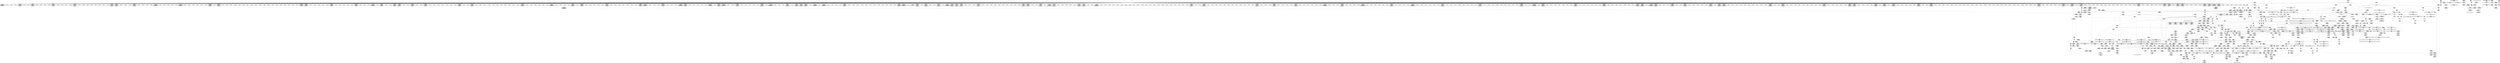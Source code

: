 digraph {
	CE0x421aa30 [shape=record,shape=Mrecord,label="{CE0x421aa30|i64*_getelementptr_inbounds_(_2_x_i64_,_2_x_i64_*___llvm_gcov_ctr153,_i64_0,_i64_1)|*Constant*|*SummSource*}"]
	CE0x4247730 [shape=record,shape=Mrecord,label="{CE0x4247730|12:_i32,_56:_i8*,_:_CRE_174,175_}"]
	CE0x421faf0 [shape=record,shape=Mrecord,label="{CE0x421faf0|104:_%struct.inode*,_:_CRE_156,157_}"]
	CE0x4222110 [shape=record,shape=Mrecord,label="{CE0x4222110|inode_has_perm:tmp18|security/selinux/hooks.c,1617}"]
	CE0x41f5ed0 [shape=record,shape=Mrecord,label="{CE0x41f5ed0|104:_%struct.inode*,_:_CRE_310,311_}"]
	CE0x4257460 [shape=record,shape=Mrecord,label="{CE0x4257460|12:_i32,_56:_i8*,_:_CRE_577,578_}"]
	CE0x4270aa0 [shape=record,shape=Mrecord,label="{CE0x4270aa0|__validate_creds:if.then}"]
	CE0x41df4e0 [shape=record,shape=Mrecord,label="{CE0x41df4e0|i8_10|*Constant*}"]
	CE0x4255b20 [shape=record,shape=Mrecord,label="{CE0x4255b20|12:_i32,_56:_i8*,_:_CRE_555,556_}"]
	CE0x4205850 [shape=record,shape=Mrecord,label="{CE0x4205850|selinux_quota_on:tmp9|security/selinux/hooks.c,2044|*SummSink*}"]
	CE0x4295580 [shape=record,shape=Mrecord,label="{CE0x4295580|__validate_creds:tmp8|include/linux/cred.h,175|*SummSink*}"]
	CE0x41ed280 [shape=record,shape=Mrecord,label="{CE0x41ed280|i32_2044|*Constant*|*SummSource*}"]
	CE0x41e68a0 [shape=record,shape=Mrecord,label="{CE0x41e68a0|GLOBAL:__llvm_gcov_ctr152|Global_var:__llvm_gcov_ctr152}"]
	CE0x42743b0 [shape=record,shape=Mrecord,label="{CE0x42743b0|inode_has_perm:lnot.ext|security/selinux/hooks.c,1611|*SummSource*}"]
	CE0x41f8d60 [shape=record,shape=Mrecord,label="{CE0x41f8d60|dentry_has_perm:tmp4|*LoadInst*|security/selinux/hooks.c,1627|*SummSource*}"]
	CE0x4222440 [shape=record,shape=Mrecord,label="{CE0x4222440|inode_has_perm:tmp18|security/selinux/hooks.c,1617|*SummSink*}"]
	CE0x4270960 [shape=record,shape=Mrecord,label="{CE0x4270960|__validate_creds:if.end|*SummSource*}"]
	CE0x4261a80 [shape=record,shape=Mrecord,label="{CE0x4261a80|12:_i32,_56:_i8*,_:_CRE_905,906_}"]
	CE0x41dab50 [shape=record,shape=Mrecord,label="{CE0x41dab50|selinux_quota_on:tmp20|security/selinux/hooks.c,2044}"]
	CE0x423f370 [shape=record,shape=Mrecord,label="{CE0x423f370|cred_sid:security|security/selinux/hooks.c,196|*SummSource*}"]
	CE0x4252a30 [shape=record,shape=Mrecord,label="{CE0x4252a30|12:_i32,_56:_i8*,_:_CRE_472,473_}"]
	CE0x41f8770 [shape=record,shape=Mrecord,label="{CE0x41f8770|104:_%struct.inode*,_:_CRE_316,317_}"]
	CE0x4275210 [shape=record,shape=Mrecord,label="{CE0x4275210|i64_3|*Constant*}"]
	CE0x4222870 [shape=record,shape=Mrecord,label="{CE0x4222870|inode_has_perm:call4|security/selinux/hooks.c,1617|*SummSource*}"]
	CE0x426f070 [shape=record,shape=Mrecord,label="{CE0x426f070|inode_has_perm:tmp19|security/selinux/hooks.c,1618|*SummSource*}"]
	CE0x4250060 [shape=record,shape=Mrecord,label="{CE0x4250060|12:_i32,_56:_i8*,_:_CRE_309,310_}"]
	CE0x41f8e90 [shape=record,shape=Mrecord,label="{CE0x41f8e90|dentry_has_perm:tmp4|*LoadInst*|security/selinux/hooks.c,1627|*SummSink*}"]
	CE0x41fbaf0 [shape=record,shape=Mrecord,label="{CE0x41fbaf0|i64*_getelementptr_inbounds_(_8_x_i64_,_8_x_i64_*___llvm_gcov_ctr154,_i64_0,_i64_2)|*Constant*|*SummSink*}"]
	CE0x424fcd0 [shape=record,shape=Mrecord,label="{CE0x424fcd0|12:_i32,_56:_i8*,_:_CRE_306,307_}"]
	CE0x4232320 [shape=record,shape=Mrecord,label="{CE0x4232320|104:_%struct.inode*,_:_CRE_203,204_}"]
	CE0x4263960 [shape=record,shape=Mrecord,label="{CE0x4263960|12:_i32,_56:_i8*,_:_CRE_931,932_}"]
	CE0x424c2a0 [shape=record,shape=Mrecord,label="{CE0x424c2a0|12:_i32,_56:_i8*,_:_CRE_257,258_}"]
	CE0x422e6e0 [shape=record,shape=Mrecord,label="{CE0x422e6e0|i32_22|*Constant*|*SummSource*}"]
	CE0x41f6ae0 [shape=record,shape=Mrecord,label="{CE0x41f6ae0|i32_0|*Constant*}"]
	CE0x424c760 [shape=record,shape=Mrecord,label="{CE0x424c760|12:_i32,_56:_i8*,_:_CRE_261,262_}"]
	CE0x4250ca0 [shape=record,shape=Mrecord,label="{CE0x4250ca0|12:_i32,_56:_i8*,_:_CRE_352,360_|*MultipleSource*|Function::inode_has_perm&Arg::inode::|*LoadInst*|security/selinux/hooks.c,1627|security/selinux/hooks.c,1611}"]
	CE0x41e6bd0 [shape=record,shape=Mrecord,label="{CE0x41e6bd0|GLOBAL:dentry_has_perm|*Constant*|*SummSource*}"]
	CE0x42186a0 [shape=record,shape=Mrecord,label="{CE0x42186a0|12:_i32,_56:_i8*,_:_CRE_144,145_}"]
	CE0x421ca50 [shape=record,shape=Mrecord,label="{CE0x421ca50|__validate_creds:tmp5|include/linux/cred.h,173}"]
	CE0x41dfce0 [shape=record,shape=Mrecord,label="{CE0x41dfce0|dentry_has_perm:u|security/selinux/hooks.c,1631|*SummSource*}"]
	CE0x41fe290 [shape=record,shape=Mrecord,label="{CE0x41fe290|_call_void_mcount()_#3|*SummSink*}"]
	CE0x42057e0 [shape=record,shape=Mrecord,label="{CE0x42057e0|selinux_quota_on:tmp9|security/selinux/hooks.c,2044|*SummSource*}"]
	CE0x4256fa0 [shape=record,shape=Mrecord,label="{CE0x4256fa0|12:_i32,_56:_i8*,_:_CRE_573,574_}"]
	CE0x425a3e0 [shape=record,shape=Mrecord,label="{CE0x425a3e0|12:_i32,_56:_i8*,_:_CRE_617,618_}"]
	CE0x4234230 [shape=record,shape=Mrecord,label="{CE0x4234230|__validate_creds:file|Function::__validate_creds&Arg::file::|*SummSink*}"]
	CE0x424d930 [shape=record,shape=Mrecord,label="{CE0x424d930|12:_i32,_56:_i8*,_:_CRE_276,277_}"]
	CE0x41cc490 [shape=record,shape=Mrecord,label="{CE0x41cc490|selinux_quota_on:do.body|*SummSource*}"]
	CE0x421a6c0 [shape=record,shape=Mrecord,label="{CE0x421a6c0|_call_void_mcount()_#3|*SummSink*}"]
	CE0x41ecd70 [shape=record,shape=Mrecord,label="{CE0x41ecd70|get_current:tmp4|./arch/x86/include/asm/current.h,14|*SummSource*}"]
	CE0x426e320 [shape=record,shape=Mrecord,label="{CE0x426e320|i64*_getelementptr_inbounds_(_8_x_i64_,_8_x_i64_*___llvm_gcov_ctr154,_i64_0,_i64_7)|*Constant*}"]
	CE0x4261ce0 [shape=record,shape=Mrecord,label="{CE0x4261ce0|12:_i32,_56:_i8*,_:_CRE_907,908_}"]
	CE0x41f3f70 [shape=record,shape=Mrecord,label="{CE0x41f3f70|12:_i32,_56:_i8*,_:_CRE_128,136_|*MultipleSource*|Function::inode_has_perm&Arg::inode::|*LoadInst*|security/selinux/hooks.c,1627|security/selinux/hooks.c,1611}"]
	CE0x42484c0 [shape=record,shape=Mrecord,label="{CE0x42484c0|12:_i32,_56:_i8*,_:_CRE_182,183_}"]
	CE0x425e1b0 [shape=record,shape=Mrecord,label="{CE0x425e1b0|12:_i32,_56:_i8*,_:_CRE_840,848_|*MultipleSource*|Function::inode_has_perm&Arg::inode::|*LoadInst*|security/selinux/hooks.c,1627|security/selinux/hooks.c,1611}"]
	CE0x41f57e0 [shape=record,shape=Mrecord,label="{CE0x41f57e0|104:_%struct.inode*,_:_CRE_305,306_}"]
	CE0x4274790 [shape=record,shape=Mrecord,label="{CE0x4274790|inode_has_perm:conv|security/selinux/hooks.c,1611|*SummSink*}"]
	CE0x426a8d0 [shape=record,shape=Mrecord,label="{CE0x426a8d0|i32_10|*Constant*|*SummSource*}"]
	CE0x41da9e0 [shape=record,shape=Mrecord,label="{CE0x41da9e0|selinux_quota_on:tmp19|security/selinux/hooks.c,2044|*SummSource*}"]
	CE0x4295fb0 [shape=record,shape=Mrecord,label="{CE0x4295fb0|cred_sid:bb|*SummSource*}"]
	CE0x425d520 [shape=record,shape=Mrecord,label="{CE0x425d520|12:_i32,_56:_i8*,_:_CRE_792,800_|*MultipleSource*|Function::inode_has_perm&Arg::inode::|*LoadInst*|security/selinux/hooks.c,1627|security/selinux/hooks.c,1611}"]
	CE0x4256e70 [shape=record,shape=Mrecord,label="{CE0x4256e70|12:_i32,_56:_i8*,_:_CRE_572,573_}"]
	CE0x41fd160 [shape=record,shape=Mrecord,label="{CE0x41fd160|i64*_getelementptr_inbounds_(_8_x_i64_,_8_x_i64_*___llvm_gcov_ctr154,_i64_0,_i64_2)|*Constant*|*SummSource*}"]
	CE0x424ff30 [shape=record,shape=Mrecord,label="{CE0x424ff30|12:_i32,_56:_i8*,_:_CRE_308,309_}"]
	CE0x41e11f0 [shape=record,shape=Mrecord,label="{CE0x41e11f0|inode_has_perm:entry}"]
	CE0x424ee90 [shape=record,shape=Mrecord,label="{CE0x424ee90|12:_i32,_56:_i8*,_:_CRE_294,295_}"]
	CE0x41cd8b0 [shape=record,shape=Mrecord,label="{CE0x41cd8b0|selinux_quota_on:tmp14|security/selinux/hooks.c,2044|*SummSink*}"]
	CE0x42563c0 [shape=record,shape=Mrecord,label="{CE0x42563c0|12:_i32,_56:_i8*,_:_CRE_563,564_}"]
	CE0x4234fa0 [shape=record,shape=Mrecord,label="{CE0x4234fa0|i64_0|*Constant*}"]
	CE0x425fcd0 [shape=record,shape=Mrecord,label="{CE0x425fcd0|12:_i32,_56:_i8*,_:_CRE_880,881_}"]
	CE0x424c170 [shape=record,shape=Mrecord,label="{CE0x424c170|12:_i32,_56:_i8*,_:_CRE_256,257_}"]
	CE0x425f5b0 [shape=record,shape=Mrecord,label="{CE0x425f5b0|12:_i32,_56:_i8*,_:_CRE_874,875_}"]
	CE0x41d3bb0 [shape=record,shape=Mrecord,label="{CE0x41d3bb0|dentry_has_perm:cred|Function::dentry_has_perm&Arg::cred::|*SummSource*}"]
	CE0x4218c90 [shape=record,shape=Mrecord,label="{CE0x4218c90|12:_i32,_56:_i8*,_:_CRE_149,150_}"]
	CE0x426c220 [shape=record,shape=Mrecord,label="{CE0x426c220|inode_has_perm:tmp13|security/selinux/hooks.c,1614|*SummSink*}"]
	CE0x421a760 [shape=record,shape=Mrecord,label="{CE0x421a760|get_current:tmp4|./arch/x86/include/asm/current.h,14}"]
	CE0x425a640 [shape=record,shape=Mrecord,label="{CE0x425a640|12:_i32,_56:_i8*,_:_CRE_619,620_}"]
	CE0x4221370 [shape=record,shape=Mrecord,label="{CE0x4221370|avc_has_perm:ssid|Function::avc_has_perm&Arg::ssid::}"]
	CE0x41cf8d0 [shape=record,shape=Mrecord,label="{CE0x41cf8d0|i64*_getelementptr_inbounds_(_11_x_i64_,_11_x_i64_*___llvm_gcov_ctr152,_i64_0,_i64_1)|*Constant*|*SummSink*}"]
	CE0x42319c0 [shape=record,shape=Mrecord,label="{CE0x42319c0|104:_%struct.inode*,_:_CRE_193,194_}"]
	CE0x41eb6b0 [shape=record,shape=Mrecord,label="{CE0x41eb6b0|GLOBAL:lockdep_rcu_suspicious|*Constant*|*SummSource*}"]
	CE0x42590e0 [shape=record,shape=Mrecord,label="{CE0x42590e0|12:_i32,_56:_i8*,_:_CRE_601,602_}"]
	CE0x41c53e0 [shape=record,shape=Mrecord,label="{CE0x41c53e0|i64_3|*Constant*|*SummSource*}"]
	CE0x421c3e0 [shape=record,shape=Mrecord,label="{CE0x421c3e0|__validate_creds:tmp4|include/linux/cred.h,173}"]
	CE0x41f6760 [shape=record,shape=Mrecord,label="{CE0x41f6760|i32_5|*Constant*|*SummSource*}"]
	CE0x4275de0 [shape=record,shape=Mrecord,label="{CE0x4275de0|inode_has_perm:tmp8|security/selinux/hooks.c,1611}"]
	CE0x421a350 [shape=record,shape=Mrecord,label="{CE0x421a350|104:_%struct.inode*,_:_CRE_144,145_}"]
	CE0x41fb2d0 [shape=record,shape=Mrecord,label="{CE0x41fb2d0|_ret_i32_%retval.0,_!dbg_!27739|security/selinux/hooks.c,1618|*SummSink*}"]
	CE0x41dc200 [shape=record,shape=Mrecord,label="{CE0x41dc200|inode_has_perm:if.end}"]
	CE0x41e6fd0 [shape=record,shape=Mrecord,label="{CE0x41e6fd0|dentry_has_perm:entry|*SummSink*}"]
	CE0x421e810 [shape=record,shape=Mrecord,label="{CE0x421e810|dentry_has_perm:tmp2}"]
	CE0x42737f0 [shape=record,shape=Mrecord,label="{CE0x42737f0|inode_has_perm:lnot|security/selinux/hooks.c,1611|*SummSource*}"]
	CE0x41d50b0 [shape=record,shape=Mrecord,label="{CE0x41d50b0|_ret_i32_%call5,_!dbg_!27740|security/selinux/hooks.c,2046}"]
	CE0x424e9d0 [shape=record,shape=Mrecord,label="{CE0x424e9d0|12:_i32,_56:_i8*,_:_CRE_290,291_}"]
	CE0x4251f90 [shape=record,shape=Mrecord,label="{CE0x4251f90|12:_i32,_56:_i8*,_:_CRE_432,440_|*MultipleSource*|Function::inode_has_perm&Arg::inode::|*LoadInst*|security/selinux/hooks.c,1627|security/selinux/hooks.c,1611}"]
	CE0x4230730 [shape=record,shape=Mrecord,label="{CE0x4230730|104:_%struct.inode*,_:_CRE_219,220_}"]
	CE0x57a2370 [shape=record,shape=Mrecord,label="{CE0x57a2370|selinux_quota_on:if.end}"]
	CE0x42453b0 [shape=record,shape=Mrecord,label="{CE0x42453b0|GLOBAL:cred_sid|*Constant*}"]
	CE0x4232050 [shape=record,shape=Mrecord,label="{CE0x4232050|104:_%struct.inode*,_:_CRE_200,201_}"]
	CE0x41f45d0 [shape=record,shape=Mrecord,label="{CE0x41f45d0|12:_i32,_56:_i8*,_:_CRE_138,139_}"]
	CE0x426aae0 [shape=record,shape=Mrecord,label="{CE0x426aae0|inode_has_perm:i_security|security/selinux/hooks.c,1615|*SummSink*}"]
	CE0x4271af0 [shape=record,shape=Mrecord,label="{CE0x4271af0|avc_has_perm:requested|Function::avc_has_perm&Arg::requested::}"]
	CE0x4261820 [shape=record,shape=Mrecord,label="{CE0x4261820|12:_i32,_56:_i8*,_:_CRE_903,904_}"]
	CE0x41f9ad0 [shape=record,shape=Mrecord,label="{CE0x41f9ad0|__validate_creds:tmp6|include/linux/cred.h,174|*SummSink*}"]
	CE0x41ce920 [shape=record,shape=Mrecord,label="{CE0x41ce920|104:_%struct.inode*,_:_CRE_178,179_}"]
	CE0x422ed00 [shape=record,shape=Mrecord,label="{CE0x422ed00|__validate_creds:tmp|*SummSource*}"]
	CE0x41db330 [shape=record,shape=Mrecord,label="{CE0x41db330|inode_has_perm:tmp4|security/selinux/hooks.c,1609|*SummSource*}"]
	CE0x4270210 [shape=record,shape=Mrecord,label="{CE0x4270210|__validate_creds:lnot.ext|include/linux/cred.h,173|*SummSource*}"]
	CE0x41d25f0 [shape=record,shape=Mrecord,label="{CE0x41d25f0|selinux_quota_on:if.end|*SummSource*}"]
	CE0x4271360 [shape=record,shape=Mrecord,label="{CE0x4271360|avc_has_perm:tsid|Function::avc_has_perm&Arg::tsid::|*SummSource*}"]
	CE0x42510b0 [shape=record,shape=Mrecord,label="{CE0x42510b0|12:_i32,_56:_i8*,_:_CRE_376,384_|*MultipleSource*|Function::inode_has_perm&Arg::inode::|*LoadInst*|security/selinux/hooks.c,1627|security/selinux/hooks.c,1611}"]
	CE0x41d6430 [shape=record,shape=Mrecord,label="{CE0x41d6430|12:_i32,_56:_i8*,_:_CRE_32,40_|*MultipleSource*|Function::inode_has_perm&Arg::inode::|*LoadInst*|security/selinux/hooks.c,1627|security/selinux/hooks.c,1611}"]
	CE0x4246db0 [shape=record,shape=Mrecord,label="{CE0x4246db0|12:_i32,_56:_i8*,_:_CRE_166,167_}"]
	"CONST[source:0(mediator),value:0(static)][purpose:{operation}][SrcIdx:1]"
	CE0x423e0b0 [shape=record,shape=Mrecord,label="{CE0x423e0b0|get_current:tmp|*SummSource*}"]
	CE0x41e0570 [shape=record,shape=Mrecord,label="{CE0x41e0570|dentry_has_perm:call|security/selinux/hooks.c,1632}"]
	CE0x424a4d0 [shape=record,shape=Mrecord,label="{CE0x424a4d0|12:_i32,_56:_i8*,_:_CRE_212,216_|*MultipleSource*|Function::inode_has_perm&Arg::inode::|*LoadInst*|security/selinux/hooks.c,1627|security/selinux/hooks.c,1611}"]
	CE0x4251b80 [shape=record,shape=Mrecord,label="{CE0x4251b80|12:_i32,_56:_i8*,_:_CRE_416,424_|*MultipleSource*|Function::inode_has_perm&Arg::inode::|*LoadInst*|security/selinux/hooks.c,1627|security/selinux/hooks.c,1611}"]
	CE0x4200430 [shape=record,shape=Mrecord,label="{CE0x4200430|inode_has_perm:bb|*SummSource*}"]
	CE0x423ac60 [shape=record,shape=Mrecord,label="{CE0x423ac60|inode_has_perm:do.end|*SummSink*}"]
	CE0x4230180 [shape=record,shape=Mrecord,label="{CE0x4230180|104:_%struct.inode*,_:_CRE_214,215_}"]
	CE0x4222310 [shape=record,shape=Mrecord,label="{CE0x4222310|inode_has_perm:tmp18|security/selinux/hooks.c,1617|*SummSource*}"]
	CE0x41d7ba0 [shape=record,shape=Mrecord,label="{CE0x41d7ba0|selinux_quota_on:if.then|*SummSink*}"]
	CE0x426f260 [shape=record,shape=Mrecord,label="{CE0x426f260|inode_has_perm:tmp20|security/selinux/hooks.c,1618}"]
	CE0x4219c60 [shape=record,shape=Mrecord,label="{CE0x4219c60|104:_%struct.inode*,_:_CRE_92,93_}"]
	CE0x426a340 [shape=record,shape=Mrecord,label="{CE0x426a340|_ret_i32_%tmp6,_!dbg_!27716|security/selinux/hooks.c,197|*SummSink*}"]
	CE0x4220270 [shape=record,shape=Mrecord,label="{CE0x4220270|104:_%struct.inode*,_:_CRE_164,165_}"]
	CE0x41e8890 [shape=record,shape=Mrecord,label="{CE0x41e8890|i8*_getelementptr_inbounds_(_25_x_i8_,_25_x_i8_*_.str3,_i32_0,_i32_0)|*Constant*|*SummSink*}"]
	CE0x41df820 [shape=record,shape=Mrecord,label="{CE0x41df820|i8_10|*Constant*|*SummSink*}"]
	CE0x41cdde0 [shape=record,shape=Mrecord,label="{CE0x41cdde0|104:_%struct.inode*,_:_CRE_166,167_}"]
	CE0x42521b0 [shape=record,shape=Mrecord,label="{CE0x42521b0|12:_i32,_56:_i8*,_:_CRE_440,448_|*MultipleSource*|Function::inode_has_perm&Arg::inode::|*LoadInst*|security/selinux/hooks.c,1627|security/selinux/hooks.c,1611}"]
	CE0x426e900 [shape=record,shape=Mrecord,label="{CE0x426e900|inode_has_perm:retval.0|*SummSink*}"]
	CE0x426b610 [shape=record,shape=Mrecord,label="{CE0x426b610|inode_has_perm:sid3|security/selinux/hooks.c,1617|*SummSource*}"]
	CE0x41dc980 [shape=record,shape=Mrecord,label="{CE0x41dc980|i8*_getelementptr_inbounds_(_45_x_i8_,_45_x_i8_*_.str12,_i32_0,_i32_0)|*Constant*|*SummSink*}"]
	CE0x41d6240 [shape=record,shape=Mrecord,label="{CE0x41d6240|12:_i32,_56:_i8*,_:_CRE_24,32_|*MultipleSource*|Function::inode_has_perm&Arg::inode::|*LoadInst*|security/selinux/hooks.c,1627|security/selinux/hooks.c,1611}"]
	CE0x421a180 [shape=record,shape=Mrecord,label="{CE0x421a180|104:_%struct.inode*,_:_CRE_112,144_|*MultipleSource*|Function::selinux_quota_on&Arg::dentry::|Function::dentry_has_perm&Arg::dentry::|security/selinux/hooks.c,1627}"]
	CE0x425dd70 [shape=record,shape=Mrecord,label="{CE0x425dd70|12:_i32,_56:_i8*,_:_CRE_824,832_|*MultipleSource*|Function::inode_has_perm&Arg::inode::|*LoadInst*|security/selinux/hooks.c,1627|security/selinux/hooks.c,1611}"]
	CE0x4229a70 [shape=record,shape=Mrecord,label="{CE0x4229a70|__validate_creds:cred|Function::__validate_creds&Arg::cred::|*SummSource*}"]
	CE0x42649f0 [shape=record,shape=Mrecord,label="{CE0x42649f0|12:_i32,_56:_i8*,_:_CRE_977,978_}"]
	CE0x41ec0d0 [shape=record,shape=Mrecord,label="{CE0x41ec0d0|_call_void_mcount()_#3|*SummSink*}"]
	CE0x426ac20 [shape=record,shape=Mrecord,label="{CE0x426ac20|inode_has_perm:i_security|security/selinux/hooks.c,1615}"]
	CE0x422a950 [shape=record,shape=Mrecord,label="{CE0x422a950|12:_i32,_56:_i8*,_:_CRE_56,64_|*MultipleSource*|Function::inode_has_perm&Arg::inode::|*LoadInst*|security/selinux/hooks.c,1627|security/selinux/hooks.c,1611}"]
	CE0x425a770 [shape=record,shape=Mrecord,label="{CE0x425a770|12:_i32,_56:_i8*,_:_CRE_620,621_}"]
	CE0x41e4c30 [shape=record,shape=Mrecord,label="{CE0x41e4c30|GLOBAL:get_current|*Constant*|*SummSink*}"]
	CE0x424a010 [shape=record,shape=Mrecord,label="{CE0x424a010|12:_i32,_56:_i8*,_:_CRE_205,206_}"]
	CE0x41d9680 [shape=record,shape=Mrecord,label="{CE0x41d9680|__validate_creds:lnot1|include/linux/cred.h,173|*SummSink*}"]
	CE0x41d76c0 [shape=record,shape=Mrecord,label="{CE0x41d76c0|selinux_quota_on:tmp20|security/selinux/hooks.c,2044|*SummSource*}"]
	CE0x4226a50 [shape=record,shape=Mrecord,label="{CE0x4226a50|i64*_getelementptr_inbounds_(_5_x_i64_,_5_x_i64_*___llvm_gcov_ctr155,_i64_0,_i64_4)|*Constant*|*SummSource*}"]
	CE0x4220090 [shape=record,shape=Mrecord,label="{CE0x4220090|104:_%struct.inode*,_:_CRE_162,163_}"]
	CE0x4274a30 [shape=record,shape=Mrecord,label="{CE0x4274a30|i64_0|*Constant*}"]
	CE0x4249560 [shape=record,shape=Mrecord,label="{CE0x4249560|12:_i32,_56:_i8*,_:_CRE_196,197_}"]
	CE0x425e7b0 [shape=record,shape=Mrecord,label="{CE0x425e7b0|12:_i32,_56:_i8*,_:_CRE_864,865_}"]
	CE0x41f53a0 [shape=record,shape=Mrecord,label="{CE0x41f53a0|104:_%struct.inode*,_:_CRE_296,304_|*MultipleSource*|Function::selinux_quota_on&Arg::dentry::|Function::dentry_has_perm&Arg::dentry::|security/selinux/hooks.c,1627}"]
	CE0x4235c60 [shape=record,shape=Mrecord,label="{CE0x4235c60|__validate_creds:call|include/linux/cred.h,173|*SummSource*}"]
	CE0x421f460 [shape=record,shape=Mrecord,label="{CE0x421f460|104:_%struct.inode*,_:_CRE_149,150_}"]
	CE0x423e5f0 [shape=record,shape=Mrecord,label="{CE0x423e5f0|dentry_has_perm:tmp2|*SummSink*}"]
	CE0x4205770 [shape=record,shape=Mrecord,label="{CE0x4205770|selinux_quota_on:tmp9|security/selinux/hooks.c,2044}"]
	CE0x424d5a0 [shape=record,shape=Mrecord,label="{CE0x424d5a0|12:_i32,_56:_i8*,_:_CRE_273,274_}"]
	CE0x4279190 [shape=record,shape=Mrecord,label="{CE0x4279190|i32_512|*Constant*|*SummSource*}"]
	CE0x41ce470 [shape=record,shape=Mrecord,label="{CE0x41ce470|104:_%struct.inode*,_:_CRE_173,174_}"]
	CE0x4237d10 [shape=record,shape=Mrecord,label="{CE0x4237d10|12:_i32,_56:_i8*,_:_CRE_8,12_|*MultipleSource*|Function::inode_has_perm&Arg::inode::|*LoadInst*|security/selinux/hooks.c,1627|security/selinux/hooks.c,1611}"]
	CE0x425a180 [shape=record,shape=Mrecord,label="{CE0x425a180|12:_i32,_56:_i8*,_:_CRE_615,616_}"]
	CE0x41cf140 [shape=record,shape=Mrecord,label="{CE0x41cf140|GLOBAL:__llvm_gcov_ctr152|Global_var:__llvm_gcov_ctr152|*SummSink*}"]
	CE0x4293de0 [shape=record,shape=Mrecord,label="{CE0x4293de0|i64*_getelementptr_inbounds_(_2_x_i64_,_2_x_i64_*___llvm_gcov_ctr131,_i64_0,_i64_0)|*Constant*}"]
	CE0x4253340 [shape=record,shape=Mrecord,label="{CE0x4253340|12:_i32,_56:_i8*,_:_CRE_478,479_}"]
	CE0x42268f0 [shape=record,shape=Mrecord,label="{CE0x42268f0|GLOBAL:__invalid_creds|*Constant*|*SummSink*}"]
	CE0x4250520 [shape=record,shape=Mrecord,label="{CE0x4250520|12:_i32,_56:_i8*,_:_CRE_320,328_|*MultipleSource*|Function::inode_has_perm&Arg::inode::|*LoadInst*|security/selinux/hooks.c,1627|security/selinux/hooks.c,1611}"]
	CE0x41c4810 [shape=record,shape=Mrecord,label="{CE0x41c4810|selinux_quota_on:tmp14|security/selinux/hooks.c,2044|*SummSource*}"]
	CE0x42715e0 [shape=record,shape=Mrecord,label="{CE0x42715e0|avc_has_perm:tclass|Function::avc_has_perm&Arg::tclass::|*SummSource*}"]
	CE0x4225a30 [shape=record,shape=Mrecord,label="{CE0x4225a30|__validate_creds:tmp7|include/linux/cred.h,174}"]
	CE0x42344b0 [shape=record,shape=Mrecord,label="{CE0x42344b0|i64*_getelementptr_inbounds_(_2_x_i64_,_2_x_i64_*___llvm_gcov_ctr131,_i64_0,_i64_1)|*Constant*|*SummSink*}"]
	CE0x41db8f0 [shape=record,shape=Mrecord,label="{CE0x41db8f0|dentry_has_perm:tmp}"]
	CE0x41ea020 [shape=record,shape=Mrecord,label="{CE0x41ea020|_ret_i32_%call5,_!dbg_!27740|security/selinux/hooks.c,2046|*SummSource*}"]
	CE0x422ccb0 [shape=record,shape=Mrecord,label="{CE0x422ccb0|inode_has_perm:tmp3|*SummSink*}"]
	CE0x41e5080 [shape=record,shape=Mrecord,label="{CE0x41e5080|selinux_quota_on:cred4|security/selinux/hooks.c,2044|*SummSink*}"]
	CE0x4258500 [shape=record,shape=Mrecord,label="{CE0x4258500|12:_i32,_56:_i8*,_:_CRE_591,592_}"]
	CE0x4259df0 [shape=record,shape=Mrecord,label="{CE0x4259df0|12:_i32,_56:_i8*,_:_CRE_612,613_}"]
	CE0x4273350 [shape=record,shape=Mrecord,label="{CE0x4273350|inode_has_perm:tobool|security/selinux/hooks.c,1611|*SummSink*}"]
	CE0x4229790 [shape=record,shape=Mrecord,label="{CE0x4229790|__validate_creds:entry|*SummSink*}"]
	CE0x425ff30 [shape=record,shape=Mrecord,label="{CE0x425ff30|12:_i32,_56:_i8*,_:_CRE_882,883_}"]
	CE0x4218ef0 [shape=record,shape=Mrecord,label="{CE0x4218ef0|12:_i32,_56:_i8*,_:_CRE_151,152_}"]
	CE0x4251520 [shape=record,shape=Mrecord,label="{CE0x4251520|12:_i32,_56:_i8*,_:_CRE_392,400_|*MultipleSource*|Function::inode_has_perm&Arg::inode::|*LoadInst*|security/selinux/hooks.c,1627|security/selinux/hooks.c,1611}"]
	CE0x421a090 [shape=record,shape=Mrecord,label="{CE0x421a090|104:_%struct.inode*,_:_CRE_104,112_|*MultipleSource*|Function::selinux_quota_on&Arg::dentry::|Function::dentry_has_perm&Arg::dentry::|security/selinux/hooks.c,1627}"]
	CE0x42765c0 [shape=record,shape=Mrecord,label="{CE0x42765c0|GLOBAL:__llvm_gcov_ctr154|Global_var:__llvm_gcov_ctr154|*SummSource*}"]
	CE0x4294150 [shape=record,shape=Mrecord,label="{CE0x4294150|0:_i32,_4:_i32,_8:_i32,_12:_i32,_:_CMRE_4,8_|*MultipleSource*|security/selinux/hooks.c,196|*LoadInst*|security/selinux/hooks.c,196|security/selinux/hooks.c,197}"]
	CE0x426b070 [shape=record,shape=Mrecord,label="{CE0x426b070|inode_has_perm:tmp15|*LoadInst*|security/selinux/hooks.c,1615|*SummSource*}"]
	CE0x41fa9c0 [shape=record,shape=Mrecord,label="{CE0x41fa9c0|get_current:tmp1|*SummSink*}"]
	CE0x41f93c0 [shape=record,shape=Mrecord,label="{CE0x41f93c0|i64*_getelementptr_inbounds_(_5_x_i64_,_5_x_i64_*___llvm_gcov_ctr155,_i64_0,_i64_3)|*Constant*|*SummSource*}"]
	CE0x424e770 [shape=record,shape=Mrecord,label="{CE0x424e770|12:_i32,_56:_i8*,_:_CRE_288,289_}"]
	CE0x41e8ce0 [shape=record,shape=Mrecord,label="{CE0x41e8ce0|selinux_quota_on:tmp17|security/selinux/hooks.c,2044|*SummSource*}"]
	CE0x41e7770 [shape=record,shape=Mrecord,label="{CE0x41e7770|i32_32768|*Constant*|*SummSink*}"]
	CE0x4264e30 [shape=record,shape=Mrecord,label="{CE0x4264e30|12:_i32,_56:_i8*,_:_CRE_979,980_}"]
	CE0x4295f40 [shape=record,shape=Mrecord,label="{CE0x4295f40|cred_sid:bb}"]
	CE0x4292dd0 [shape=record,shape=Mrecord,label="{CE0x4292dd0|i64*_getelementptr_inbounds_(_5_x_i64_,_5_x_i64_*___llvm_gcov_ctr155,_i64_0,_i64_4)|*Constant*|*SummSink*}"]
	CE0x4247600 [shape=record,shape=Mrecord,label="{CE0x4247600|12:_i32,_56:_i8*,_:_CRE_173,174_}"]
	CE0x421fcd0 [shape=record,shape=Mrecord,label="{CE0x421fcd0|104:_%struct.inode*,_:_CRE_158,159_}"]
	CE0x425e3a0 [shape=record,shape=Mrecord,label="{CE0x425e3a0|12:_i32,_56:_i8*,_:_CRE_848,856_|*MultipleSource*|Function::inode_has_perm&Arg::inode::|*LoadInst*|security/selinux/hooks.c,1627|security/selinux/hooks.c,1611}"]
	CE0x41fa880 [shape=record,shape=Mrecord,label="{CE0x41fa880|selinux_quota_on:tobool1|security/selinux/hooks.c,2044|*SummSink*}"]
	CE0x4277cb0 [shape=record,shape=Mrecord,label="{CE0x4277cb0|inode_has_perm:tmp10|security/selinux/hooks.c,1611|*SummSink*}"]
	CE0x4230090 [shape=record,shape=Mrecord,label="{CE0x4230090|104:_%struct.inode*,_:_CRE_213,214_}"]
	CE0x4221880 [shape=record,shape=Mrecord,label="{CE0x4221880|avc_has_perm:tsid|Function::avc_has_perm&Arg::tsid::|*SummSink*}"]
	CE0x4257a50 [shape=record,shape=Mrecord,label="{CE0x4257a50|12:_i32,_56:_i8*,_:_CRE_582,583_}"]
	CE0x423d590 [shape=record,shape=Mrecord,label="{CE0x423d590|__validate_creds:tmp2|include/linux/cred.h,173|*SummSource*}"]
	CE0x424ae40 [shape=record,shape=Mrecord,label="{CE0x424ae40|12:_i32,_56:_i8*,_:_CRE_241,242_}"]
	CE0x41d93d0 [shape=record,shape=Mrecord,label="{CE0x41d93d0|__validate_creds:lnot1|include/linux/cred.h,173}"]
	CE0x41f2590 [shape=record,shape=Mrecord,label="{CE0x41f2590|selinux_quota_on:call3|security/selinux/hooks.c,2044|*SummSource*}"]
	CE0x42468f0 [shape=record,shape=Mrecord,label="{CE0x42468f0|12:_i32,_56:_i8*,_:_CRE_162,163_}"]
	CE0x42659a0 [shape=record,shape=Mrecord,label="{CE0x42659a0|inode_has_perm:tmp6|*LoadInst*|security/selinux/hooks.c,1611}"]
	CE0x4260190 [shape=record,shape=Mrecord,label="{CE0x4260190|12:_i32,_56:_i8*,_:_CRE_884,885_}"]
	"CONST[source:0(mediator),value:2(dynamic)][purpose:{object}]"
	CE0x424eb00 [shape=record,shape=Mrecord,label="{CE0x424eb00|12:_i32,_56:_i8*,_:_CRE_291,292_}"]
	CE0x421b410 [shape=record,shape=Mrecord,label="{CE0x421b410|i64*_getelementptr_inbounds_(_8_x_i64_,_8_x_i64_*___llvm_gcov_ctr154,_i64_0,_i64_0)|*Constant*}"]
	CE0x4239a30 [shape=record,shape=Mrecord,label="{CE0x4239a30|_call_void_mcount()_#3|*SummSource*}"]
	CE0x41ee370 [shape=record,shape=Mrecord,label="{CE0x41ee370|selinux_quota_on:call5|security/selinux/hooks.c,2046}"]
	CE0x42450a0 [shape=record,shape=Mrecord,label="{CE0x42450a0|inode_has_perm:call|security/selinux/hooks.c,1614}"]
	CE0x425f940 [shape=record,shape=Mrecord,label="{CE0x425f940|12:_i32,_56:_i8*,_:_CRE_877,878_}"]
	CE0x41ef250 [shape=record,shape=Mrecord,label="{CE0x41ef250|i64*_getelementptr_inbounds_(_11_x_i64_,_11_x_i64_*___llvm_gcov_ctr152,_i64_0,_i64_10)|*Constant*}"]
	CE0x426f0e0 [shape=record,shape=Mrecord,label="{CE0x426f0e0|inode_has_perm:tmp19|security/selinux/hooks.c,1618|*SummSink*}"]
	CE0x426d8b0 [shape=record,shape=Mrecord,label="{CE0x426d8b0|inode_has_perm:tmp17|security/selinux/hooks.c,1617|*SummSource*}"]
	CE0x425f350 [shape=record,shape=Mrecord,label="{CE0x425f350|12:_i32,_56:_i8*,_:_CRE_872,873_}"]
	CE0x41fb000 [shape=record,shape=Mrecord,label="{CE0x41fb000|_ret_i32_%retval.0,_!dbg_!27739|security/selinux/hooks.c,1618}"]
	CE0x41db9d0 [shape=record,shape=Mrecord,label="{CE0x41db9d0|dentry_has_perm:tmp|*SummSource*}"]
	CE0x42032f0 [shape=record,shape=Mrecord,label="{CE0x42032f0|i64_5|*Constant*|*SummSink*}"]
	CE0x41d7430 [shape=record,shape=Mrecord,label="{CE0x41d7430|selinux_quota_on:tobool|security/selinux/hooks.c,2044|*SummSource*}"]
	CE0x42009c0 [shape=record,shape=Mrecord,label="{CE0x42009c0|%struct.task_struct*_(%struct.task_struct**)*_asm_movq_%gs:$_1:P_,$0_,_r,im,_dirflag_,_fpsr_,_flags_|*SummSource*}"]
	CE0x4245760 [shape=record,shape=Mrecord,label="{CE0x4245760|GLOBAL:cred_sid|*Constant*|*SummSource*}"]
	CE0x41cc3e0 [shape=record,shape=Mrecord,label="{CE0x41cc3e0|_call_void_mcount()_#3|*SummSource*}"]
	CE0x422ad90 [shape=record,shape=Mrecord,label="{CE0x422ad90|12:_i32,_56:_i8*,_:_CRE_72,76_|*MultipleSource*|Function::inode_has_perm&Arg::inode::|*LoadInst*|security/selinux/hooks.c,1627|security/selinux/hooks.c,1611}"]
	CE0x41c4910 [shape=record,shape=Mrecord,label="{CE0x41c4910|selinux_quota_on:tmp6|security/selinux/hooks.c,2044|*SummSource*}"]
	CE0x41ea5c0 [shape=record,shape=Mrecord,label="{CE0x41ea5c0|get_current:bb|*SummSource*}"]
	CE0x422e750 [shape=record,shape=Mrecord,label="{CE0x422e750|cred_sid:tmp4|*LoadInst*|security/selinux/hooks.c,196}"]
	CE0x41db960 [shape=record,shape=Mrecord,label="{CE0x41db960|COLLAPSED:_GCMRE___llvm_gcov_ctr153_internal_global_2_x_i64_zeroinitializer:_elem_0:default:}"]
	CE0x4263f50 [shape=record,shape=Mrecord,label="{CE0x4263f50|12:_i32,_56:_i8*,_:_CRE_936,944_|*MultipleSource*|Function::inode_has_perm&Arg::inode::|*LoadInst*|security/selinux/hooks.c,1627|security/selinux/hooks.c,1611}"]
	CE0x41d4280 [shape=record,shape=Mrecord,label="{CE0x41d4280|dentry_has_perm:cred|Function::dentry_has_perm&Arg::cred::|*SummSink*}"]
	CE0x42303a0 [shape=record,shape=Mrecord,label="{CE0x42303a0|104:_%struct.inode*,_:_CRE_216,217_}"]
	CE0x4273960 [shape=record,shape=Mrecord,label="{CE0x4273960|inode_has_perm:lnot1|security/selinux/hooks.c,1611}"]
	CE0x421fbe0 [shape=record,shape=Mrecord,label="{CE0x421fbe0|104:_%struct.inode*,_:_CRE_157,158_}"]
	CE0x41d4bb0 [shape=record,shape=Mrecord,label="{CE0x41d4bb0|_ret_i32_%call,_!dbg_!27723|security/selinux/hooks.c,1632|*SummSource*}"]
	CE0x421e6a0 [shape=record,shape=Mrecord,label="{CE0x421e6a0|i64*_getelementptr_inbounds_(_2_x_i64_,_2_x_i64_*___llvm_gcov_ctr153,_i64_0,_i64_1)|*Constant*|*SummSink*}"]
	CE0x4231c90 [shape=record,shape=Mrecord,label="{CE0x4231c90|104:_%struct.inode*,_:_CRE_196,197_}"]
	CE0x41c4b20 [shape=record,shape=Mrecord,label="{CE0x41c4b20|i64*_getelementptr_inbounds_(_11_x_i64_,_11_x_i64_*___llvm_gcov_ctr152,_i64_0,_i64_0)|*Constant*|*SummSink*}"]
	CE0x41f3910 [shape=record,shape=Mrecord,label="{CE0x41f3910|12:_i32,_56:_i8*,_:_CRE_104,112_|*MultipleSource*|Function::inode_has_perm&Arg::inode::|*LoadInst*|security/selinux/hooks.c,1627|security/selinux/hooks.c,1611}"]
	CE0x4256290 [shape=record,shape=Mrecord,label="{CE0x4256290|12:_i32,_56:_i8*,_:_CRE_562,563_}"]
	CE0x41ef6c0 [shape=record,shape=Mrecord,label="{CE0x41ef6c0|_call_void_mcount()_#3}"]
	CE0x42317e0 [shape=record,shape=Mrecord,label="{CE0x42317e0|104:_%struct.inode*,_:_CRE_191,192_}"]
	CE0x424cd50 [shape=record,shape=Mrecord,label="{CE0x424cd50|12:_i32,_56:_i8*,_:_CRE_266,267_}"]
	CE0x41c4c50 [shape=record,shape=Mrecord,label="{CE0x41c4c50|selinux_quota_on:tmp|*SummSource*}"]
	CE0x422e920 [shape=record,shape=Mrecord,label="{CE0x422e920|inode_has_perm:tmp5|security/selinux/hooks.c,1609}"]
	CE0x424bde0 [shape=record,shape=Mrecord,label="{CE0x424bde0|12:_i32,_56:_i8*,_:_CRE_253,254_}"]
	CE0x4219580 [shape=record,shape=Mrecord,label="{CE0x4219580|104:_%struct.inode*,_:_CRE_80,88_|*MultipleSource*|Function::selinux_quota_on&Arg::dentry::|Function::dentry_has_perm&Arg::dentry::|security/selinux/hooks.c,1627}"]
	CE0x42467c0 [shape=record,shape=Mrecord,label="{CE0x42467c0|12:_i32,_56:_i8*,_:_CRE_161,162_}"]
	CE0x424b390 [shape=record,shape=Mrecord,label="{CE0x424b390|12:_i32,_56:_i8*,_:_CRE_244,245_}"]
	CE0x421c260 [shape=record,shape=Mrecord,label="{CE0x421c260|__validate_creds:tmp3|include/linux/cred.h,173|*SummSource*}"]
	CE0x41ef820 [shape=record,shape=Mrecord,label="{CE0x41ef820|selinux_quota_on:dentry|Function::selinux_quota_on&Arg::dentry::|*SummSink*}"]
	CE0x4245240 [shape=record,shape=Mrecord,label="{CE0x4245240|inode_has_perm:call|security/selinux/hooks.c,1614|*SummSink*}"]
	CE0x422cba0 [shape=record,shape=Mrecord,label="{CE0x422cba0|__validate_creds:tmp}"]
	CE0x4255dd0 [shape=record,shape=Mrecord,label="{CE0x4255dd0|12:_i32,_56:_i8*,_:_CRE_558,559_}"]
	CE0x4262530 [shape=record,shape=Mrecord,label="{CE0x4262530|12:_i32,_56:_i8*,_:_CRE_914,915_}"]
	CE0x424e050 [shape=record,shape=Mrecord,label="{CE0x424e050|12:_i32,_56:_i8*,_:_CRE_282,283_}"]
	CE0x41dc3c0 [shape=record,shape=Mrecord,label="{CE0x41dc3c0|inode_has_perm:if.end|*SummSink*}"]
	CE0x4231160 [shape=record,shape=Mrecord,label="{CE0x4231160|104:_%struct.inode*,_:_CRE_248,256_|*MultipleSource*|Function::selinux_quota_on&Arg::dentry::|Function::dentry_has_perm&Arg::dentry::|security/selinux/hooks.c,1627}"]
	CE0x4259470 [shape=record,shape=Mrecord,label="{CE0x4259470|12:_i32,_56:_i8*,_:_CRE_604,605_}"]
	CE0x41d14d0 [shape=record,shape=Mrecord,label="{CE0x41d14d0|selinux_quota_on:tmp15|security/selinux/hooks.c,2044|*SummSink*}"]
	CE0x422feb0 [shape=record,shape=Mrecord,label="{CE0x422feb0|104:_%struct.inode*,_:_CRE_211,212_}"]
	CE0x41ed9f0 [shape=record,shape=Mrecord,label="{CE0x41ed9f0|get_current:tmp4|./arch/x86/include/asm/current.h,14|*SummSink*}"]
	CE0x4278460 [shape=record,shape=Mrecord,label="{CE0x4278460|i64*_getelementptr_inbounds_(_8_x_i64_,_8_x_i64_*___llvm_gcov_ctr154,_i64_0,_i64_5)|*Constant*|*SummSink*}"]
	CE0x425f6e0 [shape=record,shape=Mrecord,label="{CE0x425f6e0|12:_i32,_56:_i8*,_:_CRE_875,876_}"]
	CE0x41ea340 [shape=record,shape=Mrecord,label="{CE0x41ea340|get_current:bb}"]
	CE0x425ab00 [shape=record,shape=Mrecord,label="{CE0x425ab00|12:_i32,_56:_i8*,_:_CRE_623,624_}"]
	CE0x41e1ad0 [shape=record,shape=Mrecord,label="{CE0x41e1ad0|inode_has_perm:inode|Function::inode_has_perm&Arg::inode::|*SummSource*}"]
	CE0x4220180 [shape=record,shape=Mrecord,label="{CE0x4220180|104:_%struct.inode*,_:_CRE_163,164_}"]
	CE0x41cbe60 [shape=record,shape=Mrecord,label="{CE0x41cbe60|selinux_quota_on:do.body|*SummSink*}"]
	CE0x41dbf90 [shape=record,shape=Mrecord,label="{CE0x41dbf90|GLOBAL:get_current|*Constant*}"]
	CE0x4260520 [shape=record,shape=Mrecord,label="{CE0x4260520|12:_i32,_56:_i8*,_:_CRE_887,888_}"]
	CE0x41eab00 [shape=record,shape=Mrecord,label="{CE0x41eab00|inode_has_perm:tmp5|security/selinux/hooks.c,1609|*SummSource*}"]
	CE0x4278f20 [shape=record,shape=Mrecord,label="{CE0x4278f20|inode_has_perm:tmp12|security/selinux/hooks.c,1612|*SummSource*}"]
	CE0x425b2c0 [shape=record,shape=Mrecord,label="{CE0x425b2c0|12:_i32,_56:_i8*,_:_CRE_656,664_|*MultipleSource*|Function::inode_has_perm&Arg::inode::|*LoadInst*|security/selinux/hooks.c,1627|security/selinux/hooks.c,1611}"]
	CE0x4225fc0 [shape=record,shape=Mrecord,label="{CE0x4225fc0|GLOBAL:__invalid_creds|*Constant*}"]
	CE0x4245bd0 [shape=record,shape=Mrecord,label="{CE0x4245bd0|cred_sid:entry|*SummSink*}"]
	CE0x425efc0 [shape=record,shape=Mrecord,label="{CE0x425efc0|12:_i32,_56:_i8*,_:_CRE_869,870_}"]
	CE0x4255270 [shape=record,shape=Mrecord,label="{CE0x4255270|12:_i32,_56:_i8*,_:_CRE_544,552_|*MultipleSource*|Function::inode_has_perm&Arg::inode::|*LoadInst*|security/selinux/hooks.c,1627|security/selinux/hooks.c,1611}"]
	CE0x4294a50 [shape=record,shape=Mrecord,label="{CE0x4294a50|0:_i32,_4:_i32,_8:_i32,_12:_i32,_:_CMRE_16,20_|*MultipleSource*|security/selinux/hooks.c,196|*LoadInst*|security/selinux/hooks.c,196|security/selinux/hooks.c,197}"]
	CE0x41ffe40 [shape=record,shape=Mrecord,label="{CE0x41ffe40|i32_4|*Constant*|*SummSource*}"]
	CE0x423e8a0 [shape=record,shape=Mrecord,label="{CE0x423e8a0|dentry_has_perm:tmp3|*SummSink*}"]
	CE0x41f43b0 [shape=record,shape=Mrecord,label="{CE0x41f43b0|12:_i32,_56:_i8*,_:_CRE_137,138_}"]
	CE0x42490a0 [shape=record,shape=Mrecord,label="{CE0x42490a0|12:_i32,_56:_i8*,_:_CRE_192,193_}"]
	CE0x4264800 [shape=record,shape=Mrecord,label="{CE0x4264800|12:_i32,_56:_i8*,_:_CRE_976,977_}"]
	CE0x41f55c0 [shape=record,shape=Mrecord,label="{CE0x41f55c0|104:_%struct.inode*,_:_CRE_304,305_}"]
	CE0x4200820 [shape=record,shape=Mrecord,label="{CE0x4200820|%struct.task_struct*_(%struct.task_struct**)*_asm_movq_%gs:$_1:P_,$0_,_r,im,_dirflag_,_fpsr_,_flags_}"]
	CE0x426e4d0 [shape=record,shape=Mrecord,label="{CE0x426e4d0|inode_has_perm:retval.0}"]
	CE0x4244bc0 [shape=record,shape=Mrecord,label="{CE0x4244bc0|inode_has_perm:tmp14|security/selinux/hooks.c,1614|*SummSource*}"]
	CE0x424d6d0 [shape=record,shape=Mrecord,label="{CE0x424d6d0|12:_i32,_56:_i8*,_:_CRE_274,275_}"]
	CE0x424e640 [shape=record,shape=Mrecord,label="{CE0x424e640|12:_i32,_56:_i8*,_:_CRE_287,288_}"]
	CE0x422a280 [shape=record,shape=Mrecord,label="{CE0x422a280|i64*_getelementptr_inbounds_(_8_x_i64_,_8_x_i64_*___llvm_gcov_ctr154,_i64_0,_i64_1)|*Constant*|*SummSink*}"]
	CE0x41d9850 [shape=record,shape=Mrecord,label="{CE0x41d9850|dentry_has_perm:tmp1}"]
	CE0x4247270 [shape=record,shape=Mrecord,label="{CE0x4247270|12:_i32,_56:_i8*,_:_CRE_170,171_}"]
	CE0x426f000 [shape=record,shape=Mrecord,label="{CE0x426f000|inode_has_perm:tmp19|security/selinux/hooks.c,1618}"]
	CE0x41e6130 [shape=record,shape=Mrecord,label="{CE0x41e6130|i32_5|*Constant*}"]
	CE0x41e4e80 [shape=record,shape=Mrecord,label="{CE0x41e4e80|selinux_quota_on:tmp5|security/selinux/hooks.c,2044}"]
	CE0x41cdcf0 [shape=record,shape=Mrecord,label="{CE0x41cdcf0|104:_%struct.inode*,_:_CRE_165,166_}"]
	CE0x4294bc0 [shape=record,shape=Mrecord,label="{CE0x4294bc0|0:_i32,_4:_i32,_8:_i32,_12:_i32,_:_CMRE_20,24_|*MultipleSource*|security/selinux/hooks.c,196|*LoadInst*|security/selinux/hooks.c,196|security/selinux/hooks.c,197}"]
	CE0x4261f40 [shape=record,shape=Mrecord,label="{CE0x4261f40|12:_i32,_56:_i8*,_:_CRE_909,910_}"]
	CE0x422de90 [shape=record,shape=Mrecord,label="{CE0x422de90|GLOBAL:creds_are_invalid|*Constant*|*SummSink*}"]
	CE0x4226660 [shape=record,shape=Mrecord,label="{CE0x4226660|_call_void___invalid_creds(%struct.cred*_%cred,_i8*_%file,_i32_%line)_#10,_!dbg_!27721|include/linux/cred.h,174|*SummSink*}"]
	CE0x41e13c0 [shape=record,shape=Mrecord,label="{CE0x41e13c0|inode_has_perm:entry|*SummSink*}"]
	CE0x422fcd0 [shape=record,shape=Mrecord,label="{CE0x422fcd0|104:_%struct.inode*,_:_CRE_209,210_}"]
	CE0x4261bb0 [shape=record,shape=Mrecord,label="{CE0x4261bb0|12:_i32,_56:_i8*,_:_CRE_906,907_}"]
	CE0x4208ec0 [shape=record,shape=Mrecord,label="{CE0x4208ec0|selinux_quota_on:tmp11|security/selinux/hooks.c,2044|*SummSink*}"]
	CE0x41d1800 [shape=record,shape=Mrecord,label="{CE0x41d1800|selinux_quota_on:tmp16|security/selinux/hooks.c,2044|*SummSource*}"]
	CE0x4253900 [shape=record,shape=Mrecord,label="{CE0x4253900|12:_i32,_56:_i8*,_:_CRE_483,484_}"]
	CE0x4277b80 [shape=record,shape=Mrecord,label="{CE0x4277b80|inode_has_perm:tmp10|security/selinux/hooks.c,1611|*SummSource*}"]
	CE0x423dbc0 [shape=record,shape=Mrecord,label="{CE0x423dbc0|dentry_has_perm:type|security/selinux/hooks.c,1630}"]
	CE0x41dc320 [shape=record,shape=Mrecord,label="{CE0x41dc320|inode_has_perm:if.end|*SummSource*}"]
	CE0x41f6230 [shape=record,shape=Mrecord,label="{CE0x41f6230|104:_%struct.inode*,_:_CRE_313,314_}"]
	CE0x4257f10 [shape=record,shape=Mrecord,label="{CE0x4257f10|12:_i32,_56:_i8*,_:_CRE_586,587_}"]
	CE0x41e56d0 [shape=record,shape=Mrecord,label="{CE0x41e56d0|i64*_getelementptr_inbounds_(_11_x_i64_,_11_x_i64_*___llvm_gcov_ctr152,_i64_0,_i64_0)|*Constant*}"]
	CE0x4249db0 [shape=record,shape=Mrecord,label="{CE0x4249db0|12:_i32,_56:_i8*,_:_CRE_203,204_}"]
	CE0x424f940 [shape=record,shape=Mrecord,label="{CE0x424f940|12:_i32,_56:_i8*,_:_CRE_303,304_}"]
	CE0x4222d70 [shape=record,shape=Mrecord,label="{CE0x4222d70|i32_(i32,_i32,_i16,_i32,_%struct.common_audit_data*)*_bitcast_(i32_(i32,_i32,_i16,_i32,_%struct.common_audit_data.495*)*_avc_has_perm_to_i32_(i32,_i32,_i16,_i32,_%struct.common_audit_data*)*)|*Constant*|*SummSource*}"]
	CE0x41eb740 [shape=record,shape=Mrecord,label="{CE0x41eb740|GLOBAL:lockdep_rcu_suspicious|*Constant*|*SummSink*}"]
	CE0x41f3510 [shape=record,shape=Mrecord,label="{CE0x41f3510|cred_sid:sid|security/selinux/hooks.c,197}"]
	CE0x41ec630 [shape=record,shape=Mrecord,label="{CE0x41ec630|selinux_quota_on:tmp12|security/selinux/hooks.c,2044|*SummSource*}"]
	CE0x42536a0 [shape=record,shape=Mrecord,label="{CE0x42536a0|12:_i32,_56:_i8*,_:_CRE_481,482_}"]
	CE0x4233500 [shape=record,shape=Mrecord,label="{CE0x4233500|cred_sid:tmp2|*SummSink*}"]
	CE0x41d3dd0 [shape=record,shape=Mrecord,label="{CE0x41d3dd0|i32_32768|*Constant*}"]
	CE0x4271710 [shape=record,shape=Mrecord,label="{CE0x4271710|avc_has_perm:tclass|Function::avc_has_perm&Arg::tclass::|*SummSink*}"]
	CE0x41db6d0 [shape=record,shape=Mrecord,label="{CE0x41db6d0|i64*_getelementptr_inbounds_(_2_x_i64_,_2_x_i64_*___llvm_gcov_ctr153,_i64_0,_i64_0)|*Constant*|*SummSource*}"]
	CE0x4253440 [shape=record,shape=Mrecord,label="{CE0x4253440|12:_i32,_56:_i8*,_:_CRE_479,480_}"]
	CE0x421fa00 [shape=record,shape=Mrecord,label="{CE0x421fa00|104:_%struct.inode*,_:_CRE_155,156_}"]
	CE0x4254e30 [shape=record,shape=Mrecord,label="{CE0x4254e30|12:_i32,_56:_i8*,_:_CRE_536,540_|*MultipleSource*|Function::inode_has_perm&Arg::inode::|*LoadInst*|security/selinux/hooks.c,1627|security/selinux/hooks.c,1611}"]
	CE0x425cec0 [shape=record,shape=Mrecord,label="{CE0x425cec0|12:_i32,_56:_i8*,_:_CRE_760,768_|*MultipleSource*|Function::inode_has_perm&Arg::inode::|*LoadInst*|security/selinux/hooks.c,1627|security/selinux/hooks.c,1611}"]
	CE0x42304d0 [shape=record,shape=Mrecord,label="{CE0x42304d0|104:_%struct.inode*,_:_CRE_217,218_}"]
	CE0x4271d40 [shape=record,shape=Mrecord,label="{CE0x4271d40|avc_has_perm:requested|Function::avc_has_perm&Arg::requested::|*SummSink*}"]
	CE0x42603f0 [shape=record,shape=Mrecord,label="{CE0x42603f0|12:_i32,_56:_i8*,_:_CRE_886,887_}"]
	CE0x4219a40 [shape=record,shape=Mrecord,label="{CE0x4219a40|104:_%struct.inode*,_:_CRE_90,91_}"]
	CE0x4262070 [shape=record,shape=Mrecord,label="{CE0x4262070|12:_i32,_56:_i8*,_:_CRE_910,911_}"]
	CE0x4219cd0 [shape=record,shape=Mrecord,label="{CE0x4219cd0|104:_%struct.inode*,_:_CRE_93,94_}"]
	CE0x41efb00 [shape=record,shape=Mrecord,label="{CE0x41efb00|dentry_has_perm:dentry|Function::dentry_has_perm&Arg::dentry::}"]
	CE0x41e1330 [shape=record,shape=Mrecord,label="{CE0x41e1330|inode_has_perm:entry|*SummSource*}"]
	CE0x4265310 [shape=record,shape=Mrecord,label="{CE0x4265310|12:_i32,_56:_i8*,_:_CRE_984,988_|*MultipleSource*|Function::inode_has_perm&Arg::inode::|*LoadInst*|security/selinux/hooks.c,1627|security/selinux/hooks.c,1611}"]
	CE0x4258170 [shape=record,shape=Mrecord,label="{CE0x4258170|12:_i32,_56:_i8*,_:_CRE_588,589_}"]
	CE0x4260ea0 [shape=record,shape=Mrecord,label="{CE0x4260ea0|12:_i32,_56:_i8*,_:_CRE_895,896_}"]
	CE0x41f2140 [shape=record,shape=Mrecord,label="{CE0x41f2140|i32_1|*Constant*|*SummSource*}"]
	CE0x4249a20 [shape=record,shape=Mrecord,label="{CE0x4249a20|12:_i32,_56:_i8*,_:_CRE_200,201_}"]
	CE0x4258630 [shape=record,shape=Mrecord,label="{CE0x4258630|12:_i32,_56:_i8*,_:_CRE_592,593_}"]
	CE0x41c4a70 [shape=record,shape=Mrecord,label="{CE0x41c4a70|selinux_quota_on:bb|*SummSink*}"]
	CE0x4221f50 [shape=record,shape=Mrecord,label="{CE0x4221f50|inode_has_perm:sclass|security/selinux/hooks.c,1617|*SummSource*}"]
	CE0x424dcc0 [shape=record,shape=Mrecord,label="{CE0x424dcc0|12:_i32,_56:_i8*,_:_CRE_279,280_}"]
	CE0x41d8780 [shape=record,shape=Mrecord,label="{CE0x41d8780|i64_1|*Constant*}"]
	CE0x41c4db0 [shape=record,shape=Mrecord,label="{CE0x41c4db0|selinux_quota_on:call|security/selinux/hooks.c,2044}"]
	CE0x425b0a0 [shape=record,shape=Mrecord,label="{CE0x425b0a0|12:_i32,_56:_i8*,_:_CRE_648,656_|*MultipleSource*|Function::inode_has_perm&Arg::inode::|*LoadInst*|security/selinux/hooks.c,1627|security/selinux/hooks.c,1611}"]
	CE0x4274720 [shape=record,shape=Mrecord,label="{CE0x4274720|inode_has_perm:conv|security/selinux/hooks.c,1611|*SummSource*}"]
	CE0x4257de0 [shape=record,shape=Mrecord,label="{CE0x4257de0|12:_i32,_56:_i8*,_:_CRE_585,586_}"]
	CE0x423eef0 [shape=record,shape=Mrecord,label="{CE0x423eef0|i64*_getelementptr_inbounds_(_2_x_i64_,_2_x_i64_*___llvm_gcov_ctr98,_i64_0,_i64_0)|*Constant*|*SummSink*}"]
	CE0x42602c0 [shape=record,shape=Mrecord,label="{CE0x42602c0|12:_i32,_56:_i8*,_:_CRE_885,886_}"]
	CE0x42635d0 [shape=record,shape=Mrecord,label="{CE0x42635d0|12:_i32,_56:_i8*,_:_CRE_928,929_}"]
	CE0x4270390 [shape=record,shape=Mrecord,label="{CE0x4270390|__validate_creds:lnot.ext|include/linux/cred.h,173|*SummSink*}"]
	CE0x4220cd0 [shape=record,shape=Mrecord,label="{CE0x4220cd0|104:_%struct.inode*,_:_CRE_56,64_|*MultipleSource*|Function::selinux_quota_on&Arg::dentry::|Function::dentry_has_perm&Arg::dentry::|security/selinux/hooks.c,1627}"]
	CE0x426dc40 [shape=record,shape=Mrecord,label="{CE0x426dc40|avc_has_perm:auditdata|Function::avc_has_perm&Arg::auditdata::}"]
	CE0x4219150 [shape=record,shape=Mrecord,label="{CE0x4219150|12:_i32,_56:_i8*,_:_CRE_153,154_}"]
	CE0x4a733c0 [shape=record,shape=Mrecord,label="{CE0x4a733c0|i8*_getelementptr_inbounds_(_25_x_i8_,_25_x_i8_*_.str3,_i32_0,_i32_0)|*Constant*}"]
	CE0x4234860 [shape=record,shape=Mrecord,label="{CE0x4234860|COLLAPSED:_GCMRE___llvm_gcov_ctr154_internal_global_8_x_i64_zeroinitializer:_elem_0:default:}"]
	CE0x42379b0 [shape=record,shape=Mrecord,label="{CE0x42379b0|12:_i32,_56:_i8*,_:_CRE_2,4_|*MultipleSource*|Function::inode_has_perm&Arg::inode::|*LoadInst*|security/selinux/hooks.c,1627|security/selinux/hooks.c,1611}"]
	CE0x4270b80 [shape=record,shape=Mrecord,label="{CE0x4270b80|__validate_creds:if.then|*SummSource*}"]
	CE0x41f8b00 [shape=record,shape=Mrecord,label="{CE0x41f8b00|104:_%struct.inode*,_:_CRE_319,320_}"]
	CE0x41edbb0 [shape=record,shape=Mrecord,label="{CE0x41edbb0|GLOBAL:current_task|Global_var:current_task|*SummSource*}"]
	CE0x41f9a60 [shape=record,shape=Mrecord,label="{CE0x41f9a60|__validate_creds:tmp6|include/linux/cred.h,174|*SummSource*}"]
	CE0x41d75b0 [shape=record,shape=Mrecord,label="{CE0x41d75b0|i64*_getelementptr_inbounds_(_2_x_i64_,_2_x_i64_*___llvm_gcov_ctr98,_i64_0,_i64_1)|*Constant*}"]
	CE0x423e830 [shape=record,shape=Mrecord,label="{CE0x423e830|dentry_has_perm:tmp3|*SummSource*}"]
	CE0x41eb910 [shape=record,shape=Mrecord,label="{CE0x41eb910|selinux_quota_on:tmp5|security/selinux/hooks.c,2044|*SummSink*}"]
	CE0x424bcb0 [shape=record,shape=Mrecord,label="{CE0x424bcb0|12:_i32,_56:_i8*,_:_CRE_252,253_}"]
	CE0x424a3a0 [shape=record,shape=Mrecord,label="{CE0x424a3a0|12:_i32,_56:_i8*,_:_CRE_208,210_|*MultipleSource*|Function::inode_has_perm&Arg::inode::|*LoadInst*|security/selinux/hooks.c,1627|security/selinux/hooks.c,1611}"]
	CE0x425db50 [shape=record,shape=Mrecord,label="{CE0x425db50|12:_i32,_56:_i8*,_:_CRE_816,824_|*MultipleSource*|Function::inode_has_perm&Arg::inode::|*LoadInst*|security/selinux/hooks.c,1627|security/selinux/hooks.c,1611}"]
	CE0x4259800 [shape=record,shape=Mrecord,label="{CE0x4259800|12:_i32,_56:_i8*,_:_CRE_607,608_}"]
	CE0x421f3a0 [shape=record,shape=Mrecord,label="{CE0x421f3a0|104:_%struct.inode*,_:_CRE_148,149_}"]
	CE0x426b510 [shape=record,shape=Mrecord,label="{CE0x426b510|inode_has_perm:sid3|security/selinux/hooks.c,1617}"]
	CE0x41fab30 [shape=record,shape=Mrecord,label="{CE0x41fab30|inode_has_perm:adp|Function::inode_has_perm&Arg::adp::}"]
	CE0x4270470 [shape=record,shape=Mrecord,label="{CE0x4270470|__validate_creds:conv|include/linux/cred.h,173|*SummSource*}"]
	CE0x425c010 [shape=record,shape=Mrecord,label="{CE0x425c010|12:_i32,_56:_i8*,_:_CRE_696,704_|*MultipleSource*|Function::inode_has_perm&Arg::inode::|*LoadInst*|security/selinux/hooks.c,1627|security/selinux/hooks.c,1611}"]
	CE0x42318d0 [shape=record,shape=Mrecord,label="{CE0x42318d0|104:_%struct.inode*,_:_CRE_192,193_}"]
	CE0x425f480 [shape=record,shape=Mrecord,label="{CE0x425f480|12:_i32,_56:_i8*,_:_CRE_873,874_}"]
	CE0x42525f0 [shape=record,shape=Mrecord,label="{CE0x42525f0|12:_i32,_56:_i8*,_:_CRE_456,464_|*MultipleSource*|Function::inode_has_perm&Arg::inode::|*LoadInst*|security/selinux/hooks.c,1627|security/selinux/hooks.c,1611}"]
	CE0x422b300 [shape=record,shape=Mrecord,label="{CE0x422b300|__validate_creds:tobool|include/linux/cred.h,173|*SummSink*}"]
	CE0x41f5cd0 [shape=record,shape=Mrecord,label="{CE0x41f5cd0|104:_%struct.inode*,_:_CRE_308,309_}"]
	CE0x4229b30 [shape=record,shape=Mrecord,label="{CE0x4229b30|__validate_creds:cred|Function::__validate_creds&Arg::cred::|*SummSink*}"]
	CE0x4262d80 [shape=record,shape=Mrecord,label="{CE0x4262d80|12:_i32,_56:_i8*,_:_CRE_921,922_}"]
	CE0x4273fc0 [shape=record,shape=Mrecord,label="{CE0x4273fc0|inode_has_perm:conv|security/selinux/hooks.c,1611}"]
	CE0x425a050 [shape=record,shape=Mrecord,label="{CE0x425a050|12:_i32,_56:_i8*,_:_CRE_614,615_}"]
	CE0x41da8c0 [shape=record,shape=Mrecord,label="{CE0x41da8c0|i64*_getelementptr_inbounds_(_11_x_i64_,_11_x_i64_*___llvm_gcov_ctr152,_i64_0,_i64_10)|*Constant*|*SummSource*}"]
	CE0x426b360 [shape=record,shape=Mrecord,label="{CE0x426b360|inode_has_perm:tmp16|security/selinux/hooks.c,1615|*SummSource*}"]
	CE0x42397d0 [shape=record,shape=Mrecord,label="{CE0x42397d0|__validate_creds:tmp1|*SummSource*}"]
	CE0x41feb80 [shape=record,shape=Mrecord,label="{CE0x41feb80|_ret_void,_!dbg_!27722|include/linux/cred.h,175}"]
	CE0x423f270 [shape=record,shape=Mrecord,label="{CE0x423f270|get_current:tmp2}"]
	CE0x423e9b0 [shape=record,shape=Mrecord,label="{CE0x423e9b0|_call_void_mcount()_#3}"]
	CE0x422bb40 [shape=record,shape=Mrecord,label="{CE0x422bb40|inode_has_perm:tmp2|*SummSink*}"]
	CE0x4232500 [shape=record,shape=Mrecord,label="{CE0x4232500|104:_%struct.inode*,_:_CRE_205,206_}"]
	CE0x4231ab0 [shape=record,shape=Mrecord,label="{CE0x4231ab0|104:_%struct.inode*,_:_CRE_194,195_}"]
	CE0x426dab0 [shape=record,shape=Mrecord,label="{CE0x426dab0|inode_has_perm:tmp17|security/selinux/hooks.c,1617|*SummSink*}"]
	CE0x4256c10 [shape=record,shape=Mrecord,label="{CE0x4256c10|12:_i32,_56:_i8*,_:_CRE_570,571_}"]
	CE0x41d1790 [shape=record,shape=Mrecord,label="{CE0x41d1790|selinux_quota_on:tmp16|security/selinux/hooks.c,2044}"]
	CE0x424db90 [shape=record,shape=Mrecord,label="{CE0x424db90|12:_i32,_56:_i8*,_:_CRE_278,279_}"]
	CE0x4208db0 [shape=record,shape=Mrecord,label="{CE0x4208db0|selinux_quota_on:tmp11|security/selinux/hooks.c,2044|*SummSource*}"]
	CE0x4203470 [shape=record,shape=Mrecord,label="{CE0x4203470|i64_4|*Constant*|*SummSource*}"]
	CE0x41d6010 [shape=record,shape=Mrecord,label="{CE0x41d6010|GLOBAL:__llvm_gcov_ctr152|Global_var:__llvm_gcov_ctr152|*SummSource*}"]
	CE0x422f130 [shape=record,shape=Mrecord,label="{CE0x422f130|i32_1609|*Constant*|*SummSource*}"]
	CE0x4251300 [shape=record,shape=Mrecord,label="{CE0x4251300|12:_i32,_56:_i8*,_:_CRE_384,388_|*MultipleSource*|Function::inode_has_perm&Arg::inode::|*LoadInst*|security/selinux/hooks.c,1627|security/selinux/hooks.c,1611}"]
	CE0x41ca980 [shape=record,shape=Mrecord,label="{CE0x41ca980|selinux_quota_on:tmp1|*SummSource*}"]
	CE0x423fea0 [shape=record,shape=Mrecord,label="{CE0x423fea0|COLLAPSED:_GCMRE___llvm_gcov_ctr131_internal_global_2_x_i64_zeroinitializer:_elem_0:default:}"]
	CE0x424fba0 [shape=record,shape=Mrecord,label="{CE0x424fba0|12:_i32,_56:_i8*,_:_CRE_305,306_}"]
	CE0x41ea150 [shape=record,shape=Mrecord,label="{CE0x41ea150|_ret_i32_%call5,_!dbg_!27740|security/selinux/hooks.c,2046|*SummSink*}"]
	CE0x426fd50 [shape=record,shape=Mrecord,label="{CE0x426fd50|__validate_creds:bb|*SummSink*}"]
	CE0x4248ab0 [shape=record,shape=Mrecord,label="{CE0x4248ab0|12:_i32,_56:_i8*,_:_CRE_187,188_}"]
	CE0x42777d0 [shape=record,shape=Mrecord,label="{CE0x42777d0|inode_has_perm:tmp9|security/selinux/hooks.c,1611|*SummSink*}"]
	CE0x425c230 [shape=record,shape=Mrecord,label="{CE0x425c230|12:_i32,_56:_i8*,_:_CRE_704,712_|*MultipleSource*|Function::inode_has_perm&Arg::inode::|*LoadInst*|security/selinux/hooks.c,1627|security/selinux/hooks.c,1611}"]
	CE0x4248d10 [shape=record,shape=Mrecord,label="{CE0x4248d10|12:_i32,_56:_i8*,_:_CRE_189,190_}"]
	CE0x41e7040 [shape=record,shape=Mrecord,label="{CE0x41e7040|dentry_has_perm:cred|Function::dentry_has_perm&Arg::cred::}"]
	CE0x41e93c0 [shape=record,shape=Mrecord,label="{CE0x41e93c0|selinux_quota_on:tmp15|security/selinux/hooks.c,2044|*SummSource*}"]
	CE0x4226580 [shape=record,shape=Mrecord,label="{CE0x4226580|_call_void___invalid_creds(%struct.cred*_%cred,_i8*_%file,_i32_%line)_#10,_!dbg_!27721|include/linux/cred.h,174|*SummSource*}"]
	CE0x41e7490 [shape=record,shape=Mrecord,label="{CE0x41e7490|get_current:tmp3|*SummSink*}"]
	CE0x4294270 [shape=record,shape=Mrecord,label="{CE0x4294270|0:_i32,_4:_i32,_8:_i32,_12:_i32,_:_CMRE_8,12_|*MultipleSource*|security/selinux/hooks.c,196|*LoadInst*|security/selinux/hooks.c,196|security/selinux/hooks.c,197}"]
	CE0x41c5800 [shape=record,shape=Mrecord,label="{CE0x41c5800|selinux_quota_on:land.lhs.true2}"]
	CE0x4258fb0 [shape=record,shape=Mrecord,label="{CE0x4258fb0|12:_i32,_56:_i8*,_:_CRE_600,601_}"]
	CE0x41e1080 [shape=record,shape=Mrecord,label="{CE0x41e1080|GLOBAL:inode_has_perm|*Constant*|*SummSink*}"]
	CE0x423d710 [shape=record,shape=Mrecord,label="{CE0x423d710|__validate_creds:tmp3|include/linux/cred.h,173}"]
	CE0x4231510 [shape=record,shape=Mrecord,label="{CE0x4231510|104:_%struct.inode*,_:_CRE_188,189_}"]
	CE0x41dcf40 [shape=record,shape=Mrecord,label="{CE0x41dcf40|dentry_has_perm:bb|*SummSource*}"]
	CE0x41f6d20 [shape=record,shape=Mrecord,label="{CE0x41f6d20|dentry_has_perm:d_inode|security/selinux/hooks.c,1627|*SummSource*}"]
	CE0x4278990 [shape=record,shape=Mrecord,label="{CE0x4278990|inode_has_perm:tmp11|security/selinux/hooks.c,1612|*SummSink*}"]
	CE0x41fbd10 [shape=record,shape=Mrecord,label="{CE0x41fbd10|inode_has_perm:tmp4|security/selinux/hooks.c,1609}"]
	CE0x426d6b0 [shape=record,shape=Mrecord,label="{CE0x426d6b0|inode_has_perm:tmp17|security/selinux/hooks.c,1617}"]
	CE0x4276900 [shape=record,shape=Mrecord,label="{CE0x4276900|inode_has_perm:tmp8|security/selinux/hooks.c,1611|*SummSource*}"]
	CE0x423d880 [shape=record,shape=Mrecord,label="{CE0x423d880|__validate_creds:tmp2|include/linux/cred.h,173|*SummSink*}"]
	CE0x4245ee0 [shape=record,shape=Mrecord,label="{CE0x4245ee0|cred_sid:cred|Function::cred_sid&Arg::cred::|*SummSink*}"]
	CE0x42325f0 [shape=record,shape=Mrecord,label="{CE0x42325f0|104:_%struct.inode*,_:_CRE_206,207_}"]
	CE0x4273000 [shape=record,shape=Mrecord,label="{CE0x4273000|inode_has_perm:and|security/selinux/hooks.c,1611|*SummSink*}"]
	CE0x4244d30 [shape=record,shape=Mrecord,label="{CE0x4244d30|inode_has_perm:tmp14|security/selinux/hooks.c,1614|*SummSink*}"]
	CE0x54c60a0 [shape=record,shape=Mrecord,label="{CE0x54c60a0|selinux_quota_on:tmp7|security/selinux/hooks.c,2044|*SummSource*}"]
	CE0x4248f70 [shape=record,shape=Mrecord,label="{CE0x4248f70|12:_i32,_56:_i8*,_:_CRE_191,192_}"]
	CE0x4253b60 [shape=record,shape=Mrecord,label="{CE0x4253b60|12:_i32,_56:_i8*,_:_CRE_485,486_}"]
	CE0x424d340 [shape=record,shape=Mrecord,label="{CE0x424d340|12:_i32,_56:_i8*,_:_CRE_271,272_}"]
	CE0x4246b50 [shape=record,shape=Mrecord,label="{CE0x4246b50|12:_i32,_56:_i8*,_:_CRE_164,165_}"]
	CE0x424f480 [shape=record,shape=Mrecord,label="{CE0x424f480|12:_i32,_56:_i8*,_:_CRE_299,300_}"]
	CE0x42316f0 [shape=record,shape=Mrecord,label="{CE0x42316f0|104:_%struct.inode*,_:_CRE_190,191_}"]
	CE0x41e1de0 [shape=record,shape=Mrecord,label="{CE0x41e1de0|inode_has_perm:perms|Function::inode_has_perm&Arg::perms::}"]
	CE0x41ce740 [shape=record,shape=Mrecord,label="{CE0x41ce740|104:_%struct.inode*,_:_CRE_176,177_}"]
	CE0x41e09d0 [shape=record,shape=Mrecord,label="{CE0x41e09d0|dentry_has_perm:call|security/selinux/hooks.c,1632|*SummSource*}"]
	CE0x421c2d0 [shape=record,shape=Mrecord,label="{CE0x421c2d0|__validate_creds:tmp3|include/linux/cred.h,173|*SummSink*}"]
	CE0x423f440 [shape=record,shape=Mrecord,label="{CE0x423f440|cred_sid:security|security/selinux/hooks.c,196|*SummSink*}"]
	CE0x42523d0 [shape=record,shape=Mrecord,label="{CE0x42523d0|12:_i32,_56:_i8*,_:_CRE_448,456_|*MultipleSource*|Function::inode_has_perm&Arg::inode::|*LoadInst*|security/selinux/hooks.c,1627|security/selinux/hooks.c,1611}"]
	CE0x41cded0 [shape=record,shape=Mrecord,label="{CE0x41cded0|104:_%struct.inode*,_:_CRE_167,168_}"]
	CE0x42215c0 [shape=record,shape=Mrecord,label="{CE0x42215c0|avc_has_perm:ssid|Function::avc_has_perm&Arg::ssid::|*SummSource*}"]
	CE0x41f3060 [shape=record,shape=Mrecord,label="{CE0x41f3060|i32_1|*Constant*}"]
	CE0x4249690 [shape=record,shape=Mrecord,label="{CE0x4249690|12:_i32,_56:_i8*,_:_CRE_197,198_}"]
	CE0x423ae00 [shape=record,shape=Mrecord,label="{CE0x423ae00|inode_has_perm:return|*SummSource*}"]
	CE0x426a7f0 [shape=record,shape=Mrecord,label="{CE0x426a7f0|i32_10|*Constant*|*SummSink*}"]
	CE0x423aea0 [shape=record,shape=Mrecord,label="{CE0x423aea0|inode_has_perm:return|*SummSink*}"]
	CE0x424c890 [shape=record,shape=Mrecord,label="{CE0x424c890|12:_i32,_56:_i8*,_:_CRE_262,263_}"]
	CE0x4265bf0 [shape=record,shape=Mrecord,label="{CE0x4265bf0|inode_has_perm:tmp6|*LoadInst*|security/selinux/hooks.c,1611|*SummSource*}"]
	CE0x4273e50 [shape=record,shape=Mrecord,label="{CE0x4273e50|inode_has_perm:lnot1|security/selinux/hooks.c,1611|*SummSink*}"]
	CE0x424d210 [shape=record,shape=Mrecord,label="{CE0x424d210|12:_i32,_56:_i8*,_:_CRE_270,271_}"]
	CE0x41dcd20 [shape=record,shape=Mrecord,label="{CE0x41dcd20|dentry_has_perm:bb}"]
	CE0x4253a30 [shape=record,shape=Mrecord,label="{CE0x4253a30|12:_i32,_56:_i8*,_:_CRE_484,485_}"]
	CE0x41daf00 [shape=record,shape=Mrecord,label="{CE0x41daf00|get_current:tmp2|*SummSink*}"]
	CE0x4248be0 [shape=record,shape=Mrecord,label="{CE0x4248be0|12:_i32,_56:_i8*,_:_CRE_188,189_}"]
	CE0x422be60 [shape=record,shape=Mrecord,label="{CE0x422be60|__validate_creds:tmp1}"]
	CE0x4271bd0 [shape=record,shape=Mrecord,label="{CE0x4271bd0|avc_has_perm:requested|Function::avc_has_perm&Arg::requested::|*SummSource*}"]
	CE0x41efb70 [shape=record,shape=Mrecord,label="{CE0x41efb70|dentry_has_perm:dentry|Function::dentry_has_perm&Arg::dentry::|*SummSource*}"]
	CE0x4220e00 [shape=record,shape=Mrecord,label="{CE0x4220e00|104:_%struct.inode*,_:_CRE_64,72_|*MultipleSource*|Function::selinux_quota_on&Arg::dentry::|Function::dentry_has_perm&Arg::dentry::|security/selinux/hooks.c,1627}"]
	CE0x4237ba0 [shape=record,shape=Mrecord,label="{CE0x4237ba0|i32_512|*Constant*}"]
	CE0x41f6100 [shape=record,shape=Mrecord,label="{CE0x41f6100|104:_%struct.inode*,_:_CRE_312,313_}"]
	CE0x425fe00 [shape=record,shape=Mrecord,label="{CE0x425fe00|12:_i32,_56:_i8*,_:_CRE_881,882_}"]
	CE0x4263240 [shape=record,shape=Mrecord,label="{CE0x4263240|12:_i32,_56:_i8*,_:_CRE_925,926_}"]
	CE0x426a470 [shape=record,shape=Mrecord,label="{CE0x426a470|i32_10|*Constant*}"]
	CE0x4260d70 [shape=record,shape=Mrecord,label="{CE0x4260d70|12:_i32,_56:_i8*,_:_CRE_894,895_}"]
	CE0x4271440 [shape=record,shape=Mrecord,label="{CE0x4271440|avc_has_perm:tclass|Function::avc_has_perm&Arg::tclass::}"]
	CE0x422c700 [shape=record,shape=Mrecord,label="{CE0x422c700|12:_i32,_56:_i8*,_:_CRE_16,24_|*MultipleSource*|Function::inode_has_perm&Arg::inode::|*LoadInst*|security/selinux/hooks.c,1627|security/selinux/hooks.c,1611}"]
	CE0x4231420 [shape=record,shape=Mrecord,label="{CE0x4231420|104:_%struct.inode*,_:_CRE_187,188_}"]
	CE0x4254150 [shape=record,shape=Mrecord,label="{CE0x4254150|12:_i32,_56:_i8*,_:_CRE_500,504_|*MultipleSource*|Function::inode_has_perm&Arg::inode::|*LoadInst*|security/selinux/hooks.c,1627|security/selinux/hooks.c,1611}"]
	CE0x42537d0 [shape=record,shape=Mrecord,label="{CE0x42537d0|12:_i32,_56:_i8*,_:_CRE_482,483_}"]
	CE0x4263bc0 [shape=record,shape=Mrecord,label="{CE0x4263bc0|12:_i32,_56:_i8*,_:_CRE_933,934_}"]
	CE0x4218270 [shape=record,shape=Mrecord,label="{CE0x4218270|12:_i32,_56:_i8*,_:_CRE_140,141_}"]
	CE0x41e7ca0 [shape=record,shape=Mrecord,label="{CE0x41e7ca0|dentry_has_perm:av|Function::dentry_has_perm&Arg::av::|*SummSink*}"]
	CE0x425eec0 [shape=record,shape=Mrecord,label="{CE0x425eec0|12:_i32,_56:_i8*,_:_CRE_868,869_}"]
	CE0x41e7950 [shape=record,shape=Mrecord,label="{CE0x41e7950|_ret_i32_%call,_!dbg_!27723|security/selinux/hooks.c,1632}"]
	CE0x41ffc10 [shape=record,shape=Mrecord,label="{CE0x41ffc10|i32_4|*Constant*}"]
	CE0x41e07e0 [shape=record,shape=Mrecord,label="{CE0x41e07e0|dentry_has_perm:dentry1|security/selinux/hooks.c,1631|*SummSink*}"]
	CE0x4240050 [shape=record,shape=Mrecord,label="{CE0x4240050|cred_sid:tmp6|security/selinux/hooks.c,197|*SummSink*}"]
	CE0x4237200 [shape=record,shape=Mrecord,label="{CE0x4237200|inode_has_perm:i_flags|security/selinux/hooks.c,1611}"]
	CE0x41df680 [shape=record,shape=Mrecord,label="{CE0x41df680|i8_10|*Constant*|*SummSource*}"]
	CE0x41f68c0 [shape=record,shape=Mrecord,label="{CE0x41f68c0|dentry_has_perm:d_inode|security/selinux/hooks.c,1627}"]
	CE0x41ce650 [shape=record,shape=Mrecord,label="{CE0x41ce650|104:_%struct.inode*,_:_CRE_175,176_}"]
	CE0x41eb820 [shape=record,shape=Mrecord,label="{CE0x41eb820|i8*_getelementptr_inbounds_(_25_x_i8_,_25_x_i8_*_.str3,_i32_0,_i32_0)|*Constant*|*SummSource*}"]
	CE0x41c4130 [shape=record,shape=Mrecord,label="{CE0x41c4130|dentry_has_perm:bb|*SummSink*}"]
	CE0x41d79f0 [shape=record,shape=Mrecord,label="{CE0x41d79f0|selinux_quota_on:tmp20|security/selinux/hooks.c,2044|*SummSink*}"]
	CE0x4245cb0 [shape=record,shape=Mrecord,label="{CE0x4245cb0|cred_sid:cred|Function::cred_sid&Arg::cred::}"]
	CE0x424a7e0 [shape=record,shape=Mrecord,label="{CE0x424a7e0|12:_i32,_56:_i8*,_:_CRE_224,232_|*MultipleSource*|Function::inode_has_perm&Arg::inode::|*LoadInst*|security/selinux/hooks.c,1627|security/selinux/hooks.c,1611}"]
	CE0x41e0a40 [shape=record,shape=Mrecord,label="{CE0x41e0a40|dentry_has_perm:call|security/selinux/hooks.c,1632|*SummSink*}"]
	CE0x4246690 [shape=record,shape=Mrecord,label="{CE0x4246690|12:_i32,_56:_i8*,_:_CRE_160,161_}"]
	CE0x41e1720 [shape=record,shape=Mrecord,label="{CE0x41e1720|inode_has_perm:cred|Function::inode_has_perm&Arg::cred::|*SummSink*}"]
	CE0x422ec90 [shape=record,shape=Mrecord,label="{CE0x422ec90|COLLAPSED:_GCMRE___llvm_gcov_ctr155_internal_global_5_x_i64_zeroinitializer:_elem_0:default:}"]
	CE0x424ac20 [shape=record,shape=Mrecord,label="{CE0x424ac20|12:_i32,_56:_i8*,_:_CRE_240,241_}"]
	CE0x426b6e0 [shape=record,shape=Mrecord,label="{CE0x426b6e0|inode_has_perm:sid3|security/selinux/hooks.c,1617|*SummSink*}"]
	CE0x422f420 [shape=record,shape=Mrecord,label="{CE0x422f420|__validate_creds:line|Function::__validate_creds&Arg::line::|*SummSource*}"]
	CE0x4221b00 [shape=record,shape=Mrecord,label="{CE0x4221b00|avc_has_perm:entry|*SummSink*}"]
	CE0x425a2b0 [shape=record,shape=Mrecord,label="{CE0x425a2b0|12:_i32,_56:_i8*,_:_CRE_616,617_}"]
	CE0x4221720 [shape=record,shape=Mrecord,label="{CE0x4221720|avc_has_perm:tsid|Function::avc_has_perm&Arg::tsid::}"]
	CE0x4270a00 [shape=record,shape=Mrecord,label="{CE0x4270a00|__validate_creds:if.end|*SummSink*}"]
	CE0x41d04b0 [shape=record,shape=Mrecord,label="{CE0x41d04b0|__validate_creds:conv|include/linux/cred.h,173}"]
	CE0x41fdd10 [shape=record,shape=Mrecord,label="{CE0x41fdd10|GLOBAL:creds_are_invalid|*Constant*|*SummSource*}"]
	CE0x41d36f0 [shape=record,shape=Mrecord,label="{CE0x41d36f0|selinux_quota_on:entry|*SummSource*}"]
	CE0x424a140 [shape=record,shape=Mrecord,label="{CE0x424a140|12:_i32,_56:_i8*,_:_CRE_206,207_}"]
	CE0x4220560 [shape=record,shape=Mrecord,label="{CE0x4220560|104:_%struct.inode*,_:_CRE_147,148_}"]
	CE0x422ffa0 [shape=record,shape=Mrecord,label="{CE0x422ffa0|104:_%struct.inode*,_:_CRE_212,213_}"]
	CE0x41f3700 [shape=record,shape=Mrecord,label="{CE0x41f3700|cred_sid:sid|security/selinux/hooks.c,197|*SummSource*}"]
	CE0x41e0670 [shape=record,shape=Mrecord,label="{CE0x41e0670|dentry_has_perm:dentry1|security/selinux/hooks.c,1631|*SummSource*}"]
	CE0x4259f20 [shape=record,shape=Mrecord,label="{CE0x4259f20|12:_i32,_56:_i8*,_:_CRE_613,614_}"]
	CE0x41d0e40 [shape=record,shape=Mrecord,label="{CE0x41d0e40|i8*_getelementptr_inbounds_(_45_x_i8_,_45_x_i8_*_.str12,_i32_0,_i32_0)|*Constant*|*SummSource*}"]
	CE0x425d300 [shape=record,shape=Mrecord,label="{CE0x425d300|12:_i32,_56:_i8*,_:_CRE_776,792_|*MultipleSource*|Function::inode_has_perm&Arg::inode::|*LoadInst*|security/selinux/hooks.c,1627|security/selinux/hooks.c,1611}"]
	CE0x41f21b0 [shape=record,shape=Mrecord,label="{CE0x41f21b0|selinux_quota_on:land.lhs.true2|*SummSink*}"]
	CE0x41ea6f0 [shape=record,shape=Mrecord,label="{CE0x41ea6f0|get_current:bb|*SummSink*}"]
	CE0x41fbf00 [shape=record,shape=Mrecord,label="{CE0x41fbf00|__validate_creds:if.then|*SummSink*}"]
	CE0x4220a40 [shape=record,shape=Mrecord,label="{CE0x4220a40|104:_%struct.inode*,_:_CRE_40,48_|*MultipleSource*|Function::selinux_quota_on&Arg::dentry::|Function::dentry_has_perm&Arg::dentry::|security/selinux/hooks.c,1627}"]
	CE0x4295000 [shape=record,shape=Mrecord,label="{CE0x4295000|cred_sid:tmp6|security/selinux/hooks.c,197|*SummSource*}"]
	CE0x421f330 [shape=record,shape=Mrecord,label="{CE0x421f330|104:_%struct.inode*,_:_CRE_208,209_}"]
	CE0x4238c70 [shape=record,shape=Mrecord,label="{CE0x4238c70|i64*_getelementptr_inbounds_(_8_x_i64_,_8_x_i64_*___llvm_gcov_ctr154,_i64_0,_i64_1)|*Constant*}"]
	CE0x41de130 [shape=record,shape=Mrecord,label="{CE0x41de130|i64*_getelementptr_inbounds_(_11_x_i64_,_11_x_i64_*___llvm_gcov_ctr152,_i64_0,_i64_8)|*Constant*}"]
	CE0x41ca640 [shape=record,shape=Mrecord,label="{CE0x41ca640|i64_3|*Constant*}"]
	CE0x4245110 [shape=record,shape=Mrecord,label="{CE0x4245110|inode_has_perm:call|security/selinux/hooks.c,1614|*SummSource*}"]
	CE0x41ceec0 [shape=record,shape=Mrecord,label="{CE0x41ceec0|104:_%struct.inode*,_:_CRE_184,185_}"]
	CE0x4235fe0 [shape=record,shape=Mrecord,label="{CE0x4235fe0|_call_void_mcount()_#3}"]
	CE0x4219bf0 [shape=record,shape=Mrecord,label="{CE0x4219bf0|104:_%struct.inode*,_:_CRE_91,92_}"]
	CE0x41d83b0 [shape=record,shape=Mrecord,label="{CE0x41d83b0|selinux_quota_on:tmp2}"]
	CE0x4239490 [shape=record,shape=Mrecord,label="{CE0x4239490|__validate_creds:entry}"]
	CE0x41d7170 [shape=record,shape=Mrecord,label="{CE0x41d7170|selinux_quota_on:cred4|security/selinux/hooks.c,2044}"]
	CE0x425e590 [shape=record,shape=Mrecord,label="{CE0x425e590|12:_i32,_56:_i8*,_:_CRE_856,864_|*MultipleSource*|Function::inode_has_perm&Arg::inode::|*LoadInst*|security/selinux/hooks.c,1627|security/selinux/hooks.c,1611}"]
	CE0x424b590 [shape=record,shape=Mrecord,label="{CE0x424b590|12:_i32,_56:_i8*,_:_CRE_246,247_}"]
	CE0x42734c0 [shape=record,shape=Mrecord,label="{CE0x42734c0|i1_true|*Constant*}"]
	CE0x4230990 [shape=record,shape=Mrecord,label="{CE0x4230990|104:_%struct.inode*,_:_CRE_221,222_}"]
	CE0x421fdc0 [shape=record,shape=Mrecord,label="{CE0x421fdc0|104:_%struct.inode*,_:_CRE_159,160_}"]
	CE0x4237800 [shape=record,shape=Mrecord,label="{CE0x4237800|__validate_creds:lnot|include/linux/cred.h,173}"]
	CE0x4220b70 [shape=record,shape=Mrecord,label="{CE0x4220b70|104:_%struct.inode*,_:_CRE_48,52_|*MultipleSource*|Function::selinux_quota_on&Arg::dentry::|Function::dentry_has_perm&Arg::dentry::|security/selinux/hooks.c,1627}"]
	CE0x422ab70 [shape=record,shape=Mrecord,label="{CE0x422ab70|12:_i32,_56:_i8*,_:_CRE_64,72_|*MultipleSource*|Function::inode_has_perm&Arg::inode::|*LoadInst*|security/selinux/hooks.c,1627|security/selinux/hooks.c,1611}"]
	CE0x424a270 [shape=record,shape=Mrecord,label="{CE0x424a270|12:_i32,_56:_i8*,_:_CRE_207,208_}"]
	CE0x426fbb0 [shape=record,shape=Mrecord,label="{CE0x426fbb0|__validate_creds:bb}"]
	CE0x4248130 [shape=record,shape=Mrecord,label="{CE0x4248130|12:_i32,_56:_i8*,_:_CRE_179,180_}"]
	CE0x424ce80 [shape=record,shape=Mrecord,label="{CE0x424ce80|12:_i32,_56:_i8*,_:_CRE_267,268_}"]
	CE0x425ee10 [shape=record,shape=Mrecord,label="{CE0x425ee10|12:_i32,_56:_i8*,_:_CRE_867,868_}"]
	CE0x41d98c0 [shape=record,shape=Mrecord,label="{CE0x41d98c0|dentry_has_perm:tmp1|*SummSource*}"]
	CE0x4236560 [shape=record,shape=Mrecord,label="{CE0x4236560|cred_sid:tmp1}"]
	CE0x41d3ee0 [shape=record,shape=Mrecord,label="{CE0x41d3ee0|selinux_quota_on:dentry|Function::selinux_quota_on&Arg::dentry::}"]
	CE0x41fa810 [shape=record,shape=Mrecord,label="{CE0x41fa810|selinux_quota_on:tobool1|security/selinux/hooks.c,2044}"]
	CE0x4261490 [shape=record,shape=Mrecord,label="{CE0x4261490|12:_i32,_56:_i8*,_:_CRE_900,901_}"]
	CE0x4230d20 [shape=record,shape=Mrecord,label="{CE0x4230d20|104:_%struct.inode*,_:_CRE_224,232_|*MultipleSource*|Function::selinux_quota_on&Arg::dentry::|Function::dentry_has_perm&Arg::dentry::|security/selinux/hooks.c,1627}"]
	CE0x4203360 [shape=record,shape=Mrecord,label="{CE0x4203360|i64_5|*Constant*|*SummSource*}"]
	CE0x6064a90 [shape=record,shape=Mrecord,label="{CE0x6064a90|GLOBAL:selinux_quota_on.__warned|Global_var:selinux_quota_on.__warned|*SummSource*}"]
	CE0x4255bd0 [shape=record,shape=Mrecord,label="{CE0x4255bd0|12:_i32,_56:_i8*,_:_CRE_556,557_}"]
	CE0x4237a20 [shape=record,shape=Mrecord,label="{CE0x4237a20|12:_i32,_56:_i8*,_:_CRE_4,8_|*MultipleSource*|Function::inode_has_perm&Arg::inode::|*LoadInst*|security/selinux/hooks.c,1627|security/selinux/hooks.c,1611}"]
	CE0x4232880 [shape=record,shape=Mrecord,label="{CE0x4232880|i64*_getelementptr_inbounds_(_2_x_i64_,_2_x_i64_*___llvm_gcov_ctr98,_i64_0,_i64_1)|*Constant*|*SummSink*}"]
	CE0x41cb780 [shape=record,shape=Mrecord,label="{CE0x41cb780|i64_2|*Constant*|*SummSource*}"]
	CE0x4230e50 [shape=record,shape=Mrecord,label="{CE0x4230e50|104:_%struct.inode*,_:_CRE_232,240_|*MultipleSource*|Function::selinux_quota_on&Arg::dentry::|Function::dentry_has_perm&Arg::dentry::|security/selinux/hooks.c,1627}"]
	CE0x424d800 [shape=record,shape=Mrecord,label="{CE0x424d800|12:_i32,_56:_i8*,_:_CRE_275,276_}"]
	CE0x4244340 [shape=record,shape=Mrecord,label="{CE0x4244340|i64*_getelementptr_inbounds_(_8_x_i64_,_8_x_i64_*___llvm_gcov_ctr154,_i64_0,_i64_6)|*Constant*}"]
	CE0x422c590 [shape=record,shape=Mrecord,label="{CE0x422c590|12:_i32,_56:_i8*,_:_CRE_12,16_|*MultipleSource*|Function::inode_has_perm&Arg::inode::|*LoadInst*|security/selinux/hooks.c,1627|security/selinux/hooks.c,1611}"]
	CE0x41f67d0 [shape=record,shape=Mrecord,label="{CE0x41f67d0|i32_5|*Constant*|*SummSink*}"]
	CE0x41cedd0 [shape=record,shape=Mrecord,label="{CE0x41cedd0|104:_%struct.inode*,_:_CRE_183,184_}"]
	CE0x41e0b70 [shape=record,shape=Mrecord,label="{CE0x41e0b70|GLOBAL:inode_has_perm|*Constant*}"]
	CE0x39e2140 [shape=record,shape=Mrecord,label="{CE0x39e2140|selinux_quota_on:tmp8|security/selinux/hooks.c,2044|*SummSource*}"]
	CE0x41d3530 [shape=record,shape=Mrecord,label="{CE0x41d3530|selinux_quota_on:tmp12|security/selinux/hooks.c,2044}"]
	CE0x425b4e0 [shape=record,shape=Mrecord,label="{CE0x425b4e0|12:_i32,_56:_i8*,_:_CRE_664,672_|*MultipleSource*|Function::inode_has_perm&Arg::inode::|*LoadInst*|security/selinux/hooks.c,1627|security/selinux/hooks.c,1611}"]
	CE0x42187d0 [shape=record,shape=Mrecord,label="{CE0x42187d0|12:_i32,_56:_i8*,_:_CRE_145,146_}"]
	CE0x41cf1b0 [shape=record,shape=Mrecord,label="{CE0x41cf1b0|i64_0|*Constant*|*SummSource*}"]
	CE0x41e5120 [shape=record,shape=Mrecord,label="{CE0x41e5120|selinux_quota_on:cred4|security/selinux/hooks.c,2044|*SummSource*}"]
	CE0x42396a0 [shape=record,shape=Mrecord,label="{CE0x42396a0|__validate_creds:entry|*SummSource*}"]
	CE0x4295b30 [shape=record,shape=Mrecord,label="{CE0x4295b30|__validate_creds:tmp9|include/linux/cred.h,175|*SummSource*}"]
	CE0x4261230 [shape=record,shape=Mrecord,label="{CE0x4261230|12:_i32,_56:_i8*,_:_CRE_898,899_}"]
	CE0x4275c40 [shape=record,shape=Mrecord,label="{CE0x4275c40|i64_4|*Constant*}"]
	CE0x4250190 [shape=record,shape=Mrecord,label="{CE0x4250190|12:_i32,_56:_i8*,_:_CRE_310,311_}"]
	CE0x423ece0 [shape=record,shape=Mrecord,label="{CE0x423ece0|i64*_getelementptr_inbounds_(_2_x_i64_,_2_x_i64_*___llvm_gcov_ctr98,_i64_0,_i64_0)|*Constant*|*SummSource*}"]
	CE0x41e1830 [shape=record,shape=Mrecord,label="{CE0x41e1830|inode_has_perm:inode|Function::inode_has_perm&Arg::inode::}"]
	CE0x41ebc80 [shape=record,shape=Mrecord,label="{CE0x41ebc80|_ret_%struct.task_struct*_%tmp4,_!dbg_!27714|./arch/x86/include/asm/current.h,14|*SummSource*}"]
	CE0x424c040 [shape=record,shape=Mrecord,label="{CE0x424c040|12:_i32,_56:_i8*,_:_CRE_255,256_}"]
	CE0x4260780 [shape=record,shape=Mrecord,label="{CE0x4260780|12:_i32,_56:_i8*,_:_CRE_889,890_}"]
	CE0x41ddfc0 [shape=record,shape=Mrecord,label="{CE0x41ddfc0|i64*_getelementptr_inbounds_(_11_x_i64_,_11_x_i64_*___llvm_gcov_ctr152,_i64_0,_i64_8)|*Constant*|*SummSource*}"]
	CE0x425df90 [shape=record,shape=Mrecord,label="{CE0x425df90|12:_i32,_56:_i8*,_:_CRE_832,840_|*MultipleSource*|Function::inode_has_perm&Arg::inode::|*LoadInst*|security/selinux/hooks.c,1627|security/selinux/hooks.c,1611}"]
	CE0x41d9d40 [shape=record,shape=Mrecord,label="{CE0x41d9d40|selinux_quota_on:tmp8|security/selinux/hooks.c,2044|*SummSink*}"]
	CE0x42650e0 [shape=record,shape=Mrecord,label="{CE0x42650e0|12:_i32,_56:_i8*,_:_CRE_982,983_}"]
	CE0x41cb620 [shape=record,shape=Mrecord,label="{CE0x41cb620|selinux_quota_on:tmp4|security/selinux/hooks.c,2044}"]
	CE0x41d4dd0 [shape=record,shape=Mrecord,label="{CE0x41d4dd0|_ret_i32_%call,_!dbg_!27723|security/selinux/hooks.c,1632|*SummSink*}"]
	CE0x4219450 [shape=record,shape=Mrecord,label="{CE0x4219450|104:_%struct.inode*,_:_CRE_72,80_|*MultipleSource*|Function::selinux_quota_on&Arg::dentry::|Function::dentry_has_perm&Arg::dentry::|security/selinux/hooks.c,1627}"]
	CE0x41d3150 [shape=record,shape=Mrecord,label="{CE0x41d3150|selinux_quota_on:tmp5|security/selinux/hooks.c,2044|*SummSource*}"]
	CE0x425a8a0 [shape=record,shape=Mrecord,label="{CE0x425a8a0|12:_i32,_56:_i8*,_:_CRE_621,622_}"]
	CE0x4253570 [shape=record,shape=Mrecord,label="{CE0x4253570|12:_i32,_56:_i8*,_:_CRE_480,481_}"]
	CE0x41c99a0 [shape=record,shape=Mrecord,label="{CE0x41c99a0|selinux_quota_on:if.end|*SummSink*}"]
	CE0x426b0e0 [shape=record,shape=Mrecord,label="{CE0x426b0e0|inode_has_perm:tmp15|*LoadInst*|security/selinux/hooks.c,1615|*SummSink*}"]
	CE0x425a510 [shape=record,shape=Mrecord,label="{CE0x425a510|12:_i32,_56:_i8*,_:_CRE_618,619_}"]
	CE0x425c610 [shape=record,shape=Mrecord,label="{CE0x425c610|12:_i32,_56:_i8*,_:_CRE_728,736_|*MultipleSource*|Function::inode_has_perm&Arg::inode::|*LoadInst*|security/selinux/hooks.c,1627|security/selinux/hooks.c,1611}"]
	CE0x41cdfc0 [shape=record,shape=Mrecord,label="{CE0x41cdfc0|104:_%struct.inode*,_:_CRE_168,169_}"]
	CE0x422e7c0 [shape=record,shape=Mrecord,label="{CE0x422e7c0|cred_sid:security|security/selinux/hooks.c,196}"]
	"CONST[source:2(external),value:2(dynamic)][purpose:{subject}][SrcIdx:2]"
	CE0x41ddda0 [shape=record,shape=Mrecord,label="{CE0x41ddda0|i64_1|*Constant*}"]
	CE0x425cca0 [shape=record,shape=Mrecord,label="{CE0x425cca0|12:_i32,_56:_i8*,_:_CRE_752,756_|*MultipleSource*|Function::inode_has_perm&Arg::inode::|*LoadInst*|security/selinux/hooks.c,1627|security/selinux/hooks.c,1611}"]
	CE0x4233330 [shape=record,shape=Mrecord,label="{CE0x4233330|__validate_creds:file|Function::__validate_creds&Arg::file::}"]
	CE0x426c1b0 [shape=record,shape=Mrecord,label="{CE0x426c1b0|inode_has_perm:tmp13|security/selinux/hooks.c,1614|*SummSource*}"]
	CE0x41d8a70 [shape=record,shape=Mrecord,label="{CE0x41d8a70|selinux_quota_on:tmp3|*SummSource*}"]
	CE0x4252810 [shape=record,shape=Mrecord,label="{CE0x4252810|12:_i32,_56:_i8*,_:_CRE_464,472_|*MultipleSource*|Function::inode_has_perm&Arg::inode::|*LoadInst*|security/selinux/hooks.c,1627|security/selinux/hooks.c,1611}"]
	CE0x4275730 [shape=record,shape=Mrecord,label="{CE0x4275730|inode_has_perm:tobool2|security/selinux/hooks.c,1611}"]
	CE0x4273d20 [shape=record,shape=Mrecord,label="{CE0x4273d20|inode_has_perm:lnot1|security/selinux/hooks.c,1611|*SummSource*}"]
	CE0x4229ce0 [shape=record,shape=Mrecord,label="{CE0x4229ce0|__validate_creds:expval|include/linux/cred.h,173|*SummSink*}"]
	CE0x42045e0 [shape=record,shape=Mrecord,label="{CE0x42045e0|i64_4|*Constant*}"]
	CE0x4254360 [shape=record,shape=Mrecord,label="{CE0x4254360|12:_i32,_56:_i8*,_:_CRE_504,508_|*MultipleSource*|Function::inode_has_perm&Arg::inode::|*LoadInst*|security/selinux/hooks.c,1627|security/selinux/hooks.c,1611}"]
	CE0x426bc40 [shape=record,shape=Mrecord,label="{CE0x426bc40|inode_has_perm:sclass|security/selinux/hooks.c,1617}"]
	CE0x41cefb0 [shape=record,shape=Mrecord,label="{CE0x41cefb0|104:_%struct.inode*,_:_CRE_185,186_}"]
	CE0x4219fa0 [shape=record,shape=Mrecord,label="{CE0x4219fa0|104:_%struct.inode*,_:_CRE_96,104_|*MultipleSource*|Function::selinux_quota_on&Arg::dentry::|Function::dentry_has_perm&Arg::dentry::|security/selinux/hooks.c,1627}"]
	CE0x4235790 [shape=record,shape=Mrecord,label="{CE0x4235790|i64*_getelementptr_inbounds_(_2_x_i64_,_2_x_i64_*___llvm_gcov_ctr131,_i64_0,_i64_1)|*Constant*|*SummSource*}"]
	CE0x4234350 [shape=record,shape=Mrecord,label="{CE0x4234350|i32_1609|*Constant*}"]
	CE0x42564f0 [shape=record,shape=Mrecord,label="{CE0x42564f0|12:_i32,_56:_i8*,_:_CRE_564,565_}"]
	CE0x41f7010 [shape=record,shape=Mrecord,label="{CE0x41f7010|104:_%struct.inode*,_:_CRE_8,12_|*MultipleSource*|Function::selinux_quota_on&Arg::dentry::|Function::dentry_has_perm&Arg::dentry::|security/selinux/hooks.c,1627}"]
	CE0x41fe3e0 [shape=record,shape=Mrecord,label="{CE0x41fe3e0|i64*_getelementptr_inbounds_(_8_x_i64_,_8_x_i64_*___llvm_gcov_ctr154,_i64_0,_i64_2)|*Constant*}"]
	CE0x421be20 [shape=record,shape=Mrecord,label="{CE0x421be20|GLOBAL:__llvm_gcov_ctr155|Global_var:__llvm_gcov_ctr155}"]
	CE0x41cbf10 [shape=record,shape=Mrecord,label="{CE0x41cbf10|i64*_getelementptr_inbounds_(_11_x_i64_,_11_x_i64_*___llvm_gcov_ctr152,_i64_0,_i64_1)|*Constant*}"]
	CE0x41d6f00 [shape=record,shape=Mrecord,label="{CE0x41d6f00|i32_78|*Constant*}"]
	CE0x424e180 [shape=record,shape=Mrecord,label="{CE0x424e180|12:_i32,_56:_i8*,_:_CRE_283,284_}"]
	CE0x42621a0 [shape=record,shape=Mrecord,label="{CE0x42621a0|12:_i32,_56:_i8*,_:_CRE_911,912_}"]
	CE0x422f3b0 [shape=record,shape=Mrecord,label="{CE0x422f3b0|__validate_creds:line|Function::__validate_creds&Arg::line::}"]
	CE0x41fe1a0 [shape=record,shape=Mrecord,label="{CE0x41fe1a0|_call_void_mcount()_#3|*SummSource*}"]
	CE0x4261950 [shape=record,shape=Mrecord,label="{CE0x4261950|12:_i32,_56:_i8*,_:_CRE_904,905_}"]
	CE0x4276a80 [shape=record,shape=Mrecord,label="{CE0x4276a80|inode_has_perm:tmp9|security/selinux/hooks.c,1611}"]
	CE0x424caf0 [shape=record,shape=Mrecord,label="{CE0x424caf0|12:_i32,_56:_i8*,_:_CRE_264,265_}"]
	CE0x425c420 [shape=record,shape=Mrecord,label="{CE0x425c420|12:_i32,_56:_i8*,_:_CRE_712,728_|*MultipleSource*|Function::inode_has_perm&Arg::inode::|*LoadInst*|security/selinux/hooks.c,1627|security/selinux/hooks.c,1611}"]
	CE0x421a530 [shape=record,shape=Mrecord,label="{CE0x421a530|104:_%struct.inode*,_:_CRE_145,146_}"]
	CE0x41d3a90 [shape=record,shape=Mrecord,label="{CE0x41d3a90|i64*_getelementptr_inbounds_(_2_x_i64_,_2_x_i64_*___llvm_gcov_ctr98,_i64_0,_i64_1)|*Constant*|*SummSource*}"]
	CE0x42628c0 [shape=record,shape=Mrecord,label="{CE0x42628c0|12:_i32,_56:_i8*,_:_CRE_917,918_}"]
	CE0x41f2f20 [shape=record,shape=Mrecord,label="{CE0x41f2f20|cred_sid:tmp5|security/selinux/hooks.c,196|*SummSink*}"]
	CE0x41e5440 [shape=record,shape=Mrecord,label="{CE0x41e5440|GLOBAL:dentry_has_perm|*Constant*}"]
	CE0x42326e0 [shape=record,shape=Mrecord,label="{CE0x42326e0|104:_%struct.inode*,_:_CRE_207,208_}"]
	CE0x422fdc0 [shape=record,shape=Mrecord,label="{CE0x422fdc0|104:_%struct.inode*,_:_CRE_210,211_}"]
	CE0x424ed60 [shape=record,shape=Mrecord,label="{CE0x424ed60|12:_i32,_56:_i8*,_:_CRE_293,294_}"]
	CE0x41cf4b0 [shape=record,shape=Mrecord,label="{CE0x41cf4b0|i32_0|*Constant*|*SummSource*}"]
	CE0x42262e0 [shape=record,shape=Mrecord,label="{CE0x42262e0|i64*_getelementptr_inbounds_(_5_x_i64_,_5_x_i64_*___llvm_gcov_ctr155,_i64_0,_i64_4)|*Constant*}"]
	CE0x4247140 [shape=record,shape=Mrecord,label="{CE0x4247140|12:_i32,_56:_i8*,_:_CRE_169,170_}"]
	CE0x428d410 [shape=record,shape=Mrecord,label="{CE0x428d410|inode_has_perm:tmp16|security/selinux/hooks.c,1615|*SummSink*}"]
	CE0x421f910 [shape=record,shape=Mrecord,label="{CE0x421f910|104:_%struct.inode*,_:_CRE_154,155_}"]
	CE0x4258d50 [shape=record,shape=Mrecord,label="{CE0x4258d50|12:_i32,_56:_i8*,_:_CRE_598,599_}"]
	CE0x4261100 [shape=record,shape=Mrecord,label="{CE0x4261100|12:_i32,_56:_i8*,_:_CRE_897,898_}"]
	CE0x41cd0f0 [shape=record,shape=Mrecord,label="{CE0x41cd0f0|selinux_quota_on:land.lhs.true|*SummSink*}"]
	CE0x41ccac0 [shape=record,shape=Mrecord,label="{CE0x41ccac0|selinux_quota_on:do.body}"]
	CE0x42629f0 [shape=record,shape=Mrecord,label="{CE0x42629f0|12:_i32,_56:_i8*,_:_CRE_918,919_}"]
	CE0x41ec740 [shape=record,shape=Mrecord,label="{CE0x41ec740|selinux_quota_on:tmp12|security/selinux/hooks.c,2044|*SummSink*}"]
	CE0x421e8f0 [shape=record,shape=Mrecord,label="{CE0x421e8f0|dentry_has_perm:tmp3}"]
	CE0x424ddf0 [shape=record,shape=Mrecord,label="{CE0x424ddf0|12:_i32,_56:_i8*,_:_CRE_280,281_}"]
	CE0x42577f0 [shape=record,shape=Mrecord,label="{CE0x42577f0|12:_i32,_56:_i8*,_:_CRE_580,581_}"]
	CE0x425d930 [shape=record,shape=Mrecord,label="{CE0x425d930|12:_i32,_56:_i8*,_:_CRE_808,816_|*MultipleSource*|Function::inode_has_perm&Arg::inode::|*LoadInst*|security/selinux/hooks.c,1627|security/selinux/hooks.c,1611}"]
	CE0x41e9180 [shape=record,shape=Mrecord,label="{CE0x41e9180|selinux_quota_on:tmp15|security/selinux/hooks.c,2044}"]
	CE0x41f7080 [shape=record,shape=Mrecord,label="{CE0x41f7080|104:_%struct.inode*,_:_CRE_16,24_|*MultipleSource*|Function::selinux_quota_on&Arg::dentry::|Function::dentry_has_perm&Arg::dentry::|security/selinux/hooks.c,1627}"]
	CE0x426f6d0 [shape=record,shape=Mrecord,label="{CE0x426f6d0|inode_has_perm:tmp20|security/selinux/hooks.c,1618|*SummSource*}"]
	CE0x41c9b40 [shape=record,shape=Mrecord,label="{CE0x41c9b40|selinux_quota_on:if.then}"]
	CE0x42347f0 [shape=record,shape=Mrecord,label="{CE0x42347f0|inode_has_perm:tmp}"]
	CE0x424cfb0 [shape=record,shape=Mrecord,label="{CE0x424cfb0|12:_i32,_56:_i8*,_:_CRE_268,269_}"]
	CE0x41d4180 [shape=record,shape=Mrecord,label="{CE0x41d4180|selinux_quota_on:dentry|Function::selinux_quota_on&Arg::dentry::|*SummSource*}"]
	CE0x4200aa0 [shape=record,shape=Mrecord,label="{CE0x4200aa0|%struct.task_struct*_(%struct.task_struct**)*_asm_movq_%gs:$_1:P_,$0_,_r,im,_dirflag_,_fpsr_,_flags_|*SummSink*}"]
	CE0x42212e0 [shape=record,shape=Mrecord,label="{CE0x42212e0|COLLAPSED:_GCMRE___llvm_gcov_ctr98_internal_global_2_x_i64_zeroinitializer:_elem_0:default:}"]
	CE0x421bfa0 [shape=record,shape=Mrecord,label="{CE0x421bfa0|GLOBAL:__llvm_gcov_ctr155|Global_var:__llvm_gcov_ctr155|*SummSource*}"]
	CE0x4271880 [shape=record,shape=Mrecord,label="{CE0x4271880|_ret_i32_%retval.0,_!dbg_!27728|security/selinux/avc.c,775}"]
	CE0x41d6fe0 [shape=record,shape=Mrecord,label="{CE0x41d6fe0|i32_78|*Constant*|*SummSource*}"]
	CE0x41fc4b0 [shape=record,shape=Mrecord,label="{CE0x41fc4b0|GLOBAL:__validate_creds|*Constant*}"]
	CE0x425ca80 [shape=record,shape=Mrecord,label="{CE0x425ca80|12:_i32,_56:_i8*,_:_CRE_744,752_|*MultipleSource*|Function::inode_has_perm&Arg::inode::|*LoadInst*|security/selinux/hooks.c,1627|security/selinux/hooks.c,1611}"]
	CE0x4256160 [shape=record,shape=Mrecord,label="{CE0x4256160|12:_i32,_56:_i8*,_:_CRE_561,562_}"]
	CE0x41df990 [shape=record,shape=Mrecord,label="{CE0x41df990|dentry_has_perm:u|security/selinux/hooks.c,1631}"]
	CE0x4237100 [shape=record,shape=Mrecord,label="{CE0x4237100|12:_i32,_56:_i8*,_:_CRE_0,2_|*MultipleSource*|Function::inode_has_perm&Arg::inode::|*LoadInst*|security/selinux/hooks.c,1627|security/selinux/hooks.c,1611}"]
	CE0x424ec30 [shape=record,shape=Mrecord,label="{CE0x424ec30|12:_i32,_56:_i8*,_:_CRE_292,293_}"]
	CE0x41cafb0 [shape=record,shape=Mrecord,label="{CE0x41cafb0|i64_2|*Constant*}"]
	CE0x42634a0 [shape=record,shape=Mrecord,label="{CE0x42634a0|12:_i32,_56:_i8*,_:_CRE_927,928_}"]
	CE0x425c860 [shape=record,shape=Mrecord,label="{CE0x425c860|12:_i32,_56:_i8*,_:_CRE_736,740_|*MultipleSource*|Function::inode_has_perm&Arg::inode::|*LoadInst*|security/selinux/hooks.c,1627|security/selinux/hooks.c,1611}"]
	CE0x423a000 [shape=record,shape=Mrecord,label="{CE0x423a000|cred_sid:tmp3}"]
	CE0x42959b0 [shape=record,shape=Mrecord,label="{CE0x42959b0|__validate_creds:tmp9|include/linux/cred.h,175}"]
	CE0x41ee3e0 [shape=record,shape=Mrecord,label="{CE0x41ee3e0|selinux_quota_on:call5|security/selinux/hooks.c,2046|*SummSource*}"]
	CE0x42265f0 [shape=record,shape=Mrecord,label="{CE0x42265f0|GLOBAL:__invalid_creds|*Constant*|*SummSource*}"]
	CE0x41cae50 [shape=record,shape=Mrecord,label="{CE0x41cae50|selinux_quota_on:tmp1}"]
	CE0x41fa020 [shape=record,shape=Mrecord,label="{CE0x41fa020|dentry_has_perm:type|security/selinux/hooks.c,1630|*SummSink*}"]
	CE0x4253090 [shape=record,shape=Mrecord,label="{CE0x4253090|12:_i32,_56:_i8*,_:_CRE_475,476_}"]
	CE0x4206a30 [shape=record,shape=Mrecord,label="{CE0x4206a30|selinux_quota_on:tmp10|security/selinux/hooks.c,2044|*SummSource*}"]
	CE0x421b300 [shape=record,shape=Mrecord,label="{CE0x421b300|inode_has_perm:do.body|*SummSink*}"]
	CE0x4294800 [shape=record,shape=Mrecord,label="{CE0x4294800|0:_i32,_4:_i32,_8:_i32,_12:_i32,_:_CMRE_12,16_|*MultipleSource*|security/selinux/hooks.c,196|*LoadInst*|security/selinux/hooks.c,196|security/selinux/hooks.c,197}"]
	CE0x4230f80 [shape=record,shape=Mrecord,label="{CE0x4230f80|104:_%struct.inode*,_:_CRE_240,248_|*MultipleSource*|Function::selinux_quota_on&Arg::dentry::|Function::dentry_has_perm&Arg::dentry::|security/selinux/hooks.c,1627}"]
	CE0x42058c0 [shape=record,shape=Mrecord,label="{CE0x42058c0|i64*_getelementptr_inbounds_(_11_x_i64_,_11_x_i64_*___llvm_gcov_ctr152,_i64_0,_i64_6)|*Constant*}"]
	CE0x4233490 [shape=record,shape=Mrecord,label="{CE0x4233490|cred_sid:tmp2|*SummSource*}"]
	CE0x41fa8f0 [shape=record,shape=Mrecord,label="{CE0x41fa8f0|selinux_quota_on:tobool1|security/selinux/hooks.c,2044|*SummSource*}"]
	CE0x426a1e0 [shape=record,shape=Mrecord,label="{CE0x426a1e0|_ret_i32_%tmp6,_!dbg_!27716|security/selinux/hooks.c,197|*SummSource*}"]
	CE0x422e570 [shape=record,shape=Mrecord,label="{CE0x422e570|i32_22|*Constant*|*SummSink*}"]
	CE0x421c920 [shape=record,shape=Mrecord,label="{CE0x421c920|__validate_creds:tmp4|include/linux/cred.h,173|*SummSink*}"]
	CE0x425ae90 [shape=record,shape=Mrecord,label="{CE0x425ae90|12:_i32,_56:_i8*,_:_CRE_640,648_|*MultipleSource*|Function::inode_has_perm&Arg::inode::|*LoadInst*|security/selinux/hooks.c,1627|security/selinux/hooks.c,1611}"]
	CE0x4250650 [shape=record,shape=Mrecord,label="{CE0x4250650|12:_i32,_56:_i8*,_:_CRE_328,336_|*MultipleSource*|Function::inode_has_perm&Arg::inode::|*LoadInst*|security/selinux/hooks.c,1627|security/selinux/hooks.c,1611}"]
	CE0x4295c60 [shape=record,shape=Mrecord,label="{CE0x4295c60|__validate_creds:tmp9|include/linux/cred.h,175|*SummSink*}"]
	"CONST[source:0(mediator),value:2(dynamic)][purpose:{subject}]"
	CE0x42364f0 [shape=record,shape=Mrecord,label="{CE0x42364f0|cred_sid:tmp|*SummSink*}"]
	CE0x41d0a20 [shape=record,shape=Mrecord,label="{CE0x41d0a20|selinux_quota_on:tmp6|security/selinux/hooks.c,2044|*SummSink*}"]
	CE0x42701a0 [shape=record,shape=Mrecord,label="{CE0x42701a0|__validate_creds:lnot.ext|include/linux/cred.h,173}"]
	CE0x426c140 [shape=record,shape=Mrecord,label="{CE0x426c140|inode_has_perm:tmp13|security/selinux/hooks.c,1614}"]
	CE0x54c5fc0 [shape=record,shape=Mrecord,label="{CE0x54c5fc0|selinux_quota_on:tmp7|security/selinux/hooks.c,2044}"]
	CE0x41d6620 [shape=record,shape=Mrecord,label="{CE0x41d6620|12:_i32,_56:_i8*,_:_CRE_40,48_|*MultipleSource*|Function::inode_has_perm&Arg::inode::|*LoadInst*|security/selinux/hooks.c,1627|security/selinux/hooks.c,1611}"]
	CE0x41cf220 [shape=record,shape=Mrecord,label="{CE0x41cf220|i64_0|*Constant*|*SummSink*}"]
	CE0x42485f0 [shape=record,shape=Mrecord,label="{CE0x42485f0|12:_i32,_56:_i8*,_:_CRE_183,184_}"]
	CE0x4253240 [shape=record,shape=Mrecord,label="{CE0x4253240|12:_i32,_56:_i8*,_:_CRE_477,478_}"]
	CE0x41c7dd0 [shape=record,shape=Mrecord,label="{CE0x41c7dd0|selinux_quota_on:land.lhs.true2|*SummSource*}"]
	CE0x41cf0a0 [shape=record,shape=Mrecord,label="{CE0x41cf0a0|104:_%struct.inode*,_:_CRE_186,187_}"]
	CE0x41f3b30 [shape=record,shape=Mrecord,label="{CE0x41f3b30|12:_i32,_56:_i8*,_:_CRE_112,120_|*MultipleSource*|Function::inode_has_perm&Arg::inode::|*LoadInst*|security/selinux/hooks.c,1627|security/selinux/hooks.c,1611}"]
	CE0x41caf00 [shape=record,shape=Mrecord,label="{CE0x41caf00|selinux_quota_on:call|security/selinux/hooks.c,2044|*SummSink*}"]
	CE0x41e05e0 [shape=record,shape=Mrecord,label="{CE0x41e05e0|dentry_has_perm:dentry1|security/selinux/hooks.c,1631}"]
	CE0x4233420 [shape=record,shape=Mrecord,label="{CE0x4233420|cred_sid:tmp2}"]
	CE0x42351c0 [shape=record,shape=Mrecord,label="{CE0x42351c0|i32_1609|*Constant*|*SummSink*}"]
	CE0x41ceb00 [shape=record,shape=Mrecord,label="{CE0x41ceb00|104:_%struct.inode*,_:_CRE_180,181_}"]
	CE0x41cb0d0 [shape=record,shape=Mrecord,label="{CE0x41cb0d0|selinux_quota_on:bb|*SummSource*}"]
	CE0x42748c0 [shape=record,shape=Mrecord,label="{CE0x42748c0|GLOBAL:llvm.expect.i64|*Constant*}"]
	CE0x42348d0 [shape=record,shape=Mrecord,label="{CE0x42348d0|inode_has_perm:tmp|*SummSource*}"]
	CE0x42340b0 [shape=record,shape=Mrecord,label="{CE0x42340b0|__validate_creds:file|Function::__validate_creds&Arg::file::|*SummSource*}"]
	CE0x4248260 [shape=record,shape=Mrecord,label="{CE0x4248260|12:_i32,_56:_i8*,_:_CRE_180,181_}"]
	CE0x41e16b0 [shape=record,shape=Mrecord,label="{CE0x41e16b0|inode_has_perm:cred|Function::inode_has_perm&Arg::cred::|*SummSource*}"]
	CE0x4255f00 [shape=record,shape=Mrecord,label="{CE0x4255f00|12:_i32,_56:_i8*,_:_CRE_559,560_}"]
	CE0x422bdf0 [shape=record,shape=Mrecord,label="{CE0x422bdf0|i64_1|*Constant*}"]
	CE0x423ec70 [shape=record,shape=Mrecord,label="{CE0x423ec70|_call_void_mcount()_#3|*SummSource*}"]
	CE0x41cab90 [shape=record,shape=Mrecord,label="{CE0x41cab90|selinux_quota_on:land.lhs.true}"]
	CE0x4259a60 [shape=record,shape=Mrecord,label="{CE0x4259a60|12:_i32,_56:_i8*,_:_CRE_609,610_}"]
	CE0x42226f0 [shape=record,shape=Mrecord,label="{CE0x42226f0|avc_has_perm:entry|*SummSource*}"]
	CE0x421c550 [shape=record,shape=Mrecord,label="{CE0x421c550|__validate_creds:tmp4|include/linux/cred.h,173|*SummSource*}"]
	CE0x4239cc0 [shape=record,shape=Mrecord,label="{CE0x4239cc0|inode_has_perm:tmp1|*SummSource*}"]
	CE0x42556e0 [shape=record,shape=Mrecord,label="{CE0x42556e0|12:_i32,_56:_i8*,_:_CRE_553,554_}"]
	CE0x424b7f0 [shape=record,shape=Mrecord,label="{CE0x424b7f0|12:_i32,_56:_i8*,_:_CRE_248,249_}"]
	CE0x423a2b0 [shape=record,shape=Mrecord,label="{CE0x423a2b0|_call_void_mcount()_#3}"]
	CE0x421e880 [shape=record,shape=Mrecord,label="{CE0x421e880|dentry_has_perm:tmp2|*SummSource*}"]
	CE0x41e1c40 [shape=record,shape=Mrecord,label="{CE0x41e1c40|inode_has_perm:inode|Function::inode_has_perm&Arg::inode::|*SummSink*}"]
	CE0x41f2970 [shape=record,shape=Mrecord,label="{CE0x41f2970|cred_sid:tmp4|*LoadInst*|security/selinux/hooks.c,196|*SummSource*}"]
	CE0x4219280 [shape=record,shape=Mrecord,label="{CE0x4219280|i64*_getelementptr_inbounds_(_2_x_i64_,_2_x_i64_*___llvm_gcov_ctr153,_i64_0,_i64_0)|*Constant*|*SummSink*}"]
	CE0x42731d0 [shape=record,shape=Mrecord,label="{CE0x42731d0|inode_has_perm:tobool|security/selinux/hooks.c,1611|*SummSource*}"]
	CE0x4218b60 [shape=record,shape=Mrecord,label="{CE0x4218b60|12:_i32,_56:_i8*,_:_CRE_148,149_}"]
	CE0x428d910 [shape=record,shape=Mrecord,label="{CE0x428d910|i32_3|*Constant*}"]
	CE0x4275f50 [shape=record,shape=Mrecord,label="{CE0x4275f50|inode_has_perm:tmp7|security/selinux/hooks.c,1611|*SummSource*}"]
	CE0x41c45d0 [shape=record,shape=Mrecord,label="{CE0x41c45d0|selinux_quota_on:tmp13|security/selinux/hooks.c,2044|*SummSink*}"]
	CE0x41dbd80 [shape=record,shape=Mrecord,label="{CE0x41dbd80|i64*_getelementptr_inbounds_(_11_x_i64_,_11_x_i64_*___llvm_gcov_ctr152,_i64_0,_i64_9)|*Constant*|*SummSource*}"]
	CE0x42781c0 [shape=record,shape=Mrecord,label="{CE0x42781c0|i64*_getelementptr_inbounds_(_8_x_i64_,_8_x_i64_*___llvm_gcov_ctr154,_i64_0,_i64_5)|*Constant*|*SummSource*}"]
	CE0x41ca7f0 [shape=record,shape=Mrecord,label="{CE0x41ca7f0|i64*_getelementptr_inbounds_(_11_x_i64_,_11_x_i64_*___llvm_gcov_ctr152,_i64_0,_i64_0)|*Constant*|*SummSource*}"]
	CE0x4263a90 [shape=record,shape=Mrecord,label="{CE0x4263a90|12:_i32,_56:_i8*,_:_CRE_932,933_}"]
	CE0x41d2b30 [shape=record,shape=Mrecord,label="{CE0x41d2b30|_call_void_lockdep_rcu_suspicious(i8*_getelementptr_inbounds_(_25_x_i8_,_25_x_i8_*_.str3,_i32_0,_i32_0),_i32_2044,_i8*_getelementptr_inbounds_(_45_x_i8_,_45_x_i8_*_.str12,_i32_0,_i32_0))_#10,_!dbg_!27728|security/selinux/hooks.c,2044|*SummSource*}"]
	CE0x41c9d50 [shape=record,shape=Mrecord,label="{CE0x41c9d50|selinux_quota_on:tmp|*SummSink*}"]
	CE0x4278df0 [shape=record,shape=Mrecord,label="{CE0x4278df0|inode_has_perm:tmp12|security/selinux/hooks.c,1612}"]
	CE0x4239be0 [shape=record,shape=Mrecord,label="{CE0x4239be0|i64_1|*Constant*}"]
	CE0x4275370 [shape=record,shape=Mrecord,label="{CE0x4275370|inode_has_perm:expval|security/selinux/hooks.c,1611|*SummSink*}"]
	CE0x4263370 [shape=record,shape=Mrecord,label="{CE0x4263370|12:_i32,_56:_i8*,_:_CRE_926,927_}"]
	CE0x42596d0 [shape=record,shape=Mrecord,label="{CE0x42596d0|12:_i32,_56:_i8*,_:_CRE_606,607_}"]
	CE0x4265440 [shape=record,shape=Mrecord,label="{CE0x4265440|12:_i32,_56:_i8*,_:_CRE_988,992_|*MultipleSource*|Function::inode_has_perm&Arg::inode::|*LoadInst*|security/selinux/hooks.c,1627|security/selinux/hooks.c,1611}"]
	CE0x4250860 [shape=record,shape=Mrecord,label="{CE0x4250860|12:_i32,_56:_i8*,_:_CRE_336,344_|*MultipleSource*|Function::inode_has_perm&Arg::inode::|*LoadInst*|security/selinux/hooks.c,1627|security/selinux/hooks.c,1611}"]
	CE0x425a9d0 [shape=record,shape=Mrecord,label="{CE0x425a9d0|12:_i32,_56:_i8*,_:_CRE_622,623_}"]
	CE0x41d9f60 [shape=record,shape=Mrecord,label="{CE0x41d9f60|selinux_quota_on:tmp18|security/selinux/hooks.c,2044}"]
	CE0x4259cc0 [shape=record,shape=Mrecord,label="{CE0x4259cc0|12:_i32,_56:_i8*,_:_CRE_611,612_}"]
	CE0x41c5750 [shape=record,shape=Mrecord,label="{CE0x41c5750|i32_0|*Constant*|*SummSink*}"]
	CE0x42549f0 [shape=record,shape=Mrecord,label="{CE0x42549f0|12:_i32,_56:_i8*,_:_CRE_520,528_|*MultipleSource*|Function::inode_has_perm&Arg::inode::|*LoadInst*|security/selinux/hooks.c,1627|security/selinux/hooks.c,1611}"]
	CE0x4246c80 [shape=record,shape=Mrecord,label="{CE0x4246c80|12:_i32,_56:_i8*,_:_CRE_165,166_}"]
	CE0x41fc150 [shape=record,shape=Mrecord,label="{CE0x41fc150|i64*_getelementptr_inbounds_(_5_x_i64_,_5_x_i64_*___llvm_gcov_ctr155,_i64_0,_i64_0)|*Constant*|*SummSource*}"]
	CE0x4220640 [shape=record,shape=Mrecord,label="{CE0x4220640|104:_%struct.inode*,_:_CRE_24,40_|*MultipleSource*|Function::selinux_quota_on&Arg::dentry::|Function::dentry_has_perm&Arg::dentry::|security/selinux/hooks.c,1627}"]
	CE0x4236890 [shape=record,shape=Mrecord,label="{CE0x4236890|_ret_void,_!dbg_!27722|include/linux/cred.h,175|*SummSource*}"]
	CE0x4265780 [shape=record,shape=Mrecord,label="{CE0x4265780|12:_i32,_56:_i8*,_:_CRE_1000,1008_|*MultipleSource*|Function::inode_has_perm&Arg::inode::|*LoadInst*|security/selinux/hooks.c,1627|security/selinux/hooks.c,1611}"]
	CE0x4237090 [shape=record,shape=Mrecord,label="{CE0x4237090|inode_has_perm:i_flags|security/selinux/hooks.c,1611|*SummSink*}"]
	CE0x4247990 [shape=record,shape=Mrecord,label="{CE0x4247990|12:_i32,_56:_i8*,_:_CRE_176,177_}"]
	CE0x4219020 [shape=record,shape=Mrecord,label="{CE0x4219020|12:_i32,_56:_i8*,_:_CRE_152,153_}"]
	CE0x41f35a0 [shape=record,shape=Mrecord,label="{CE0x41f35a0|cred_sid:sid|security/selinux/hooks.c,197|*SummSink*}"]
	CE0x4255900 [shape=record,shape=Mrecord,label="{CE0x4255900|12:_i32,_56:_i8*,_:_CRE_554,555_}"]
	CE0x422b110 [shape=record,shape=Mrecord,label="{CE0x422b110|__validate_creds:tobool|include/linux/cred.h,173}"]
	CE0x4a73350 [shape=record,shape=Mrecord,label="{CE0x4a73350|_call_void_lockdep_rcu_suspicious(i8*_getelementptr_inbounds_(_25_x_i8_,_25_x_i8_*_.str3,_i32_0,_i32_0),_i32_2044,_i8*_getelementptr_inbounds_(_45_x_i8_,_45_x_i8_*_.str12,_i32_0,_i32_0))_#10,_!dbg_!27728|security/selinux/hooks.c,2044|*SummSink*}"]
	CE0x41f8090 [shape=record,shape=Mrecord,label="{CE0x41f8090|_call_void_mcount()_#3}"]
	CE0x4257200 [shape=record,shape=Mrecord,label="{CE0x4257200|12:_i32,_56:_i8*,_:_CRE_575,576_}"]
	CE0x4231d80 [shape=record,shape=Mrecord,label="{CE0x4231d80|104:_%struct.inode*,_:_CRE_197,198_}"]
	CE0x4255020 [shape=record,shape=Mrecord,label="{CE0x4255020|12:_i32,_56:_i8*,_:_CRE_540,544_|*MultipleSource*|Function::inode_has_perm&Arg::inode::|*LoadInst*|security/selinux/hooks.c,1627|security/selinux/hooks.c,1611}"]
	CE0x41e5850 [shape=record,shape=Mrecord,label="{CE0x41e5850|selinux_quota_on:tmp16|security/selinux/hooks.c,2044|*SummSink*}"]
	CE0x41ca220 [shape=record,shape=Mrecord,label="{CE0x41ca220|i64*_getelementptr_inbounds_(_11_x_i64_,_11_x_i64_*___llvm_gcov_ctr152,_i64_0,_i64_1)|*Constant*|*SummSource*}"]
	CE0x4251960 [shape=record,shape=Mrecord,label="{CE0x4251960|12:_i32,_56:_i8*,_:_CRE_408,416_|*MultipleSource*|Function::inode_has_perm&Arg::inode::|*LoadInst*|security/selinux/hooks.c,1627|security/selinux/hooks.c,1611}"]
	CE0x424e510 [shape=record,shape=Mrecord,label="{CE0x424e510|12:_i32,_56:_i8*,_:_CRE_286,287_}"]
	CE0x4257b80 [shape=record,shape=Mrecord,label="{CE0x4257b80|12:_i32,_56:_i8*,_:_CRE_583,584_}"]
	CE0x41f6b50 [shape=record,shape=Mrecord,label="{CE0x41f6b50|104:_%struct.inode*,_:_CRE_0,4_|*MultipleSource*|Function::selinux_quota_on&Arg::dentry::|Function::dentry_has_perm&Arg::dentry::|security/selinux/hooks.c,1627}"]
	CE0x41daff0 [shape=record,shape=Mrecord,label="{CE0x41daff0|get_current:tmp3}"]
	CE0x4232410 [shape=record,shape=Mrecord,label="{CE0x4232410|104:_%struct.inode*,_:_CRE_204,205_}"]
	CE0x41fa2b0 [shape=record,shape=Mrecord,label="{CE0x41fa2b0|0:_i8,_8:_%struct.dentry*,_24:_%struct.selinux_audit_data*,_:_SCMRE_0,1_|*MultipleSource*|security/selinux/hooks.c, 1628|security/selinux/hooks.c,1630}"]
	CE0x41e7630 [shape=record,shape=Mrecord,label="{CE0x41e7630|dentry_has_perm:dentry|Function::dentry_has_perm&Arg::dentry::|*SummSink*}"]
	CE0x422cc10 [shape=record,shape=Mrecord,label="{CE0x422cc10|inode_has_perm:tmp3|*SummSource*}"]
	CE0x41fc340 [shape=record,shape=Mrecord,label="{CE0x41fc340|_call_void___validate_creds(%struct.cred*_%cred,_i8*_getelementptr_inbounds_(_25_x_i8_,_25_x_i8_*_.str3,_i32_0,_i32_0),_i32_1609)_#10,_!dbg_!27719|security/selinux/hooks.c,1609|*SummSink*}"]
	CE0x41fc210 [shape=record,shape=Mrecord,label="{CE0x41fc210|_call_void___validate_creds(%struct.cred*_%cred,_i8*_getelementptr_inbounds_(_25_x_i8_,_25_x_i8_*_.str3,_i32_0,_i32_0),_i32_1609)_#10,_!dbg_!27719|security/selinux/hooks.c,1609|*SummSource*}"]
	CE0x41ec440 [shape=record,shape=Mrecord,label="{CE0x41ec440|i64_1|*Constant*|*SummSink*}"]
	CE0x41fd940 [shape=record,shape=Mrecord,label="{CE0x41fd940|GLOBAL:__validate_creds|*Constant*|*SummSink*}"]
	CE0x421a620 [shape=record,shape=Mrecord,label="{CE0x421a620|_call_void_mcount()_#3|*SummSource*}"]
	CE0x41cd3b0 [shape=record,shape=Mrecord,label="{CE0x41cd3b0|selinux_quota_on:tmp2|*SummSource*}"]
	CE0x41ed380 [shape=record,shape=Mrecord,label="{CE0x41ed380|i8*_getelementptr_inbounds_(_45_x_i8_,_45_x_i8_*_.str12,_i32_0,_i32_0)|*Constant*}"]
	CE0x425fba0 [shape=record,shape=Mrecord,label="{CE0x425fba0|12:_i32,_56:_i8*,_:_CRE_879,880_}"]
	CE0x55f7990 [shape=record,shape=Mrecord,label="{CE0x55f7990|i32_0|*Constant*}"]
	CE0x424df20 [shape=record,shape=Mrecord,label="{CE0x424df20|12:_i32,_56:_i8*,_:_CRE_281,282_}"]
	CE0x41f1eb0 [shape=record,shape=Mrecord,label="{CE0x41f1eb0|i32_1|*Constant*}"]
	CE0x4256d40 [shape=record,shape=Mrecord,label="{CE0x4256d40|12:_i32,_56:_i8*,_:_CRE_571,572_}"]
	CE0x4234d20 [shape=record,shape=Mrecord,label="{CE0x4234d20|__validate_creds:conv|include/linux/cred.h,173|*SummSink*}"]
	CE0x421f150 [shape=record,shape=Mrecord,label="{CE0x421f150|104:_%struct.inode*,_:_CRE_146,147_}"]
	CE0x4263110 [shape=record,shape=Mrecord,label="{CE0x4263110|12:_i32,_56:_i8*,_:_CRE_924,925_}"]
	CE0x42589c0 [shape=record,shape=Mrecord,label="{CE0x42589c0|12:_i32,_56:_i8*,_:_CRE_595,596_}"]
	CE0x4276970 [shape=record,shape=Mrecord,label="{CE0x4276970|inode_has_perm:tmp8|security/selinux/hooks.c,1611|*SummSink*}"]
	CE0x41e6e70 [shape=record,shape=Mrecord,label="{CE0x41e6e70|dentry_has_perm:entry|*SummSource*}"]
	CE0x424c9c0 [shape=record,shape=Mrecord,label="{CE0x424c9c0|12:_i32,_56:_i8*,_:_CRE_263,264_}"]
	CE0x41dbb60 [shape=record,shape=Mrecord,label="{CE0x41dbb60|i64_5|*Constant*}"]
	CE0x42793d0 [shape=record,shape=Mrecord,label="{CE0x42793d0|inode_has_perm:tobool|security/selinux/hooks.c,1611}"]
	CE0x4248850 [shape=record,shape=Mrecord,label="{CE0x4248850|12:_i32,_56:_i8*,_:_CRE_185,186_}"]
	CE0x421ffa0 [shape=record,shape=Mrecord,label="{CE0x421ffa0|104:_%struct.inode*,_:_CRE_161,162_}"]
	CE0x424f350 [shape=record,shape=Mrecord,label="{CE0x424f350|12:_i32,_56:_i8*,_:_CRE_298,299_}"]
	CE0x41cc800 [shape=record,shape=Mrecord,label="{CE0x41cc800|selinux_quota_on:call|security/selinux/hooks.c,2044|*SummSource*}"]
	CE0x426dcb0 [shape=record,shape=Mrecord,label="{CE0x426dcb0|avc_has_perm:auditdata|Function::avc_has_perm&Arg::auditdata::|*SummSource*}"]
	CE0x4276150 [shape=record,shape=Mrecord,label="{CE0x4276150|inode_has_perm:tmp7|security/selinux/hooks.c,1611|*SummSink*}"]
	CE0x4244ae0 [shape=record,shape=Mrecord,label="{CE0x4244ae0|inode_has_perm:tmp14|security/selinux/hooks.c,1614}"]
	CE0x42461d0 [shape=record,shape=Mrecord,label="{CE0x42461d0|12:_i32,_56:_i8*,_:_CRE_156,157_}"]
	CE0x424da60 [shape=record,shape=Mrecord,label="{CE0x424da60|12:_i32,_56:_i8*,_:_CRE_277,278_}"]
	CE0x424f6e0 [shape=record,shape=Mrecord,label="{CE0x424f6e0|12:_i32,_56:_i8*,_:_CRE_301,302_}"]
	CE0x41f5c20 [shape=record,shape=Mrecord,label="{CE0x41f5c20|104:_%struct.inode*,_:_CRE_307,308_}"]
	CE0x42569b0 [shape=record,shape=Mrecord,label="{CE0x42569b0|12:_i32,_56:_i8*,_:_CRE_568,569_}"]
	CE0x4245a00 [shape=record,shape=Mrecord,label="{CE0x4245a00|cred_sid:entry}"]
	CE0x4233e00 [shape=record,shape=Mrecord,label="{CE0x4233e00|_call_void_mcount()_#3|*SummSink*}"]
	CE0x41db130 [shape=record,shape=Mrecord,label="{CE0x41db130|selinux_quota_on:tmp6|security/selinux/hooks.c,2044}"]
	CE0x4230600 [shape=record,shape=Mrecord,label="{CE0x4230600|104:_%struct.inode*,_:_CRE_218,219_}"]
	CE0x41d0850 [shape=record,shape=Mrecord,label="{CE0x41d0850|dentry_has_perm:ad|security/selinux/hooks.c, 1628|*SummSink*}"]
	CE0x4256750 [shape=record,shape=Mrecord,label="{CE0x4256750|12:_i32,_56:_i8*,_:_CRE_566,567_}"]
	CE0x4262fe0 [shape=record,shape=Mrecord,label="{CE0x4262fe0|12:_i32,_56:_i8*,_:_CRE_923,924_}"]
	CE0x422eaa0 [shape=record,shape=Mrecord,label="{CE0x422eaa0|inode_has_perm:tmp5|security/selinux/hooks.c,1609|*SummSink*}"]
	CE0x41e4900 [shape=record,shape=Mrecord,label="{CE0x41e4900|GLOBAL:get_current|*Constant*|*SummSource*}"]
	CE0x41f99f0 [shape=record,shape=Mrecord,label="{CE0x41f99f0|__validate_creds:tmp6|include/linux/cred.h,174}"]
	CE0x41fb1a0 [shape=record,shape=Mrecord,label="{CE0x41fb1a0|_ret_i32_%retval.0,_!dbg_!27739|security/selinux/hooks.c,1618|*SummSource*}"]
	CE0x4258890 [shape=record,shape=Mrecord,label="{CE0x4258890|12:_i32,_56:_i8*,_:_CRE_594,595_}"]
	CE0x4263830 [shape=record,shape=Mrecord,label="{CE0x4263830|12:_i32,_56:_i8*,_:_CRE_930,931_}"]
	CE0x42554c0 [shape=record,shape=Mrecord,label="{CE0x42554c0|12:_i32,_56:_i8*,_:_CRE_552,553_}"]
	CE0x42503f0 [shape=record,shape=Mrecord,label="{CE0x42503f0|12:_i32,_56:_i8*,_:_CRE_312,320_|*MultipleSource*|Function::inode_has_perm&Arg::inode::|*LoadInst*|security/selinux/hooks.c,1627|security/selinux/hooks.c,1611}"]
	CE0x4259210 [shape=record,shape=Mrecord,label="{CE0x4259210|12:_i32,_56:_i8*,_:_CRE_602,603_}"]
	CE0x41e14a0 [shape=record,shape=Mrecord,label="{CE0x41e14a0|inode_has_perm:cred|Function::inode_has_perm&Arg::cred::}"]
	CE0x4258040 [shape=record,shape=Mrecord,label="{CE0x4258040|12:_i32,_56:_i8*,_:_CRE_587,588_}"]
	CE0x5e28410 [shape=record,shape=Mrecord,label="{CE0x5e28410|GLOBAL:selinux_quota_on.__warned|Global_var:selinux_quota_on.__warned|*SummSink*}"]
	CE0x4200790 [shape=record,shape=Mrecord,label="{CE0x4200790|GLOBAL:current_task|Global_var:current_task|*SummSink*}"]
	CE0x41cf820 [shape=record,shape=Mrecord,label="{CE0x41cf820|i64_3|*Constant*|*SummSink*}"]
	CE0x41d6840 [shape=record,shape=Mrecord,label="{CE0x41d6840|12:_i32,_56:_i8*,_:_CRE_48,56_|*MultipleSource*|Function::inode_has_perm&Arg::inode::|*LoadInst*|security/selinux/hooks.c,1627|security/selinux/hooks.c,1611}"]
	CE0x42615c0 [shape=record,shape=Mrecord,label="{CE0x42615c0|12:_i32,_56:_i8*,_:_CRE_901,902_}"]
	CE0x54c6030 [shape=record,shape=Mrecord,label="{CE0x54c6030|selinux_quota_on:tmp7|security/selinux/hooks.c,2044|*SummSink*}"]
	CE0x42498f0 [shape=record,shape=Mrecord,label="{CE0x42498f0|12:_i32,_56:_i8*,_:_CRE_199,200_}"]
	CE0x41ebfa0 [shape=record,shape=Mrecord,label="{CE0x41ebfa0|selinux_quota_on:do.end|*SummSink*}"]
	CE0x4256620 [shape=record,shape=Mrecord,label="{CE0x4256620|12:_i32,_56:_i8*,_:_CRE_565,566_}"]
	CE0x4276730 [shape=record,shape=Mrecord,label="{CE0x4276730|GLOBAL:__llvm_gcov_ctr154|Global_var:__llvm_gcov_ctr154|*SummSink*}"]
	CE0x42196b0 [shape=record,shape=Mrecord,label="{CE0x42196b0|104:_%struct.inode*,_:_CRE_88,89_}"]
	CE0x4293cb0 [shape=record,shape=Mrecord,label="{CE0x4293cb0|cred_sid:bb|*SummSink*}"]
	CE0x41d0560 [shape=record,shape=Mrecord,label="{CE0x41d0560|dentry_has_perm:ad|security/selinux/hooks.c, 1628}"]
	CE0x4263700 [shape=record,shape=Mrecord,label="{CE0x4263700|12:_i32,_56:_i8*,_:_CRE_929,930_}"]
	CE0x425ebf0 [shape=record,shape=Mrecord,label="{CE0x425ebf0|12:_i32,_56:_i8*,_:_CRE_866,867_}"]
	CE0x41efcc0 [shape=record,shape=Mrecord,label="{CE0x41efcc0|i32_32768|*Constant*|*SummSource*}"]
	CE0x4264c10 [shape=record,shape=Mrecord,label="{CE0x4264c10|12:_i32,_56:_i8*,_:_CRE_978,979_}"]
	CE0x424b2e0 [shape=record,shape=Mrecord,label="{CE0x424b2e0|12:_i32,_56:_i8*,_:_CRE_243,244_}"]
	CE0x41eade0 [shape=record,shape=Mrecord,label="{CE0x41eade0|_call_void___validate_creds(%struct.cred*_%cred,_i8*_getelementptr_inbounds_(_25_x_i8_,_25_x_i8_*_.str3,_i32_0,_i32_0),_i32_1609)_#10,_!dbg_!27719|security/selinux/hooks.c,1609}"]
	CE0x4230bf0 [shape=record,shape=Mrecord,label="{CE0x4230bf0|104:_%struct.inode*,_:_CRE_223,224_}"]
	CE0x4247860 [shape=record,shape=Mrecord,label="{CE0x4247860|12:_i32,_56:_i8*,_:_CRE_175,176_}"]
	CE0x424b0c0 [shape=record,shape=Mrecord,label="{CE0x424b0c0|12:_i32,_56:_i8*,_:_CRE_242,243_}"]
	CE0x424d470 [shape=record,shape=Mrecord,label="{CE0x424d470|12:_i32,_56:_i8*,_:_CRE_272,273_}"]
	CE0x4254020 [shape=record,shape=Mrecord,label="{CE0x4254020|12:_i32,_56:_i8*,_:_CRE_496,500_|*MultipleSource*|Function::inode_has_perm&Arg::inode::|*LoadInst*|security/selinux/hooks.c,1627|security/selinux/hooks.c,1611}"]
	CE0x41e6d00 [shape=record,shape=Mrecord,label="{CE0x41e6d00|GLOBAL:dentry_has_perm|*Constant*|*SummSink*}"]
	CE0x4259340 [shape=record,shape=Mrecord,label="{CE0x4259340|12:_i32,_56:_i8*,_:_CRE_603,604_}"]
	CE0x4206920 [shape=record,shape=Mrecord,label="{CE0x4206920|selinux_quota_on:tmp10|security/selinux/hooks.c,2044}"]
	CE0x41cece0 [shape=record,shape=Mrecord,label="{CE0x41cece0|104:_%struct.inode*,_:_CRE_182,183_}"]
	CE0x4200700 [shape=record,shape=Mrecord,label="{CE0x4200700|i64*_getelementptr_inbounds_(_11_x_i64_,_11_x_i64_*___llvm_gcov_ctr152,_i64_0,_i64_9)|*Constant*}"]
	CE0x42609e0 [shape=record,shape=Mrecord,label="{CE0x42609e0|12:_i32,_56:_i8*,_:_CRE_891,892_}"]
	CE0x4233cb0 [shape=record,shape=Mrecord,label="{CE0x4233cb0|__validate_creds:tmp1|*SummSink*}"]
	CE0x41d9550 [shape=record,shape=Mrecord,label="{CE0x41d9550|__validate_creds:lnot1|include/linux/cred.h,173|*SummSource*}"]
	CE0x4251da0 [shape=record,shape=Mrecord,label="{CE0x4251da0|12:_i32,_56:_i8*,_:_CRE_424,432_|*MultipleSource*|Function::inode_has_perm&Arg::inode::|*LoadInst*|security/selinux/hooks.c,1627|security/selinux/hooks.c,1611}"]
	CE0x422bd60 [shape=record,shape=Mrecord,label="{CE0x422bd60|__validate_creds:tmp|*SummSink*}"]
	CE0x42443b0 [shape=record,shape=Mrecord,label="{CE0x42443b0|i64*_getelementptr_inbounds_(_8_x_i64_,_8_x_i64_*___llvm_gcov_ctr154,_i64_0,_i64_6)|*Constant*|*SummSource*}"]
	CE0x4253dc0 [shape=record,shape=Mrecord,label="{CE0x4253dc0|12:_i32,_56:_i8*,_:_CRE_487,488_}"]
	CE0x423fe30 [shape=record,shape=Mrecord,label="{CE0x423fe30|cred_sid:tmp}"]
	CE0x4231f60 [shape=record,shape=Mrecord,label="{CE0x4231f60|104:_%struct.inode*,_:_CRE_199,200_}"]
	CE0x421b040 [shape=record,shape=Mrecord,label="{CE0x421b040|i64*_getelementptr_inbounds_(_2_x_i64_,_2_x_i64_*___llvm_gcov_ctr153,_i64_0,_i64_0)|*Constant*}"]
	CE0x424f220 [shape=record,shape=Mrecord,label="{CE0x424f220|12:_i32,_56:_i8*,_:_CRE_297,298_}"]
	CE0x41e6020 [shape=record,shape=Mrecord,label="{CE0x41e6020|_call_void_mcount()_#3|*SummSink*}"]
	CE0x4232140 [shape=record,shape=Mrecord,label="{CE0x4232140|104:_%struct.inode*,_:_CRE_201,202_}"]
	CE0x41fdec0 [shape=record,shape=Mrecord,label="{CE0x41fdec0|i1_true|*Constant*}"]
	CE0x4253ef0 [shape=record,shape=Mrecord,label="{CE0x4253ef0|12:_i32,_56:_i8*,_:_CRE_488,496_|*MultipleSource*|Function::inode_has_perm&Arg::inode::|*LoadInst*|security/selinux/hooks.c,1627|security/selinux/hooks.c,1611}"]
	CE0x42582a0 [shape=record,shape=Mrecord,label="{CE0x42582a0|12:_i32,_56:_i8*,_:_CRE_589,590_}"]
	CE0x41ef180 [shape=record,shape=Mrecord,label="{CE0x41ef180|selinux_quota_on:tmp4|security/selinux/hooks.c,2044|*SummSink*}"]
	CE0x424b6c0 [shape=record,shape=Mrecord,label="{CE0x424b6c0|12:_i32,_56:_i8*,_:_CRE_247,248_}"]
	CE0x4246560 [shape=record,shape=Mrecord,label="{CE0x4246560|12:_i32,_56:_i8*,_:_CRE_159,160_}"]
	CE0x41ebbf0 [shape=record,shape=Mrecord,label="{CE0x41ebbf0|get_current:entry|*SummSink*}"]
	CE0x421cc00 [shape=record,shape=Mrecord,label="{CE0x421cc00|__validate_creds:tmp5|include/linux/cred.h,173|*SummSource*}"]
	CE0x4274520 [shape=record,shape=Mrecord,label="{CE0x4274520|inode_has_perm:lnot.ext|security/selinux/hooks.c,1611|*SummSink*}"]
	CE0x4222b10 [shape=record,shape=Mrecord,label="{CE0x4222b10|i32_(i32,_i32,_i16,_i32,_%struct.common_audit_data*)*_bitcast_(i32_(i32,_i32,_i16,_i32,_%struct.common_audit_data.495*)*_avc_has_perm_to_i32_(i32,_i32,_i16,_i32,_%struct.common_audit_data*)*)|*Constant*}"]
	CE0x41ce830 [shape=record,shape=Mrecord,label="{CE0x41ce830|104:_%struct.inode*,_:_CRE_177,178_}"]
	CE0x4257cb0 [shape=record,shape=Mrecord,label="{CE0x4257cb0|12:_i32,_56:_i8*,_:_CRE_584,585_}"]
	CE0x4247c40 [shape=record,shape=Mrecord,label="{CE0x4247c40|cred_sid:tmp|*SummSource*}"]
	CE0x4272f70 [shape=record,shape=Mrecord,label="{CE0x4272f70|inode_has_perm:and|security/selinux/hooks.c,1611|*SummSource*}"]
	CE0x4263e20 [shape=record,shape=Mrecord,label="{CE0x4263e20|12:_i32,_56:_i8*,_:_CRE_935,936_}"]
	CE0x41d4840 [shape=record,shape=Mrecord,label="{CE0x41d4840|i64*_getelementptr_inbounds_(_2_x_i64_,_2_x_i64_*___llvm_gcov_ctr153,_i64_0,_i64_1)|*Constant*}"]
	CE0x41f48d0 [shape=record,shape=Mrecord,label="{CE0x41f48d0|104:_%struct.inode*,_:_CRE_256,264_|*MultipleSource*|Function::selinux_quota_on&Arg::dentry::|Function::dentry_has_perm&Arg::dentry::|security/selinux/hooks.c,1627}"]
	CE0x4239130 [shape=record,shape=Mrecord,label="{CE0x4239130|_call_void_mcount()_#3|*SummSink*}"]
	CE0x41d2a30 [shape=record,shape=Mrecord,label="{CE0x41d2a30|i8_1|*Constant*|*SummSink*}"]
	CE0x421da00 [shape=record,shape=Mrecord,label="{CE0x421da00|dentry_has_perm:type|security/selinux/hooks.c,1630|*SummSource*}"]
	CE0x4246430 [shape=record,shape=Mrecord,label="{CE0x4246430|12:_i32,_56:_i8*,_:_CRE_158,159_}"]
	CE0x41e92f0 [shape=record,shape=Mrecord,label="{CE0x41e92f0|i8_1|*Constant*}"]
	CE0x422c950 [shape=record,shape=Mrecord,label="{CE0x422c950|i64*_getelementptr_inbounds_(_5_x_i64_,_5_x_i64_*___llvm_gcov_ctr155,_i64_0,_i64_0)|*Constant*|*SummSink*}"]
	CE0x426de00 [shape=record,shape=Mrecord,label="{CE0x426de00|avc_has_perm:auditdata|Function::avc_has_perm&Arg::auditdata::|*SummSink*}"]
	CE0x423fc30 [shape=record,shape=Mrecord,label="{CE0x423fc30|i64*_getelementptr_inbounds_(_2_x_i64_,_2_x_i64_*___llvm_gcov_ctr131,_i64_0,_i64_0)|*Constant*|*SummSink*}"]
	CE0x41d6c10 [shape=record,shape=Mrecord,label="{CE0x41d6c10|i1_true|*Constant*}"]
	CE0x41fad40 [shape=record,shape=Mrecord,label="{CE0x41fad40|inode_has_perm:adp|Function::inode_has_perm&Arg::adp::|*SummSource*}"]
	CE0x4261360 [shape=record,shape=Mrecord,label="{CE0x4261360|12:_i32,_56:_i8*,_:_CRE_899,900_}"]
	CE0x41ce380 [shape=record,shape=Mrecord,label="{CE0x41ce380|104:_%struct.inode*,_:_CRE_172,173_}"]
	CE0x425bb70 [shape=record,shape=Mrecord,label="{CE0x425bb70|12:_i32,_56:_i8*,_:_CRE_684,688_|*MultipleSource*|Function::inode_has_perm&Arg::inode::|*LoadInst*|security/selinux/hooks.c,1627|security/selinux/hooks.c,1611}"]
	CE0x41e54b0 [shape=record,shape=Mrecord,label="{CE0x41e54b0|selinux_quota_on:tmp21|security/selinux/hooks.c,2044}"]
	CE0x4265e10 [shape=record,shape=Mrecord,label="{CE0x4265e10|inode_has_perm:tmp6|*LoadInst*|security/selinux/hooks.c,1611|*SummSink*}"]
	CE0x424ba50 [shape=record,shape=Mrecord,label="{CE0x424ba50|12:_i32,_56:_i8*,_:_CRE_250,251_}"]
	CE0x41e0ce0 [shape=record,shape=Mrecord,label="{CE0x41e0ce0|GLOBAL:inode_has_perm|*Constant*|*SummSource*}"]
	CE0x41da110 [shape=record,shape=Mrecord,label="{CE0x41da110|selinux_quota_on:tmp18|security/selinux/hooks.c,2044|*SummSink*}"]
	CE0x41ddeb0 [shape=record,shape=Mrecord,label="{CE0x41ddeb0|i1_true|*Constant*|*SummSink*}"]
	CE0x425f220 [shape=record,shape=Mrecord,label="{CE0x425f220|12:_i32,_56:_i8*,_:_CRE_871,872_}"]
	CE0x426b1f0 [shape=record,shape=Mrecord,label="{CE0x426b1f0|inode_has_perm:tmp16|security/selinux/hooks.c,1615}"]
	CE0x41f9670 [shape=record,shape=Mrecord,label="{CE0x41f9670|i64*_getelementptr_inbounds_(_5_x_i64_,_5_x_i64_*___llvm_gcov_ctr155,_i64_0,_i64_3)|*Constant*|*SummSink*}"]
	CE0x4257920 [shape=record,shape=Mrecord,label="{CE0x4257920|12:_i32,_56:_i8*,_:_CRE_581,582_}"]
	CE0x424d0e0 [shape=record,shape=Mrecord,label="{CE0x424d0e0|12:_i32,_56:_i8*,_:_CRE_269,270_}"]
	CE0x422ba60 [shape=record,shape=Mrecord,label="{CE0x422ba60|inode_has_perm:tmp2}"]
	CE0x41f4f60 [shape=record,shape=Mrecord,label="{CE0x41f4f60|104:_%struct.inode*,_:_CRE_280,288_|*MultipleSource*|Function::selinux_quota_on&Arg::dentry::|Function::dentry_has_perm&Arg::dentry::|security/selinux/hooks.c,1627}"]
	CE0x41d05d0 [shape=record,shape=Mrecord,label="{CE0x41d05d0|dentry_has_perm:ad|security/selinux/hooks.c, 1628|*SummSource*}"]
	CE0x4200ba0 [shape=record,shape=Mrecord,label="{CE0x4200ba0|_ret_%struct.task_struct*_%tmp4,_!dbg_!27714|./arch/x86/include/asm/current.h,14|*SummSink*}"]
	CE0x4248e40 [shape=record,shape=Mrecord,label="{CE0x4248e40|12:_i32,_56:_i8*,_:_CRE_190,191_}"]
	CE0x42229a0 [shape=record,shape=Mrecord,label="{CE0x42229a0|inode_has_perm:call4|security/selinux/hooks.c,1617|*SummSink*}"]
	CE0x42473a0 [shape=record,shape=Mrecord,label="{CE0x42473a0|12:_i32,_56:_i8*,_:_CRE_171,172_}"]
	CE0x4258af0 [shape=record,shape=Mrecord,label="{CE0x4258af0|12:_i32,_56:_i8*,_:_CRE_596,597_}"]
	CE0x41df920 [shape=record,shape=Mrecord,label="{CE0x41df920|dentry_has_perm:u|security/selinux/hooks.c,1631|*SummSink*}"]
	CE0x41d7100 [shape=record,shape=Mrecord,label="{CE0x41d7100|COLLAPSED:_GCMRE_current_task_external_global_%struct.task_struct*:_elem_0::|security/selinux/hooks.c,2044}"]
	CE0x42616f0 [shape=record,shape=Mrecord,label="{CE0x42616f0|12:_i32,_56:_i8*,_:_CRE_902,903_}"]
	CE0x41fe970 [shape=record,shape=Mrecord,label="{CE0x41fe970|__validate_creds:line|Function::__validate_creds&Arg::line::|*SummSink*}"]
	CE0x4260060 [shape=record,shape=Mrecord,label="{CE0x4260060|12:_i32,_56:_i8*,_:_CRE_883,884_}"]
	CE0x4249300 [shape=record,shape=Mrecord,label="{CE0x4249300|12:_i32,_56:_i8*,_:_CRE_194,195_}"]
	CE0x424aa00 [shape=record,shape=Mrecord,label="{CE0x424aa00|12:_i32,_56:_i8*,_:_CRE_232,236_|*MultipleSource*|Function::inode_has_perm&Arg::inode::|*LoadInst*|security/selinux/hooks.c,1627|security/selinux/hooks.c,1611}"]
	CE0x4234e30 [shape=record,shape=Mrecord,label="{CE0x4234e30|GLOBAL:llvm.expect.i64|*Constant*}"]
	CE0x424b920 [shape=record,shape=Mrecord,label="{CE0x424b920|12:_i32,_56:_i8*,_:_CRE_249,250_}"]
	CE0x41d4f40 [shape=record,shape=Mrecord,label="{CE0x41d4f40|i64*_getelementptr_inbounds_(_2_x_i64_,_2_x_i64_*___llvm_gcov_ctr98,_i64_0,_i64_0)|*Constant*}"]
	CE0x4260c40 [shape=record,shape=Mrecord,label="{CE0x4260c40|12:_i32,_56:_i8*,_:_CRE_893,894_}"]
	CE0x4233e70 [shape=record,shape=Mrecord,label="{CE0x4233e70|__validate_creds:call|include/linux/cred.h,173}"]
	CE0x60649b0 [shape=record,shape=Mrecord,label="{CE0x60649b0|GLOBAL:selinux_quota_on.__warned|Global_var:selinux_quota_on.__warned}"]
	CE0x4257590 [shape=record,shape=Mrecord,label="{CE0x4257590|12:_i32,_56:_i8*,_:_CRE_578,579_}"]
	CE0x41cfdf0 [shape=record,shape=Mrecord,label="{CE0x41cfdf0|selinux_quota_on:tmp13|security/selinux/hooks.c,2044}"]
	CE0x421f730 [shape=record,shape=Mrecord,label="{CE0x421f730|104:_%struct.inode*,_:_CRE_152,153_}"]
	CE0x4245b20 [shape=record,shape=Mrecord,label="{CE0x4245b20|cred_sid:entry|*SummSource*}"]
	CE0x41d9de0 [shape=record,shape=Mrecord,label="{CE0x41d9de0|selinux_quota_on:tmp2|*SummSink*}"]
	CE0x41f4af0 [shape=record,shape=Mrecord,label="{CE0x41f4af0|104:_%struct.inode*,_:_CRE_264,272_|*MultipleSource*|Function::selinux_quota_on&Arg::dentry::|Function::dentry_has_perm&Arg::dentry::|security/selinux/hooks.c,1627}"]
	CE0x42261b0 [shape=record,shape=Mrecord,label="{CE0x42261b0|_call_void___invalid_creds(%struct.cred*_%cred,_i8*_%file,_i32_%line)_#10,_!dbg_!27721|include/linux/cred.h,174}"]
	CE0x421feb0 [shape=record,shape=Mrecord,label="{CE0x421feb0|104:_%struct.inode*,_:_CRE_160,161_}"]
	CE0x424cc20 [shape=record,shape=Mrecord,label="{CE0x424cc20|12:_i32,_56:_i8*,_:_CRE_265,266_}"]
	CE0x42788b0 [shape=record,shape=Mrecord,label="{CE0x42788b0|inode_has_perm:tmp11|security/selinux/hooks.c,1612}"]
	CE0x41d6aa0 [shape=record,shape=Mrecord,label="{CE0x41d6aa0|i64*_getelementptr_inbounds_(_11_x_i64_,_11_x_i64_*___llvm_gcov_ctr152,_i64_0,_i64_6)|*Constant*|*SummSink*}"]
	CE0x4219dc0 [shape=record,shape=Mrecord,label="{CE0x4219dc0|104:_%struct.inode*,_:_CRE_94,95_}"]
	CE0x41ea970 [shape=record,shape=Mrecord,label="{CE0x41ea970|selinux_quota_on:do.end|*SummSource*}"]
	CE0x4232230 [shape=record,shape=Mrecord,label="{CE0x4232230|104:_%struct.inode*,_:_CRE_202,203_}"]
	CE0x41d97e0 [shape=record,shape=Mrecord,label="{CE0x41d97e0|dentry_has_perm:tmp|*SummSink*}"]
	CE0x41e5630 [shape=record,shape=Mrecord,label="{CE0x41e5630|selinux_quota_on:tmp21|security/selinux/hooks.c,2044|*SummSink*}"]
	CE0x4262660 [shape=record,shape=Mrecord,label="{CE0x4262660|12:_i32,_56:_i8*,_:_CRE_915,916_}"]
	CE0x41ee510 [shape=record,shape=Mrecord,label="{CE0x41ee510|selinux_quota_on:call5|security/selinux/hooks.c,2046|*SummSink*}"]
	CE0x4253c90 [shape=record,shape=Mrecord,label="{CE0x4253c90|12:_i32,_56:_i8*,_:_CRE_486,487_}"]
	CE0x4274f30 [shape=record,shape=Mrecord,label="{CE0x4274f30|GLOBAL:llvm.expect.i64|*Constant*|*SummSink*}"]
	CE0x41ec8b0 [shape=record,shape=Mrecord,label="{CE0x41ec8b0|i64*_getelementptr_inbounds_(_11_x_i64_,_11_x_i64_*___llvm_gcov_ctr152,_i64_0,_i64_6)|*Constant*|*SummSource*}"]
	CE0x4295510 [shape=record,shape=Mrecord,label="{CE0x4295510|__validate_creds:tmp8|include/linux/cred.h,175|*SummSource*}"]
	CE0x4208d40 [shape=record,shape=Mrecord,label="{CE0x4208d40|selinux_quota_on:tmp11|security/selinux/hooks.c,2044}"]
	CE0x41da970 [shape=record,shape=Mrecord,label="{CE0x41da970|i64*_getelementptr_inbounds_(_11_x_i64_,_11_x_i64_*___llvm_gcov_ctr152,_i64_0,_i64_10)|*Constant*|*SummSink*}"]
	CE0x41e0060 [shape=record,shape=Mrecord,label="{CE0x41e0060|inode_has_perm:if.then|*SummSource*}"]
	CE0x4229c10 [shape=record,shape=Mrecord,label="{CE0x4229c10|__validate_creds:expval|include/linux/cred.h,173}"]
	CE0x41fcc20 [shape=record,shape=Mrecord,label="{CE0x41fcc20|inode_has_perm:bb}"]
	CE0x41f3d80 [shape=record,shape=Mrecord,label="{CE0x41f3d80|12:_i32,_56:_i8*,_:_CRE_120,128_|*MultipleSource*|Function::inode_has_perm&Arg::inode::|*LoadInst*|security/selinux/hooks.c,1627|security/selinux/hooks.c,1611}"]
	CE0x41ce560 [shape=record,shape=Mrecord,label="{CE0x41ce560|104:_%struct.inode*,_:_CRE_174,175_}"]
	CE0x423d3a0 [shape=record,shape=Mrecord,label="{CE0x423d3a0|__validate_creds:tmp2|include/linux/cred.h,173}"]
	CE0x4218a30 [shape=record,shape=Mrecord,label="{CE0x4218a30|12:_i32,_56:_i8*,_:_CRE_147,148_}"]
	CE0x4235530 [shape=record,shape=Mrecord,label="{CE0x4235530|i64*_getelementptr_inbounds_(_2_x_i64_,_2_x_i64_*___llvm_gcov_ctr131,_i64_0,_i64_1)|*Constant*}"]
	CE0x4247010 [shape=record,shape=Mrecord,label="{CE0x4247010|12:_i32,_56:_i8*,_:_CRE_168,169_}"]
	CE0x426fc20 [shape=record,shape=Mrecord,label="{CE0x426fc20|__validate_creds:bb|*SummSource*}"]
	CE0x4230270 [shape=record,shape=Mrecord,label="{CE0x4230270|104:_%struct.inode*,_:_CRE_215,216_}"]
	CE0x39e2070 [shape=record,shape=Mrecord,label="{CE0x39e2070|selinux_quota_on:tmp8|security/selinux/hooks.c,2044}"]
	CE0x4223010 [shape=record,shape=Mrecord,label="{CE0x4223010|avc_has_perm:entry}"]
	CE0x425f810 [shape=record,shape=Mrecord,label="{CE0x425f810|12:_i32,_56:_i8*,_:_CRE_876,877_}"]
	CE0x4249c80 [shape=record,shape=Mrecord,label="{CE0x4249c80|12:_i32,_56:_i8*,_:_CRE_202,203_}"]
	CE0x4263cf0 [shape=record,shape=Mrecord,label="{CE0x4263cf0|12:_i32,_56:_i8*,_:_CRE_934,935_}"]
	CE0x4258c20 [shape=record,shape=Mrecord,label="{CE0x4258c20|12:_i32,_56:_i8*,_:_CRE_597,598_}"]
	CE0x422bbb0 [shape=record,shape=Mrecord,label="{CE0x422bbb0|inode_has_perm:tmp3}"]
	CE0x41ebec0 [shape=record,shape=Mrecord,label="{CE0x41ebec0|_ret_%struct.task_struct*_%tmp4,_!dbg_!27714|./arch/x86/include/asm/current.h,14}"]
	CE0x426ed30 [shape=record,shape=Mrecord,label="{CE0x426ed30|i64*_getelementptr_inbounds_(_8_x_i64_,_8_x_i64_*___llvm_gcov_ctr154,_i64_0,_i64_7)|*Constant*|*SummSink*}"]
	CE0x41f2af0 [shape=record,shape=Mrecord,label="{CE0x41f2af0|cred_sid:tmp4|*LoadInst*|security/selinux/hooks.c,196|*SummSink*}"]
	CE0x41d5fa0 [shape=record,shape=Mrecord,label="{CE0x41d5fa0|i64_0|*Constant*}"]
	CE0x41cb830 [shape=record,shape=Mrecord,label="{CE0x41cb830|selinux_quota_on:bb}"]
	CE0x41f8f80 [shape=record,shape=Mrecord,label="{CE0x41f8f80|__validate_creds:tmp5|include/linux/cred.h,173|*SummSink*}"]
	CE0x426ebb0 [shape=record,shape=Mrecord,label="{CE0x426ebb0|i64*_getelementptr_inbounds_(_8_x_i64_,_8_x_i64_*___llvm_gcov_ctr154,_i64_0,_i64_7)|*Constant*|*SummSource*}"]
	CE0x422da80 [shape=record,shape=Mrecord,label="{CE0x422da80|12:_i32,_56:_i8*,_:_CRE_96,104_|*MultipleSource*|Function::inode_has_perm&Arg::inode::|*LoadInst*|security/selinux/hooks.c,1627|security/selinux/hooks.c,1611}"]
	CE0x41c47a0 [shape=record,shape=Mrecord,label="{CE0x41c47a0|selinux_quota_on:tmp14|security/selinux/hooks.c,2044}"]
	CE0x421f640 [shape=record,shape=Mrecord,label="{CE0x421f640|104:_%struct.inode*,_:_CRE_151,152_}"]
	CE0x4246a20 [shape=record,shape=Mrecord,label="{CE0x4246a20|12:_i32,_56:_i8*,_:_CRE_163,164_}"]
	CE0x4238a10 [shape=record,shape=Mrecord,label="{CE0x4238a10|i64_2|*Constant*}"]
	CE0x41fddf0 [shape=record,shape=Mrecord,label="{CE0x41fddf0|COLLAPSED:_CMRE:_elem_0:default:}"]
	CE0x423ad20 [shape=record,shape=Mrecord,label="{CE0x423ad20|inode_has_perm:return}"]
	CE0x41f6cb0 [shape=record,shape=Mrecord,label="{CE0x41f6cb0|dentry_has_perm:d_inode|security/selinux/hooks.c,1627|*SummSink*}"]
	CE0x4231ba0 [shape=record,shape=Mrecord,label="{CE0x4231ba0|104:_%struct.inode*,_:_CRE_195,196_}"]
	CE0x42595a0 [shape=record,shape=Mrecord,label="{CE0x42595a0|12:_i32,_56:_i8*,_:_CRE_605,606_}"]
	CE0x4272f00 [shape=record,shape=Mrecord,label="{CE0x4272f00|inode_has_perm:and|security/selinux/hooks.c,1611}"]
	CE0x41eba50 [shape=record,shape=Mrecord,label="{CE0x41eba50|get_current:entry|*SummSource*}"]
	CE0x4225bb0 [shape=record,shape=Mrecord,label="{CE0x4225bb0|__validate_creds:tmp7|include/linux/cred.h,174|*SummSource*}"]
	CE0x42497c0 [shape=record,shape=Mrecord,label="{CE0x42497c0|12:_i32,_56:_i8*,_:_CRE_198,199_}"]
	CE0x4262c50 [shape=record,shape=Mrecord,label="{CE0x4262c50|12:_i32,_56:_i8*,_:_CRE_920,921_}"]
	CE0x42491d0 [shape=record,shape=Mrecord,label="{CE0x42491d0|12:_i32,_56:_i8*,_:_CRE_193,194_}"]
	CE0x424e8a0 [shape=record,shape=Mrecord,label="{CE0x424e8a0|12:_i32,_56:_i8*,_:_CRE_289,290_}"]
	CE0x41ccee0 [shape=record,shape=Mrecord,label="{CE0x41ccee0|COLLAPSED:_GCMRE___llvm_gcov_ctr152_internal_global_11_x_i64_zeroinitializer:_elem_0:default:}"]
	CE0x4249b50 [shape=record,shape=Mrecord,label="{CE0x4249b50|12:_i32,_56:_i8*,_:_CRE_201,202_}"]
	CE0x4294de0 [shape=record,shape=Mrecord,label="{CE0x4294de0|cred_sid:tmp6|security/selinux/hooks.c,197}"]
	CE0x4277940 [shape=record,shape=Mrecord,label="{CE0x4277940|inode_has_perm:tmp10|security/selinux/hooks.c,1611}"]
	CE0x4250a80 [shape=record,shape=Mrecord,label="{CE0x4250a80|12:_i32,_56:_i8*,_:_CRE_344,352_|*MultipleSource*|Function::inode_has_perm&Arg::inode::|*LoadInst*|security/selinux/hooks.c,1627|security/selinux/hooks.c,1611}"]
	CE0x4218370 [shape=record,shape=Mrecord,label="{CE0x4218370|12:_i32,_56:_i8*,_:_CRE_141,142_}"]
	CE0x42576c0 [shape=record,shape=Mrecord,label="{CE0x42576c0|12:_i32,_56:_i8*,_:_CRE_579,580_}"]
	CE0x421b260 [shape=record,shape=Mrecord,label="{CE0x421b260|inode_has_perm:do.body|*SummSource*}"]
	CE0x41f5180 [shape=record,shape=Mrecord,label="{CE0x41f5180|104:_%struct.inode*,_:_CRE_288,296_|*MultipleSource*|Function::selinux_quota_on&Arg::dentry::|Function::dentry_has_perm&Arg::dentry::|security/selinux/hooks.c,1627}"]
	CE0x41d7e80 [shape=record,shape=Mrecord,label="{CE0x41d7e80|get_current:tmp1|*SummSource*}"]
	CE0x4225ce0 [shape=record,shape=Mrecord,label="{CE0x4225ce0|__validate_creds:tmp7|include/linux/cred.h,174|*SummSink*}"]
	CE0x4236a10 [shape=record,shape=Mrecord,label="{CE0x4236a10|_ret_void,_!dbg_!27722|include/linux/cred.h,175|*SummSink*}"]
	CE0x4260650 [shape=record,shape=Mrecord,label="{CE0x4260650|12:_i32,_56:_i8*,_:_CRE_888,889_}"]
	CE0x41f8c30 [shape=record,shape=Mrecord,label="{CE0x41f8c30|dentry_has_perm:tmp4|*LoadInst*|security/selinux/hooks.c,1627}"]
	CE0x4200520 [shape=record,shape=Mrecord,label="{CE0x4200520|inode_has_perm:bb|*SummSink*}"]
	CE0x424a600 [shape=record,shape=Mrecord,label="{CE0x424a600|12:_i32,_56:_i8*,_:_CRE_216,224_|*MultipleSource*|Function::inode_has_perm&Arg::inode::|*LoadInst*|security/selinux/hooks.c,1627|security/selinux/hooks.c,1611}"]
	CE0x4275cb0 [shape=record,shape=Mrecord,label="{CE0x4275cb0|inode_has_perm:tmp7|security/selinux/hooks.c,1611}"]
	CE0x4222ea0 [shape=record,shape=Mrecord,label="{CE0x4222ea0|i32_(i32,_i32,_i16,_i32,_%struct.common_audit_data*)*_bitcast_(i32_(i32,_i32,_i16,_i32,_%struct.common_audit_data.495*)*_avc_has_perm_to_i32_(i32,_i32,_i16,_i32,_%struct.common_audit_data*)*)|*Constant*|*SummSink*}"]
	CE0x42502c0 [shape=record,shape=Mrecord,label="{CE0x42502c0|12:_i32,_56:_i8*,_:_CRE_311,312_}"]
	CE0x4246300 [shape=record,shape=Mrecord,label="{CE0x4246300|12:_i32,_56:_i8*,_:_CRE_157,158_}"]
	CE0x4245e70 [shape=record,shape=Mrecord,label="{CE0x4245e70|cred_sid:cred|Function::cred_sid&Arg::cred::|*SummSource*}"]
	CE0x422a090 [shape=record,shape=Mrecord,label="{CE0x422a090|i64*_getelementptr_inbounds_(_8_x_i64_,_8_x_i64_*___llvm_gcov_ctr154,_i64_0,_i64_1)|*Constant*|*SummSource*}"]
	CE0x41f22a0 [shape=record,shape=Mrecord,label="{CE0x41f22a0|selinux_quota_on:call3|security/selinux/hooks.c,2044}"]
	CE0x4262eb0 [shape=record,shape=Mrecord,label="{CE0x4262eb0|12:_i32,_56:_i8*,_:_CRE_922,923_}"]
	CE0x4247ac0 [shape=record,shape=Mrecord,label="{CE0x4247ac0|12:_i32,_56:_i8*,_:_CRE_177,178_}"]
	CE0x4255cd0 [shape=record,shape=Mrecord,label="{CE0x4255cd0|12:_i32,_56:_i8*,_:_CRE_557,558_}"]
	CE0x424c500 [shape=record,shape=Mrecord,label="{CE0x424c500|12:_i32,_56:_i8*,_:_CRE_259,260_}"]
	CE0x41e8ed0 [shape=record,shape=Mrecord,label="{CE0x41e8ed0|selinux_quota_on:tmp17|security/selinux/hooks.c,2044|*SummSink*}"]
	CE0x424f0f0 [shape=record,shape=Mrecord,label="{CE0x424f0f0|12:_i32,_56:_i8*,_:_CRE_296,297_}"]
	CE0x41db2c0 [shape=record,shape=Mrecord,label="{CE0x41db2c0|inode_has_perm:tmp4|security/selinux/hooks.c,1609|*SummSink*}"]
	CE0x423a180 [shape=record,shape=Mrecord,label="{CE0x423a180|cred_sid:tmp3|*SummSource*}"]
	CE0x4254c10 [shape=record,shape=Mrecord,label="{CE0x4254c10|12:_i32,_56:_i8*,_:_CRE_528,536_|*MultipleSource*|Function::inode_has_perm&Arg::inode::|*LoadInst*|security/selinux/hooks.c,1627|security/selinux/hooks.c,1611}"]
	CE0x41cda50 [shape=record,shape=Mrecord,label="{CE0x41cda50|i1_true|*Constant*|*SummSource*}"]
	CE0x42272d0 [shape=record,shape=Mrecord,label="{CE0x42272d0|28:_i32,_32:_i16,_:_CRE_32,34_|*MultipleSource*|*LoadInst*|security/selinux/hooks.c,1615|security/selinux/hooks.c,1615|security/selinux/hooks.c,1617}"]
	CE0x41ed3f0 [shape=record,shape=Mrecord,label="{CE0x41ed3f0|i32_2044|*Constant*|*SummSink*}"]
	CE0x4218dc0 [shape=record,shape=Mrecord,label="{CE0x4218dc0|12:_i32,_56:_i8*,_:_CRE_150,151_}"]
	CE0x426e6d0 [shape=record,shape=Mrecord,label="{CE0x426e6d0|inode_has_perm:retval.0|*SummSource*}"]
	CE0x424b490 [shape=record,shape=Mrecord,label="{CE0x424b490|12:_i32,_56:_i8*,_:_CRE_245,246_}"]
	CE0x426fec0 [shape=record,shape=Mrecord,label="{CE0x426fec0|__validate_creds:if.end}"]
	CE0x41f47f0 [shape=record,shape=Mrecord,label="{CE0x41f47f0|12:_i32,_56:_i8*,_:_CRE_139,140_}"]
	CE0x4276490 [shape=record,shape=Mrecord,label="{CE0x4276490|GLOBAL:__llvm_gcov_ctr154|Global_var:__llvm_gcov_ctr154}"]
	CE0x424c3d0 [shape=record,shape=Mrecord,label="{CE0x424c3d0|12:_i32,_56:_i8*,_:_CRE_258,259_}"]
	CE0x4236640 [shape=record,shape=Mrecord,label="{CE0x4236640|cred_sid:tmp1|*SummSink*}"]
	CE0x41e7390 [shape=record,shape=Mrecord,label="{CE0x41e7390|get_current:tmp3|*SummSource*}"]
	CE0x4274280 [shape=record,shape=Mrecord,label="{CE0x4274280|inode_has_perm:lnot.ext|security/selinux/hooks.c,1611}"]
	CE0x425f0f0 [shape=record,shape=Mrecord,label="{CE0x425f0f0|12:_i32,_56:_i8*,_:_CRE_870,871_}"]
	CE0x422b180 [shape=record,shape=Mrecord,label="{CE0x422b180|__validate_creds:tobool|include/linux/cred.h,173|*SummSource*}"]
	CE0x6064a20 [shape=record,shape=Mrecord,label="{CE0x6064a20|0:_i8,_:_GCMR_selinux_quota_on.__warned_internal_global_i8_0,_section_.data.unlikely_,_align_1:_elem_0:default:}"]
	CE0x41edab0 [shape=record,shape=Mrecord,label="{CE0x41edab0|GLOBAL:current_task|Global_var:current_task}"]
	CE0x41ffd60 [shape=record,shape=Mrecord,label="{CE0x41ffd60|i32_4|*Constant*|*SummSink*}"]
	CE0x42583d0 [shape=record,shape=Mrecord,label="{CE0x42583d0|12:_i32,_56:_i8*,_:_CRE_590,591_}"]
	CE0x41fda50 [shape=record,shape=Mrecord,label="{CE0x41fda50|GLOBAL:__validate_creds|*Constant*|*SummSource*}"]
	CE0x4239b50 [shape=record,shape=Mrecord,label="{CE0x4239b50|inode_has_perm:tmp|*SummSink*}"]
	CE0x425d0e0 [shape=record,shape=Mrecord,label="{CE0x425d0e0|12:_i32,_56:_i8*,_:_CRE_768,776_|*MultipleSource*|Function::inode_has_perm&Arg::inode::|*LoadInst*|security/selinux/hooks.c,1627|security/selinux/hooks.c,1611}"]
	CE0x41fc010 [shape=record,shape=Mrecord,label="{CE0x41fc010|i64*_getelementptr_inbounds_(_5_x_i64_,_5_x_i64_*___llvm_gcov_ctr155,_i64_0,_i64_0)|*Constant*}"]
	CE0x425fa70 [shape=record,shape=Mrecord,label="{CE0x425fa70|12:_i32,_56:_i8*,_:_CRE_878,879_}"]
	CE0x4260b10 [shape=record,shape=Mrecord,label="{CE0x4260b10|12:_i32,_56:_i8*,_:_CRE_892,893_}"]
	CE0x424fa70 [shape=record,shape=Mrecord,label="{CE0x424fa70|12:_i32,_56:_i8*,_:_CRE_304,305_}"]
	CE0x41fcbb0 [shape=record,shape=Mrecord,label="{CE0x41fcbb0|inode_has_perm:if.then|*SummSink*}"]
	CE0x4273670 [shape=record,shape=Mrecord,label="{CE0x4273670|inode_has_perm:lnot|security/selinux/hooks.c,1611}"]
	CE0x41cea10 [shape=record,shape=Mrecord,label="{CE0x41cea10|104:_%struct.inode*,_:_CRE_179,180_}"]
	CE0x4a73430 [shape=record,shape=Mrecord,label="{CE0x4a73430|GLOBAL:lockdep_rcu_suspicious|*Constant*}"]
	CE0x4256ae0 [shape=record,shape=Mrecord,label="{CE0x4256ae0|12:_i32,_56:_i8*,_:_CRE_569,570_}"]
	CE0x41e5a10 [shape=record,shape=Mrecord,label="{CE0x41e5a10|i8_1|*Constant*|*SummSource*}"]
	CE0x4258760 [shape=record,shape=Mrecord,label="{CE0x4258760|12:_i32,_56:_i8*,_:_CRE_593,594_}"]
	CE0x41d8710 [shape=record,shape=Mrecord,label="{CE0x41d8710|get_current:tmp|*SummSink*}"]
	CE0x41f6490 [shape=record,shape=Mrecord,label="{CE0x41f6490|104:_%struct.inode*,_:_CRE_315,316_}"]
	CE0x41d8a00 [shape=record,shape=Mrecord,label="{CE0x41d8a00|selinux_quota_on:tmp3}"]
	CE0x42758b0 [shape=record,shape=Mrecord,label="{CE0x42758b0|inode_has_perm:tobool2|security/selinux/hooks.c,1611|*SummSource*}"]
	CE0x42547d0 [shape=record,shape=Mrecord,label="{CE0x42547d0|12:_i32,_56:_i8*,_:_CRE_512,520_|*MultipleSource*|Function::inode_has_perm&Arg::inode::|*LoadInst*|security/selinux/hooks.c,1627|security/selinux/hooks.c,1611}"]
	CE0x42225b0 [shape=record,shape=Mrecord,label="{CE0x42225b0|inode_has_perm:call4|security/selinux/hooks.c,1617}"]
	CE0x41ca430 [shape=record,shape=Mrecord,label="{CE0x41ca430|selinux_quota_on:land.lhs.true|*SummSource*}"]
	CE0x4274dc0 [shape=record,shape=Mrecord,label="{CE0x4274dc0|GLOBAL:llvm.expect.i64|*Constant*|*SummSource*}"]
	CE0x41ef390 [shape=record,shape=Mrecord,label="{CE0x41ef390|selinux_quota_on:tmp19|security/selinux/hooks.c,2044}"]
	CE0x426e140 [shape=record,shape=Mrecord,label="{CE0x426e140|_ret_i32_%retval.0,_!dbg_!27728|security/selinux/avc.c,775|*SummSink*}"]
	CE0x422d430 [shape=record,shape=Mrecord,label="{CE0x422d430|12:_i32,_56:_i8*,_:_CRE_76,80_|*MultipleSource*|Function::inode_has_perm&Arg::inode::|*LoadInst*|security/selinux/hooks.c,1627|security/selinux/hooks.c,1611}"]
	CE0x4256030 [shape=record,shape=Mrecord,label="{CE0x4256030|12:_i32,_56:_i8*,_:_CRE_560,561_}"]
	CE0x41f4d10 [shape=record,shape=Mrecord,label="{CE0x41f4d10|104:_%struct.inode*,_:_CRE_272,280_|*MultipleSource*|Function::selinux_quota_on&Arg::dentry::|Function::dentry_has_perm&Arg::dentry::|security/selinux/hooks.c,1627}"]
	CE0x425b920 [shape=record,shape=Mrecord,label="{CE0x425b920|12:_i32,_56:_i8*,_:_CRE_680,684_|*MultipleSource*|Function::inode_has_perm&Arg::inode::|*LoadInst*|security/selinux/hooks.c,1627|security/selinux/hooks.c,1611}"]
	CE0x41ed070 [shape=record,shape=Mrecord,label="{CE0x41ed070|i32_2044|*Constant*}"]
	CE0x41d8610 [shape=record,shape=Mrecord,label="{CE0x41d8610|selinux_quota_on:tmp3|*SummSink*}"]
	CE0x4259b90 [shape=record,shape=Mrecord,label="{CE0x4259b90|12:_i32,_56:_i8*,_:_CRE_610,611_}"]
	CE0x426f840 [shape=record,shape=Mrecord,label="{CE0x426f840|inode_has_perm:tmp20|security/selinux/hooks.c,1618|*SummSink*}"]
	CE0x42271a0 [shape=record,shape=Mrecord,label="{CE0x42271a0|28:_i32,_32:_i16,_:_CRE_28,32_|*MultipleSource*|*LoadInst*|security/selinux/hooks.c,1615|security/selinux/hooks.c,1615|security/selinux/hooks.c,1617}"]
	CE0x4248050 [shape=record,shape=Mrecord,label="{CE0x4248050|12:_i32,_56:_i8*,_:_CRE_178,179_}"]
	CE0x41cada0 [shape=record,shape=Mrecord,label="{CE0x41cada0|selinux_quota_on:tmp4|security/selinux/hooks.c,2044|*SummSource*}"]
	CE0x4248720 [shape=record,shape=Mrecord,label="{CE0x4248720|12:_i32,_56:_i8*,_:_CRE_184,185_}"]
	CE0x42940e0 [shape=record,shape=Mrecord,label="{CE0x42940e0|0:_i32,_4:_i32,_8:_i32,_12:_i32,_:_CMRE_0,4_|*MultipleSource*|security/selinux/hooks.c,196|*LoadInst*|security/selinux/hooks.c,196|security/selinux/hooks.c,197}"]
	CE0x423ab90 [shape=record,shape=Mrecord,label="{CE0x423ab90|inode_has_perm:do.end|*SummSource*}"]
	CE0x425bd90 [shape=record,shape=Mrecord,label="{CE0x425bd90|12:_i32,_56:_i8*,_:_CRE_688,692_|*MultipleSource*|Function::inode_has_perm&Arg::inode::|*LoadInst*|security/selinux/hooks.c,1627|security/selinux/hooks.c,1611}"]
	CE0x421c0d0 [shape=record,shape=Mrecord,label="{CE0x421c0d0|GLOBAL:__llvm_gcov_ctr155|Global_var:__llvm_gcov_ctr155|*SummSink*}"]
	CE0x41f2c20 [shape=record,shape=Mrecord,label="{CE0x41f2c20|cred_sid:tmp5|security/selinux/hooks.c,196}"]
	CE0x41fae90 [shape=record,shape=Mrecord,label="{CE0x41fae90|inode_has_perm:adp|Function::inode_has_perm&Arg::adp::|*SummSink*}"]
	CE0x4221270 [shape=record,shape=Mrecord,label="{CE0x4221270|get_current:tmp}"]
	CE0x41ccf90 [shape=record,shape=Mrecord,label="{CE0x41ccf90|i64_1|*Constant*|*SummSource*}"]
	CE0x41e4d60 [shape=record,shape=Mrecord,label="{CE0x41e4d60|get_current:entry}"]
	CE0x4252e70 [shape=record,shape=Mrecord,label="{CE0x4252e70|12:_i32,_56:_i8*,_:_CRE_474,475_}"]
	CE0x41e2020 [shape=record,shape=Mrecord,label="{CE0x41e2020|inode_has_perm:perms|Function::inode_has_perm&Arg::perms::|*SummSource*}"]
	CE0x424efc0 [shape=record,shape=Mrecord,label="{CE0x424efc0|12:_i32,_56:_i8*,_:_CRE_295,296_}"]
	CE0x41d82a0 [shape=record,shape=Mrecord,label="{CE0x41d82a0|get_current:tmp1}"]
	CE0x425ad60 [shape=record,shape=Mrecord,label="{CE0x425ad60|12:_i32,_56:_i8*,_:_CRE_632,640_|*MultipleSource*|Function::inode_has_perm&Arg::inode::|*LoadInst*|security/selinux/hooks.c,1627|security/selinux/hooks.c,1611}"]
	CE0x4243fd0 [shape=record,shape=Mrecord,label="{CE0x4243fd0|inode_has_perm:tmp12|security/selinux/hooks.c,1612|*SummSink*}"]
	CE0x4276bf0 [shape=record,shape=Mrecord,label="{CE0x4276bf0|inode_has_perm:tmp9|security/selinux/hooks.c,1611|*SummSource*}"]
	CE0x424f810 [shape=record,shape=Mrecord,label="{CE0x424f810|12:_i32,_56:_i8*,_:_CRE_302,303_}"]
	CE0x41cebf0 [shape=record,shape=Mrecord,label="{CE0x41cebf0|104:_%struct.inode*,_:_CRE_181,182_}"]
	CE0x41f26c0 [shape=record,shape=Mrecord,label="{CE0x41f26c0|selinux_quota_on:call3|security/selinux/hooks.c,2044|*SummSink*}"]
	CE0x41f5a00 [shape=record,shape=Mrecord,label="{CE0x41f5a00|104:_%struct.inode*,_:_CRE_306,307_}"]
	CE0x4257330 [shape=record,shape=Mrecord,label="{CE0x4257330|12:_i32,_56:_i8*,_:_CRE_576,577_}"]
	CE0x42005e0 [shape=record,shape=Mrecord,label="{CE0x42005e0|inode_has_perm:do.end}"]
	CE0x4219eb0 [shape=record,shape=Mrecord,label="{CE0x4219eb0|104:_%struct.inode*,_:_CRE_95,96_}"]
	CE0x4233030 [shape=record,shape=Mrecord,label="{CE0x4233030|i8*_getelementptr_inbounds_(_25_x_i8_,_25_x_i8_*_.str3,_i32_0,_i32_0)|*Constant*}"]
	CE0x41cb4c0 [shape=record,shape=Mrecord,label="{CE0x41cb4c0|selinux_quota_on:tmp1|*SummSink*}"]
	CE0x42390c0 [shape=record,shape=Mrecord,label="{CE0x42390c0|_call_void_mcount()_#3|*SummSource*}"]
	CE0x41d2930 [shape=record,shape=Mrecord,label="{CE0x41d2930|_call_void_lockdep_rcu_suspicious(i8*_getelementptr_inbounds_(_25_x_i8_,_25_x_i8_*_.str3,_i32_0,_i32_0),_i32_2044,_i8*_getelementptr_inbounds_(_45_x_i8_,_45_x_i8_*_.str12,_i32_0,_i32_0))_#10,_!dbg_!27728|security/selinux/hooks.c,2044}"]
	CE0x41e2170 [shape=record,shape=Mrecord,label="{CE0x41e2170|inode_has_perm:perms|Function::inode_has_perm&Arg::perms::|*SummSink*}"]
	CE0x423a7e0 [shape=record,shape=Mrecord,label="{CE0x423a7e0|__validate_creds:call|include/linux/cred.h,173|*SummSink*}"]
	CE0x422d610 [shape=record,shape=Mrecord,label="{CE0x422d610|12:_i32,_56:_i8*,_:_CRE_80,88_|*MultipleSource*|Function::inode_has_perm&Arg::inode::|*LoadInst*|security/selinux/hooks.c,1627|security/selinux/hooks.c,1611}"]
	CE0x41c5120 [shape=record,shape=Mrecord,label="{CE0x41c5120|i64_2|*Constant*|*SummSink*}"]
	CE0x4249430 [shape=record,shape=Mrecord,label="{CE0x4249430|12:_i32,_56:_i8*,_:_CRE_195,196_}"]
	CE0x4239230 [shape=record,shape=Mrecord,label="{CE0x4239230|i32_0|*Constant*}"]
	CE0x422d830 [shape=record,shape=Mrecord,label="{CE0x422d830|12:_i32,_56:_i8*,_:_CRE_88,96_|*MultipleSource*|Function::inode_has_perm&Arg::inode::|*LoadInst*|security/selinux/hooks.c,1627|security/selinux/hooks.c,1611}"]
	CE0x42750d0 [shape=record,shape=Mrecord,label="{CE0x42750d0|inode_has_perm:expval|security/selinux/hooks.c,1611}"]
	CE0x41eebc0 [shape=record,shape=Mrecord,label="{CE0x41eebc0|selinux_quota_on:tmp21|security/selinux/hooks.c,2044|*SummSource*}"]
	CE0x425b700 [shape=record,shape=Mrecord,label="{CE0x425b700|12:_i32,_56:_i8*,_:_CRE_672,680_|*MultipleSource*|Function::inode_has_perm&Arg::inode::|*LoadInst*|security/selinux/hooks.c,1627|security/selinux/hooks.c,1611}"]
	CE0x41e7c00 [shape=record,shape=Mrecord,label="{CE0x41e7c00|dentry_has_perm:av|Function::dentry_has_perm&Arg::av::|*SummSource*}"]
	CE0x421f550 [shape=record,shape=Mrecord,label="{CE0x421f550|104:_%struct.inode*,_:_CRE_150,151_}"]
	CE0x42751a0 [shape=record,shape=Mrecord,label="{CE0x42751a0|inode_has_perm:expval|security/selinux/hooks.c,1611|*SummSource*}"]
	CE0x41e91f0 [shape=record,shape=Mrecord,label="{CE0x41e91f0|i64*_getelementptr_inbounds_(_11_x_i64_,_11_x_i64_*___llvm_gcov_ctr152,_i64_0,_i64_8)|*Constant*|*SummSink*}"]
	CE0x42570d0 [shape=record,shape=Mrecord,label="{CE0x42570d0|12:_i32,_56:_i8*,_:_CRE_574,575_}"]
	CE0x4252c50 [shape=record,shape=Mrecord,label="{CE0x4252c50|12:_i32,_56:_i8*,_:_CRE_473,474_}"]
	CE0x41f1da0 [shape=record,shape=Mrecord,label="{CE0x41f1da0|dentry_has_perm:tmp1|*SummSink*}"]
	CE0x4231600 [shape=record,shape=Mrecord,label="{CE0x4231600|104:_%struct.inode*,_:_CRE_189,190_}"]
	CE0x42952e0 [shape=record,shape=Mrecord,label="{CE0x42952e0|i64*_getelementptr_inbounds_(_2_x_i64_,_2_x_i64_*___llvm_gcov_ctr131,_i64_0,_i64_0)|*Constant*|*SummSource*}"]
	CE0x4239c50 [shape=record,shape=Mrecord,label="{CE0x4239c50|inode_has_perm:tmp1}"]
	CE0x41cc6a0 [shape=record,shape=Mrecord,label="{CE0x41cc6a0|i64_4|*Constant*|*SummSink*}"]
	CE0x4229e00 [shape=record,shape=Mrecord,label="{CE0x4229e00|__validate_creds:expval|include/linux/cred.h,173|*SummSource*}"]
	CE0x41f2e10 [shape=record,shape=Mrecord,label="{CE0x41f2e10|cred_sid:tmp5|security/selinux/hooks.c,196|*SummSource*}"]
	CE0x424bf10 [shape=record,shape=Mrecord,label="{CE0x424bf10|12:_i32,_56:_i8*,_:_CRE_254,255_}"]
	CE0x41d6f70 [shape=record,shape=Mrecord,label="{CE0x41d6f70|i32_78|*Constant*|*SummSink*}"]
	CE0x4235830 [shape=record,shape=Mrecord,label="{CE0x4235830|i64*_getelementptr_inbounds_(_8_x_i64_,_8_x_i64_*___llvm_gcov_ctr154,_i64_0,_i64_0)|*Constant*|*SummSource*}"]
	CE0x4218470 [shape=record,shape=Mrecord,label="{CE0x4218470|12:_i32,_56:_i8*,_:_CRE_142,143_}"]
	CE0x423a1f0 [shape=record,shape=Mrecord,label="{CE0x423a1f0|cred_sid:tmp3|*SummSink*}"]
	CE0x4264ee0 [shape=record,shape=Mrecord,label="{CE0x4264ee0|12:_i32,_56:_i8*,_:_CRE_980,981_}"]
	CE0x42622d0 [shape=record,shape=Mrecord,label="{CE0x42622d0|12:_i32,_56:_i8*,_:_CRE_912,913_}"]
	CE0x41f88a0 [shape=record,shape=Mrecord,label="{CE0x41f88a0|104:_%struct.inode*,_:_CRE_317,318_}"]
	CE0x41f90b0 [shape=record,shape=Mrecord,label="{CE0x41f90b0|i64*_getelementptr_inbounds_(_5_x_i64_,_5_x_i64_*___llvm_gcov_ctr155,_i64_0,_i64_3)|*Constant*}"]
	CE0x422bad0 [shape=record,shape=Mrecord,label="{CE0x422bad0|inode_has_perm:tmp2|*SummSource*}"]
	CE0x41ce1a0 [shape=record,shape=Mrecord,label="{CE0x41ce1a0|104:_%struct.inode*,_:_CRE_170,171_}"]
	CE0x41dbf20 [shape=record,shape=Mrecord,label="{CE0x41dbf20|i64*_getelementptr_inbounds_(_11_x_i64_,_11_x_i64_*___llvm_gcov_ctr152,_i64_0,_i64_9)|*Constant*|*SummSink*}"]
	CE0x4250e90 [shape=record,shape=Mrecord,label="{CE0x4250e90|12:_i32,_56:_i8*,_:_CRE_360,376_|*MultipleSource*|Function::inode_has_perm&Arg::inode::|*LoadInst*|security/selinux/hooks.c,1627|security/selinux/hooks.c,1611}"]
	CE0x424e3e0 [shape=record,shape=Mrecord,label="{CE0x424e3e0|12:_i32,_56:_i8*,_:_CRE_285,286_}"]
	CE0x41ee6e0 [shape=record,shape=Mrecord,label="{CE0x41ee6e0|dentry_has_perm:entry}"]
	CE0x424fe00 [shape=record,shape=Mrecord,label="{CE0x424fe00|12:_i32,_56:_i8*,_:_CRE_307,308_}"]
	CE0x4265570 [shape=record,shape=Mrecord,label="{CE0x4265570|12:_i32,_56:_i8*,_:_CRE_992,1000_|*MultipleSource*|Function::inode_has_perm&Arg::inode::|*LoadInst*|security/selinux/hooks.c,1627|security/selinux/hooks.c,1611}"]
	CE0x4262790 [shape=record,shape=Mrecord,label="{CE0x4262790|12:_i32,_56:_i8*,_:_CRE_916,917_}"]
	CE0x4219860 [shape=record,shape=Mrecord,label="{CE0x4219860|104:_%struct.inode*,_:_CRE_89,90_}"]
	CE0x42365d0 [shape=record,shape=Mrecord,label="{CE0x42365d0|cred_sid:tmp1|*SummSource*}"]
	CE0x4237310 [shape=record,shape=Mrecord,label="{CE0x4237310|inode_has_perm:i_flags|security/selinux/hooks.c,1611|*SummSource*}"]
	CE0x41e7b00 [shape=record,shape=Mrecord,label="{CE0x41e7b00|dentry_has_perm:av|Function::dentry_has_perm&Arg::av::}"]
	CE0x42359e0 [shape=record,shape=Mrecord,label="{CE0x42359e0|i64*_getelementptr_inbounds_(_8_x_i64_,_8_x_i64_*___llvm_gcov_ctr154,_i64_0,_i64_0)|*Constant*|*SummSink*}"]
	CE0x4262400 [shape=record,shape=Mrecord,label="{CE0x4262400|12:_i32,_56:_i8*,_:_CRE_913,914_}"]
	CE0x4253140 [shape=record,shape=Mrecord,label="{CE0x4253140|12:_i32,_56:_i8*,_:_CRE_476,477_}"]
	"CONST[source:1(input),value:2(dynamic)][purpose:{object}][SrcIdx:0]"
	CE0x41cfd80 [shape=record,shape=Mrecord,label="{CE0x41cfd80|selinux_quota_on:tmp13|security/selinux/hooks.c,2044|*SummSource*}"]
	CE0x426a030 [shape=record,shape=Mrecord,label="{CE0x426a030|_ret_i32_%tmp6,_!dbg_!27716|security/selinux/hooks.c,197}"]
	CE0x42651e0 [shape=record,shape=Mrecord,label="{CE0x42651e0|12:_i32,_56:_i8*,_:_CRE_983,984_}"]
	CE0x428da40 [shape=record,shape=Mrecord,label="{CE0x428da40|i32_3|*Constant*|*SummSource*}"]
	CE0x4245f70 [shape=record,shape=Mrecord,label="{CE0x4245f70|12:_i32,_56:_i8*,_:_CRE_154,155_}"]
	CE0x428dbb0 [shape=record,shape=Mrecord,label="{CE0x428dbb0|i32_3|*Constant*|*SummSink*}"]
	CE0x41ce290 [shape=record,shape=Mrecord,label="{CE0x41ce290|104:_%struct.inode*,_:_CRE_171,172_}"]
	CE0x41f4190 [shape=record,shape=Mrecord,label="{CE0x41f4190|12:_i32,_56:_i8*,_:_CRE_136,137_}"]
	CE0x425e9d0 [shape=record,shape=Mrecord,label="{CE0x425e9d0|12:_i32,_56:_i8*,_:_CRE_865,866_}"]
	CE0x4251740 [shape=record,shape=Mrecord,label="{CE0x4251740|12:_i32,_56:_i8*,_:_CRE_400,408_|*MultipleSource*|Function::inode_has_perm&Arg::inode::|*LoadInst*|security/selinux/hooks.c,1627|security/selinux/hooks.c,1611}"]
	CE0x4262b20 [shape=record,shape=Mrecord,label="{CE0x4262b20|12:_i32,_56:_i8*,_:_CRE_919,920_}"]
	CE0x41ec4f0 [shape=record,shape=Mrecord,label="{CE0x41ec4f0|selinux_quota_on:entry}"]
	CE0x41f5fd0 [shape=record,shape=Mrecord,label="{CE0x41f5fd0|104:_%struct.inode*,_:_CRE_311,312_}"]
	CE0x4264fe0 [shape=record,shape=Mrecord,label="{CE0x4264fe0|12:_i32,_56:_i8*,_:_CRE_981,982_}"]
	CE0x41daa50 [shape=record,shape=Mrecord,label="{CE0x41daa50|selinux_quota_on:tmp19|security/selinux/hooks.c,2044|*SummSink*}"]
	CE0x41f6360 [shape=record,shape=Mrecord,label="{CE0x41f6360|104:_%struct.inode*,_:_CRE_314,315_}"]
	CE0x424bb80 [shape=record,shape=Mrecord,label="{CE0x424bb80|12:_i32,_56:_i8*,_:_CRE_251,252_}"]
	CE0x426ad30 [shape=record,shape=Mrecord,label="{CE0x426ad30|inode_has_perm:i_security|security/selinux/hooks.c,1615|*SummSource*}"]
	CE0x42645e0 [shape=record,shape=Mrecord,label="{CE0x42645e0|12:_i32,_56:_i8*,_:_CRE_968,976_|*MultipleSource*|Function::inode_has_perm&Arg::inode::|*LoadInst*|security/selinux/hooks.c,1627|security/selinux/hooks.c,1611}"]
	CE0x4292f30 [shape=record,shape=Mrecord,label="{CE0x4292f30|__validate_creds:tmp8|include/linux/cred.h,175}"]
	CE0x4275a20 [shape=record,shape=Mrecord,label="{CE0x4275a20|inode_has_perm:tobool2|security/selinux/hooks.c,1611|*SummSink*}"]
	CE0x422f250 [shape=record,shape=Mrecord,label="{CE0x422f250|i32_0|*Constant*}"]
	CE0x422dca0 [shape=record,shape=Mrecord,label="{CE0x422dca0|GLOBAL:creds_are_invalid|*Constant*}"]
	CE0x425d710 [shape=record,shape=Mrecord,label="{CE0x425d710|12:_i32,_56:_i8*,_:_CRE_800,804_|*MultipleSource*|Function::inode_has_perm&Arg::inode::|*LoadInst*|security/selinux/hooks.c,1627|security/selinux/hooks.c,1611}"]
	CE0x4229800 [shape=record,shape=Mrecord,label="{CE0x4229800|__validate_creds:cred|Function::__validate_creds&Arg::cred::}"]
	CE0x41cbaf0 [shape=record,shape=Mrecord,label="{CE0x41cbaf0|selinux_quota_on:tobool|security/selinux/hooks.c,2044|*SummSink*}"]
	CE0x41f89d0 [shape=record,shape=Mrecord,label="{CE0x41f89d0|104:_%struct.inode*,_:_CRE_318,319_}"]
	CE0x421f820 [shape=record,shape=Mrecord,label="{CE0x421f820|104:_%struct.inode*,_:_CRE_153,154_}"]
	CE0x4207ba0 [shape=record,shape=Mrecord,label="{CE0x4207ba0|selinux_quota_on:tmp10|security/selinux/hooks.c,2044|*SummSink*}"]
	CE0x4222030 [shape=record,shape=Mrecord,label="{CE0x4222030|inode_has_perm:sclass|security/selinux/hooks.c,1617|*SummSink*}"]
	CE0x41cf610 [shape=record,shape=Mrecord,label="{CE0x41cf610|selinux_quota_on:entry|*SummSink*}"]
	CE0x4277e20 [shape=record,shape=Mrecord,label="{CE0x4277e20|i64*_getelementptr_inbounds_(_8_x_i64_,_8_x_i64_*___llvm_gcov_ctr154,_i64_0,_i64_5)|*Constant*}"]
	CE0x4218900 [shape=record,shape=Mrecord,label="{CE0x4218900|12:_i32,_56:_i8*,_:_CRE_146,147_}"]
	CE0x424c630 [shape=record,shape=Mrecord,label="{CE0x424c630|12:_i32,_56:_i8*,_:_CRE_260,261_}"]
	CE0x42643c0 [shape=record,shape=Mrecord,label="{CE0x42643c0|12:_i32,_56:_i8*,_:_CRE_960,968_|*MultipleSource*|Function::inode_has_perm&Arg::inode::|*LoadInst*|security/selinux/hooks.c,1627|security/selinux/hooks.c,1611}"]
	CE0x4246ee0 [shape=record,shape=Mrecord,label="{CE0x4246ee0|12:_i32,_56:_i8*,_:_CRE_167,168_}"]
	CE0x4245890 [shape=record,shape=Mrecord,label="{CE0x4245890|GLOBAL:cred_sid|*Constant*|*SummSink*}"]
	CE0x41dae90 [shape=record,shape=Mrecord,label="{CE0x41dae90|get_current:tmp2|*SummSource*}"]
	CE0x4244650 [shape=record,shape=Mrecord,label="{CE0x4244650|i64*_getelementptr_inbounds_(_8_x_i64_,_8_x_i64_*___llvm_gcov_ctr154,_i64_0,_i64_6)|*Constant*|*SummSink*}"]
	CE0x42641b0 [shape=record,shape=Mrecord,label="{CE0x42641b0|12:_i32,_56:_i8*,_:_CRE_952,960_|*MultipleSource*|Function::inode_has_perm&Arg::inode::|*LoadInst*|security/selinux/hooks.c,1627|security/selinux/hooks.c,1611}"]
	CE0x41f5dd0 [shape=record,shape=Mrecord,label="{CE0x41f5dd0|104:_%struct.inode*,_:_CRE_309,310_}"]
	CE0x41c51d0 [shape=record,shape=Mrecord,label="{CE0x41c51d0|selinux_quota_on:if.then|*SummSource*}"]
	CE0x4264080 [shape=record,shape=Mrecord,label="{CE0x4264080|12:_i32,_56:_i8*,_:_CRE_944,952_|*MultipleSource*|Function::inode_has_perm&Arg::inode::|*LoadInst*|security/selinux/hooks.c,1627|security/selinux/hooks.c,1611}"]
	CE0x4259930 [shape=record,shape=Mrecord,label="{CE0x4259930|12:_i32,_56:_i8*,_:_CRE_608,609_}"]
	CE0x41c6e60 [shape=record,shape=Mrecord,label="{CE0x41c6e60|selinux_quota_on:do.end}"]
	CE0x4231e70 [shape=record,shape=Mrecord,label="{CE0x4231e70|104:_%struct.inode*,_:_CRE_198,199_}"]
	CE0x424e2b0 [shape=record,shape=Mrecord,label="{CE0x424e2b0|12:_i32,_56:_i8*,_:_CRE_284,285_}"]
	CE0x41fb820 [shape=record,shape=Mrecord,label="{CE0x41fb820|inode_has_perm:if.then}"]
	CE0x4221660 [shape=record,shape=Mrecord,label="{CE0x4221660|avc_has_perm:ssid|Function::avc_has_perm&Arg::ssid::|*SummSink*}"]
	CE0x41c8700 [shape=record,shape=Mrecord,label="{CE0x41c8700|selinux_quota_on:tmp}"]
	CE0x42608b0 [shape=record,shape=Mrecord,label="{CE0x42608b0|12:_i32,_56:_i8*,_:_CRE_890,891_}"]
	CE0x4260fd0 [shape=record,shape=Mrecord,label="{CE0x4260fd0|12:_i32,_56:_i8*,_:_CRE_896,897_}"]
	CE0x425ac30 [shape=record,shape=Mrecord,label="{CE0x425ac30|12:_i32,_56:_i8*,_:_CRE_624,628_|*MultipleSource*|Function::inode_has_perm&Arg::inode::|*LoadInst*|security/selinux/hooks.c,1627|security/selinux/hooks.c,1611}"]
	CE0x41fe060 [shape=record,shape=Mrecord,label="{CE0x41fe060|__validate_creds:lnot|include/linux/cred.h,173|*SummSink*}"]
	"CONST[source:0(mediator),value:2(dynamic)][purpose:{subject}][SrcIdx:3]"
	CE0x422ce00 [shape=record,shape=Mrecord,label="{CE0x422ce00|_call_void_mcount()_#3}"]
	CE0x426df80 [shape=record,shape=Mrecord,label="{CE0x426df80|_ret_i32_%retval.0,_!dbg_!27728|security/selinux/avc.c,775|*SummSource*}"]
	CE0x4256880 [shape=record,shape=Mrecord,label="{CE0x4256880|12:_i32,_56:_i8*,_:_CRE_567,568_}"]
	CE0x4249ee0 [shape=record,shape=Mrecord,label="{CE0x4249ee0|12:_i32,_56:_i8*,_:_CRE_204,205_}"]
	CE0x4279280 [shape=record,shape=Mrecord,label="{CE0x4279280|i32_512|*Constant*|*SummSink*}"]
	CE0x42545b0 [shape=record,shape=Mrecord,label="{CE0x42545b0|12:_i32,_56:_i8*,_:_CRE_508,512_|*MultipleSource*|Function::inode_has_perm&Arg::inode::|*LoadInst*|security/selinux/hooks.c,1627|security/selinux/hooks.c,1611}"]
	CE0x42460a0 [shape=record,shape=Mrecord,label="{CE0x42460a0|12:_i32,_56:_i8*,_:_CRE_155,156_}"]
	CE0x4278920 [shape=record,shape=Mrecord,label="{CE0x4278920|inode_has_perm:tmp11|security/selinux/hooks.c,1612|*SummSource*}"]
	CE0x42474d0 [shape=record,shape=Mrecord,label="{CE0x42474d0|12:_i32,_56:_i8*,_:_CRE_172,173_}"]
	CE0x4238e80 [shape=record,shape=Mrecord,label="{CE0x4238e80|inode_has_perm:tmp1|*SummSink*}"]
	CE0x4248390 [shape=record,shape=Mrecord,label="{CE0x4248390|12:_i32,_56:_i8*,_:_CRE_181,182_}"]
	CE0x41e8c70 [shape=record,shape=Mrecord,label="{CE0x41e8c70|selinux_quota_on:tmp17|security/selinux/hooks.c,2044}"]
	CE0x4218570 [shape=record,shape=Mrecord,label="{CE0x4218570|12:_i32,_56:_i8*,_:_CRE_143,144_}"]
	"CONST[source:0(mediator),value:0(static)][purpose:{operation}]"
	CE0x422e470 [shape=record,shape=Mrecord,label="{CE0x422e470|i32_22|*Constant*}"]
	CE0x4230ac0 [shape=record,shape=Mrecord,label="{CE0x4230ac0|104:_%struct.inode*,_:_CRE_222,223_}"]
	CE0x4261e10 [shape=record,shape=Mrecord,label="{CE0x4261e10|12:_i32,_56:_i8*,_:_CRE_908,909_}"]
	CE0x41dc4d0 [shape=record,shape=Mrecord,label="{CE0x41dc4d0|inode_has_perm:do.body}"]
	CE0x41c4fc0 [shape=record,shape=Mrecord,label="{CE0x41c4fc0|selinux_quota_on:tobool|security/selinux/hooks.c,2044}"]
	CE0x424f5b0 [shape=record,shape=Mrecord,label="{CE0x424f5b0|12:_i32,_56:_i8*,_:_CRE_300,301_}"]
	CE0x41d4730 [shape=record,shape=Mrecord,label="{CE0x41d4730|i32_1|*Constant*|*SummSink*}"]
	CE0x4273b00 [shape=record,shape=Mrecord,label="{CE0x4273b00|inode_has_perm:lnot|security/selinux/hooks.c,1611|*SummSink*}"]
	CE0x4258e80 [shape=record,shape=Mrecord,label="{CE0x4258e80|12:_i32,_56:_i8*,_:_CRE_599,600_}"]
	CE0x4248980 [shape=record,shape=Mrecord,label="{CE0x4248980|12:_i32,_56:_i8*,_:_CRE_186,187_}"]
	CE0x41d9fd0 [shape=record,shape=Mrecord,label="{CE0x41d9fd0|selinux_quota_on:tmp18|security/selinux/hooks.c,2044|*SummSource*}"]
	CE0x426ab50 [shape=record,shape=Mrecord,label="{CE0x426ab50|inode_has_perm:tmp15|*LoadInst*|security/selinux/hooks.c,1615}"]
	CE0x41d0280 [shape=record,shape=Mrecord,label="{CE0x41d0280|__validate_creds:lnot|include/linux/cred.h,173|*SummSource*}"]
	CE0x4230860 [shape=record,shape=Mrecord,label="{CE0x4230860|104:_%struct.inode*,_:_CRE_220,221_}"]
	CE0x41ce0b0 [shape=record,shape=Mrecord,label="{CE0x41ce0b0|104:_%struct.inode*,_:_CRE_169,170_}"]
	CE0x39e2070 -> CE0x41d9d40
	CE0x4295f40 -> CE0x423a2b0
	CE0x4208d40 -> CE0x4208ec0
	CE0x41f22a0 -> CE0x41d7170
	CE0x41eebc0 -> CE0x41e54b0
	CE0x4245a00 -> CE0x423fe30
	CE0x41e5a10 -> CE0x41e92f0
	CE0x41ed380 -> CE0x41dc980
	CE0x41d3a90 -> CE0x41d75b0
	CE0x426fbb0 -> CE0x423d710
	"CONST[source:1(input),value:2(dynamic)][purpose:{object}][SrcIdx:0]" -> CE0x4263a90
	CE0x421bfa0 -> CE0x421be20
	CE0x41ca220 -> CE0x41cbf10
	CE0x422bdf0 -> CE0x4236560
	"CONST[source:1(input),value:2(dynamic)][purpose:{object}][SrcIdx:0]" -> CE0x4219fa0
	CE0x41ccac0 -> CE0x41c9b40
	"CONST[source:1(input),value:2(dynamic)][purpose:{object}][SrcIdx:0]" -> CE0x42379b0
	"CONST[source:1(input),value:2(dynamic)][purpose:{object}][SrcIdx:0]" -> CE0x424caf0
	"CONST[source:1(input),value:2(dynamic)][purpose:{object}][SrcIdx:0]" -> CE0x424ee90
	CE0x41e2170 -> "CONST[source:0(mediator),value:0(static)][purpose:{operation}]"
	CE0x423e830 -> CE0x421e8f0
	"CONST[source:1(input),value:2(dynamic)][purpose:{object}][SrcIdx:0]" -> CE0x425a050
	CE0x41fa8f0 -> CE0x41fa810
	CE0x42781c0 -> CE0x4277e20
	CE0x41c4c50 -> CE0x41c8700
	CE0x41d7170 -> CE0x41e5080
	CE0x4275210 -> CE0x4275cb0
	CE0x423ab90 -> CE0x42005e0
	"CONST[source:1(input),value:2(dynamic)][purpose:{object}][SrcIdx:0]" -> CE0x42485f0
	CE0x41cae50 -> CE0x41ccee0
	CE0x41dc200 -> CE0x426c140
	"CONST[source:1(input),value:2(dynamic)][purpose:{object}][SrcIdx:0]" -> CE0x41f6230
	CE0x41ec4f0 -> CE0x41c8700
	"CONST[source:1(input),value:2(dynamic)][purpose:{object}][SrcIdx:0]" -> CE0x4251520
	CE0x41cb780 -> CE0x4238a10
	CE0x41d3ee0 -> CE0x41efb00
	CE0x42005e0 -> CE0x423ac60
	"CONST[source:1(input),value:2(dynamic)][purpose:{object}][SrcIdx:0]" -> CE0x4218370
	"CONST[source:1(input),value:2(dynamic)][purpose:{object}][SrcIdx:0]" -> CE0x41f8770
	CE0x4234860 -> CE0x426c140
	CE0x426dc40 -> CE0x426de00
	CE0x426fbb0 -> CE0x4235fe0
	CE0x41d3dd0 -> CE0x41e7770
	"CONST[source:1(input),value:2(dynamic)][purpose:{object}][SrcIdx:0]" -> CE0x41ce470
	CE0x41e11f0 -> CE0x41fb820
	"CONST[source:1(input),value:2(dynamic)][purpose:{object}][SrcIdx:0]" -> CE0x422da80
	CE0x4235790 -> CE0x4235530
	"CONST[source:1(input),value:2(dynamic)][purpose:{object}][SrcIdx:0]" -> CE0x42556e0
	"CONST[source:1(input),value:2(dynamic)][purpose:{object}][SrcIdx:0]" -> CE0x42615c0
	CE0x421a760 -> CE0x41ed9f0
	CE0x41ec4f0 -> CE0x57a2370
	CE0x4245b20 -> CE0x4245a00
	CE0x41f68c0 -> CE0x41f8c30
	"CONST[source:1(input),value:2(dynamic)][purpose:{object}][SrcIdx:0]" -> CE0x4259a60
	CE0x4270aa0 -> CE0x422ec90
	CE0x4244bc0 -> CE0x4244ae0
	CE0x41df990 -> CE0x41e05e0
	CE0x41cc3e0 -> CE0x41ef6c0
	CE0x41fa810 -> CE0x4205770
	"CONST[source:1(input),value:2(dynamic)][purpose:{object}][SrcIdx:0]" -> CE0x4231510
	"CONST[source:1(input),value:2(dynamic)][purpose:{object}][SrcIdx:0]" -> CE0x4260650
	"CONST[source:1(input),value:2(dynamic)][purpose:{object}][SrcIdx:0]" -> CE0x424d340
	CE0x41e11f0 -> CE0x41dc4d0
	CE0x4295f40 -> CE0x422e7c0
	CE0x422bdf0 -> CE0x4225a30
	"CONST[source:1(input),value:2(dynamic)][purpose:{object}][SrcIdx:0]" -> CE0x421f640
	CE0x41d4840 -> CE0x421e810
	CE0x421e8f0 -> CE0x41db960
	CE0x41efb00 -> CE0x41f68c0
	CE0x4270210 -> CE0x42701a0
	CE0x41ee6e0 -> CE0x41e6fd0
	CE0x41d4840 -> CE0x41db960
	CE0x41dae90 -> CE0x423f270
	"CONST[source:1(input),value:2(dynamic)][purpose:{object}][SrcIdx:0]" -> CE0x4248130
	CE0x4244340 -> CE0x4244650
	"CONST[source:1(input),value:2(dynamic)][purpose:{object}][SrcIdx:0]" -> CE0x4219860
	"CONST[source:1(input),value:2(dynamic)][purpose:{object}][SrcIdx:0]" -> CE0x4262070
	CE0x4239230 -> CE0x41c5750
	CE0x41c4910 -> CE0x41db130
	"CONST[source:1(input),value:2(dynamic)][purpose:{object}][SrcIdx:0]" -> CE0x425c010
	CE0x41fdec0 -> CE0x4237800
	"CONST[source:1(input),value:2(dynamic)][purpose:{object}][SrcIdx:0]" -> CE0x4250650
	"CONST[source:1(input),value:2(dynamic)][purpose:{object}][SrcIdx:0]" -> CE0x425ae90
	"CONST[source:1(input),value:2(dynamic)][purpose:{object}][SrcIdx:0]" -> CE0x4220e00
	CE0x4295f40 -> CE0x4294de0
	CE0x41ccac0 -> CE0x41cbe60
	CE0x41e11f0 -> CE0x423ad20
	CE0x4293de0 -> CE0x423fc30
	"CONST[source:1(input),value:2(dynamic)][purpose:{object}][SrcIdx:0]" -> CE0x42634a0
	CE0x4239be0 -> CE0x4244ae0
	CE0x422ec90 -> CE0x4292f30
	"CONST[source:1(input),value:2(dynamic)][purpose:{object}][SrcIdx:0]" -> CE0x4252a30
	"CONST[source:1(input),value:2(dynamic)][purpose:{object}][SrcIdx:0]" -> CE0x41cedd0
	"CONST[source:1(input),value:2(dynamic)][purpose:{object}][SrcIdx:0]" -> CE0x42536a0
	CE0x41ffc10 -> CE0x426bc40
	CE0x4236560 -> CE0x423fea0
	CE0x426fbb0 -> CE0x422b110
	CE0x42340b0 -> CE0x4233330
	CE0x41cb830 -> CE0x41ccee0
	"CONST[source:1(input),value:2(dynamic)][purpose:{object}][SrcIdx:0]" -> CE0x4246430
	CE0x41e0570 -> CE0x41e7950
	"CONST[source:1(input),value:2(dynamic)][purpose:{object}][SrcIdx:0]" -> CE0x4255900
	"CONST[source:1(input),value:2(dynamic)][purpose:{object}][SrcIdx:0]" -> CE0x424a600
	"CONST[source:1(input),value:2(dynamic)][purpose:{object}][SrcIdx:0]" -> CE0x424f810
	CE0x4234fa0 -> CE0x423d710
	CE0x422f250 -> CE0x426e4d0
	CE0x41f2c20 -> CE0x41f3510
	CE0x426c140 -> CE0x426c220
	CE0x41e68a0 -> CE0x41cf140
	CE0x41e4e80 -> CE0x41db130
	"CONST[source:1(input),value:2(dynamic)][purpose:{object}][SrcIdx:0]" -> CE0x4249560
	"CONST[source:1(input),value:2(dynamic)][purpose:{object}][SrcIdx:0]" -> CE0x42319c0
	"CONST[source:1(input),value:2(dynamic)][purpose:{object}][SrcIdx:0]" -> CE0x424fcd0
	CE0x41d5fa0 -> CE0x41cf220
	CE0x41d8780 -> CE0x41daff0
	CE0x4225bb0 -> CE0x4225a30
	"CONST[source:1(input),value:2(dynamic)][purpose:{object}][SrcIdx:0]" -> CE0x4256c10
	CE0x41e16b0 -> CE0x41e14a0
	CE0x426b1f0 -> CE0x426b510
	"CONST[source:1(input),value:2(dynamic)][purpose:{object}][SrcIdx:0]" -> CE0x424bcb0
	"CONST[source:1(input),value:2(dynamic)][purpose:{object}][SrcIdx:0]" -> CE0x4258fb0
	CE0x422b110 -> CE0x4270aa0
	CE0x41dcd20 -> CE0x423dbc0
	"CONST[source:1(input),value:2(dynamic)][purpose:{object}][SrcIdx:0]" -> CE0x424bf10
	CE0x4275c40 -> CE0x41cc6a0
	"CONST[source:1(input),value:2(dynamic)][purpose:{object}][SrcIdx:0]" -> CE0x424d210
	"CONST[source:1(input),value:2(dynamic)][purpose:{object}][SrcIdx:0]" -> CE0x424dcc0
	"CONST[source:1(input),value:2(dynamic)][purpose:{object}][SrcIdx:0]" -> CE0x42563c0
	CE0x41dc200 -> CE0x4234860
	CE0x42788b0 -> CE0x4278990
	CE0x4295f40 -> CE0x4233420
	CE0x41e7390 -> CE0x41daff0
	"CONST[source:1(input),value:2(dynamic)][purpose:{object}][SrcIdx:0]" -> CE0x4246560
	"CONST[source:1(input),value:2(dynamic)][purpose:{object}][SrcIdx:0]" -> CE0x42643c0
	CE0x41e7040 -> CE0x41d4280
	CE0x42045e0 -> CE0x4205770
	CE0x41d6f00 -> CE0x41d7170
	CE0x4239a30 -> CE0x4235fe0
	CE0x41e5440 -> CE0x41e6d00
	CE0x42793d0 -> CE0x4273670
	"CONST[source:1(input),value:2(dynamic)][purpose:{object}][SrcIdx:0]" -> CE0x4247140
	CE0x422dca0 -> CE0x4233e70
	"CONST[source:1(input),value:2(dynamic)][purpose:{object}][SrcIdx:0]" -> CE0x4262c50
	CE0x42952e0 -> CE0x4293de0
	CE0x42748c0 -> CE0x4274f30
	"CONST[source:2(external),value:2(dynamic)][purpose:{subject}][SrcIdx:2]" -> CE0x41edbb0
	CE0x42397d0 -> CE0x422be60
	"CONST[source:1(input),value:2(dynamic)][purpose:{object}][SrcIdx:0]" -> CE0x4260d70
	CE0x41dc4d0 -> CE0x4239490
	CE0x41d7100 -> CE0x41d7100
	CE0x42212e0 -> CE0x423f270
	CE0x423d3a0 -> CE0x423d710
	CE0x41e56d0 -> CE0x41ccee0
	CE0x4275cb0 -> CE0x4275de0
	CE0x422b110 -> CE0x423d3a0
	CE0x4270aa0 -> CE0x41fbf00
	CE0x41e11f0 -> CE0x41dc200
	"CONST[source:1(input),value:2(dynamic)][purpose:{object}][SrcIdx:0]" -> CE0x4253440
	CE0x41dc4d0 -> CE0x41fbd10
	"CONST[source:1(input),value:2(dynamic)][purpose:{object}][SrcIdx:0]" -> CE0x425f220
	"CONST[source:1(input),value:2(dynamic)][purpose:{object}][SrcIdx:0]" -> CE0x4257330
	"CONST[source:1(input),value:2(dynamic)][purpose:{object}][SrcIdx:0]" -> CE0x4259f20
	"CONST[source:1(input),value:2(dynamic)][purpose:{object}][SrcIdx:0]" -> CE0x4246c80
	"CONST[source:1(input),value:2(dynamic)][purpose:{object}][SrcIdx:0]" -> CE0x41f6360
	"CONST[source:1(input),value:2(dynamic)][purpose:{object}][SrcIdx:0]" -> CE0x425bd90
	CE0x4270470 -> CE0x41d04b0
	CE0x4270aa0 -> CE0x41f99f0
	"CONST[source:1(input),value:2(dynamic)][purpose:{object}][SrcIdx:0]" -> CE0x4265440
	CE0x4239be0 -> CE0x4239c50
	"CONST[source:1(input),value:2(dynamic)][purpose:{object}][SrcIdx:0]" -> CE0x424b2e0
	CE0x4278f20 -> CE0x4278df0
	"CONST[source:1(input),value:2(dynamic)][purpose:{object}][SrcIdx:0]" -> CE0x41ce830
	"CONST[source:1(input),value:2(dynamic)][purpose:{object}][SrcIdx:0]" -> CE0x4219eb0
	"CONST[source:1(input),value:2(dynamic)][purpose:{object}][SrcIdx:0]" -> CE0x4264800
	"CONST[source:1(input),value:2(dynamic)][purpose:{object}][SrcIdx:0]" -> CE0x4252c50
	CE0x4239be0 -> CE0x422bbb0
	"CONST[source:1(input),value:2(dynamic)][purpose:{object}][SrcIdx:0]" -> CE0x41cded0
	CE0x423ec70 -> CE0x423e9b0
	CE0x423ad20 -> CE0x426f260
	"CONST[source:1(input),value:2(dynamic)][purpose:{object}][SrcIdx:0]" -> CE0x4252e70
	CE0x4205770 -> CE0x4205850
	CE0x426b1f0 -> CE0x426bc40
	CE0x41e9180 -> CE0x41d14d0
	"CONST[source:1(input),value:2(dynamic)][purpose:{object}][SrcIdx:0]" -> CE0x422ffa0
	CE0x426bc40 -> CE0x4222110
	"CONST[source:1(input),value:2(dynamic)][purpose:{object}][SrcIdx:0]" -> CE0x4259cc0
	CE0x41fb820 -> CE0x42788b0
	CE0x41ea020 -> CE0x41d50b0
	CE0x41e5440 -> CE0x41ee6e0
	"CONST[source:1(input),value:2(dynamic)][purpose:{object}][SrcIdx:0]" -> CE0x41d6840
	CE0x41cbf10 -> CE0x41ccee0
	"CONST[source:1(input),value:2(dynamic)][purpose:{object}][SrcIdx:0]" -> CE0x4231c90
	CE0x423d590 -> CE0x423d3a0
	"CONST[source:1(input),value:2(dynamic)][purpose:{object}][SrcIdx:0]" -> CE0x42589c0
	CE0x41d0280 -> CE0x4237800
	CE0x41d3530 -> CE0x41ec740
	CE0x41ebec0 -> CE0x4200ba0
	CE0x41e1830 -> CE0x426ac20
	CE0x4274a30 -> CE0x42750d0
	CE0x41ef250 -> CE0x41da970
	CE0x41ddfc0 -> CE0x41de130
	CE0x4276bf0 -> CE0x4276a80
	CE0x4222440 -> "CONST[source:0(mediator),value:2(dynamic)][purpose:{object}]"
	CE0x41fc4b0 -> CE0x41fd940
	"CONST[source:1(input),value:2(dynamic)][purpose:{object}][SrcIdx:0]" -> CE0x42473a0
	CE0x41eb820 -> CE0x4a733c0
	CE0x41e0ce0 -> CE0x41e0b70
	"CONST[source:1(input),value:2(dynamic)][purpose:{object}][SrcIdx:0]" -> CE0x4251b80
	CE0x41f8c30 -> CE0x41f8e90
	CE0x4229c10 -> CE0x4229ce0
	"CONST[source:1(input),value:2(dynamic)][purpose:{object}][SrcIdx:0]" -> CE0x425c610
	CE0x42959b0 -> CE0x422ec90
	CE0x4239be0 -> CE0x41ec440
	CE0x41ddda0 -> CE0x41d9f60
	"CONST[source:1(input),value:2(dynamic)][purpose:{object}][SrcIdx:0]" -> CE0x4253900
	"CONST[source:1(input),value:2(dynamic)][purpose:{object}][SrcIdx:0]" -> CE0x4256ae0
	"CONST[source:1(input),value:2(dynamic)][purpose:{object}][SrcIdx:0]" -> CE0x422ad90
	CE0x4274dc0 -> CE0x4234e30
	CE0x41cafb0 -> CE0x41cb620
	"CONST[source:1(input),value:2(dynamic)][purpose:{object}][SrcIdx:0]" -> CE0x425ebf0
	CE0x41d82a0 -> CE0x41fa9c0
	CE0x41edab0 -> CE0x4200790
	CE0x41ec4f0 -> CE0x41cae50
	"CONST[source:1(input),value:2(dynamic)][purpose:{object}][SrcIdx:0]" -> CE0x4254150
	CE0x39e2140 -> CE0x39e2070
	"CONST[source:1(input),value:2(dynamic)][purpose:{object}][SrcIdx:0]" -> CE0x42651e0
	"CONST[source:1(input),value:2(dynamic)][purpose:{object}][SrcIdx:0]" -> CE0x42467c0
	CE0x4234fa0 -> CE0x422b110
	"CONST[source:1(input),value:2(dynamic)][purpose:{object}][SrcIdx:0]" -> CE0x4261a80
	CE0x422c590 -> CE0x42659a0
	CE0x426dab0 -> "CONST[source:0(mediator),value:2(dynamic)][purpose:{object}]"
	CE0x41c5800 -> CE0x41cfdf0
	"CONST[source:1(input),value:2(dynamic)][purpose:{object}][SrcIdx:0]" -> CE0x42490a0
	"CONST[source:1(input),value:2(dynamic)][purpose:{object}][SrcIdx:0]" -> CE0x42622d0
	CE0x4234860 -> CE0x422ba60
	"CONST[source:1(input),value:2(dynamic)][purpose:{object}][SrcIdx:0]" -> CE0x4250520
	CE0x428d910 -> CE0x426b510
	"CONST[source:0(mediator),value:2(dynamic)][purpose:{subject}][SrcIdx:3]" -> CE0x42940e0
	"CONST[source:1(input),value:2(dynamic)][purpose:{object}][SrcIdx:0]" -> CE0x42196b0
	"CONST[source:1(input),value:2(dynamic)][purpose:{object}][SrcIdx:0]" -> CE0x424e9d0
	CE0x42347f0 -> CE0x4239b50
	"CONST[source:1(input),value:2(dynamic)][purpose:{object}][SrcIdx:0]" -> CE0x4247730
	CE0x41fbd10 -> CE0x422e920
	"CONST[source:1(input),value:2(dynamic)][purpose:{object}][SrcIdx:0]" -> CE0x4246a20
	"CONST[source:1(input),value:2(dynamic)][purpose:{object}][SrcIdx:0]" -> CE0x41ce1a0
	CE0x41ca640 -> CE0x41cf820
	"CONST[source:1(input),value:2(dynamic)][purpose:{object}][SrcIdx:0]" -> CE0x4218c90
	"CONST[source:1(input),value:2(dynamic)][purpose:{object}][SrcIdx:0]" -> CE0x4257cb0
	CE0x4272f00 -> CE0x42793d0
	"CONST[source:1(input),value:2(dynamic)][purpose:{object}][SrcIdx:0]" -> CE0x4250e90
	CE0x426e320 -> CE0x426ed30
	CE0x41c53e0 -> CE0x41ca640
	CE0x422ce00 -> CE0x41fe290
	"CONST[source:1(input),value:2(dynamic)][purpose:{object}][SrcIdx:0]" -> CE0x4263960
	"CONST[source:1(input),value:2(dynamic)][purpose:{object}][SrcIdx:0]" -> CE0x42502c0
	"CONST[source:1(input),value:2(dynamic)][purpose:{object}][SrcIdx:0]" -> CE0x4255dd0
	"CONST[source:1(input),value:2(dynamic)][purpose:{object}][SrcIdx:0]" -> CE0x424d800
	CE0x41dc4d0 -> CE0x421b300
	CE0x4273960 -> CE0x4273e50
	CE0x41dbb60 -> CE0x42032f0
	CE0x41e1830 -> CE0x41e1c40
	"CONST[source:1(input),value:2(dynamic)][purpose:{object}][SrcIdx:0]" -> CE0x4247270
	"CONST[source:1(input),value:2(dynamic)][purpose:{object}][SrcIdx:0]" -> CE0x4249c80
	"CONST[source:1(input),value:2(dynamic)][purpose:{object}][SrcIdx:0]" -> CE0x424aa00
	CE0x42058c0 -> CE0x41ccee0
	"CONST[source:1(input),value:2(dynamic)][purpose:{object}][SrcIdx:0]" -> CE0x41cdde0
	CE0x41dcd20 -> CE0x41fa2b0
	"CONST[source:1(input),value:2(dynamic)][purpose:{object}][SrcIdx:0]" -> CE0x4218470
	CE0x41e4d60 -> CE0x4221270
	"CONST[source:1(input),value:2(dynamic)][purpose:{object}][SrcIdx:0]" -> CE0x422d430
	CE0x41fe3e0 -> CE0x4234860
	CE0x41ee6e0 -> CE0x41dcd20
	"CONST[source:1(input),value:2(dynamic)][purpose:{object}][SrcIdx:0]" -> CE0x422ab70
	"CONST[source:1(input),value:2(dynamic)][purpose:{object}][SrcIdx:0]" -> CE0x4255b20
	CE0x41ea970 -> CE0x41c6e60
	"CONST[source:1(input),value:2(dynamic)][purpose:{object}][SrcIdx:0]" -> CE0x4256620
	CE0x41d7100 -> CE0x41e54b0
	CE0x4277e20 -> CE0x4234860
	"CONST[source:1(input),value:2(dynamic)][purpose:{object}][SrcIdx:0]" -> CE0x42641b0
	"CONST[source:1(input),value:2(dynamic)][purpose:{object}][SrcIdx:0]" -> CE0x4256160
	"CONST[source:1(input),value:2(dynamic)][purpose:{object}][SrcIdx:0]" -> CE0x4248980
	CE0x41db9d0 -> CE0x41db8f0
	CE0x41feb80 -> CE0x41eade0
	CE0x41cf1b0 -> CE0x41d5fa0
	CE0x41d2b30 -> CE0x41d2930
	"CONST[source:1(input),value:2(dynamic)][purpose:{object}][SrcIdx:0]" -> CE0x425a9d0
	"CONST[source:1(input),value:2(dynamic)][purpose:{object}][SrcIdx:0]" -> CE0x422fcd0
	CE0x42390c0 -> CE0x423a2b0
	CE0x41f3510 -> CE0x41f35a0
	"CONST[source:1(input),value:2(dynamic)][purpose:{object}][SrcIdx:0]" -> CE0x41f7080
	"CONST[source:1(input),value:2(dynamic)][purpose:{object}][SrcIdx:0]" -> CE0x42547d0
	CE0x4235830 -> CE0x421b410
	CE0x41d8780 -> CE0x421e8f0
	CE0x4275c40 -> CE0x4275cb0
	CE0x41ccee0 -> CE0x41ef390
	CE0x41d3dd0 -> CE0x41e7b00
	CE0x41cafb0 -> CE0x41c5120
	CE0x60649b0 -> CE0x39e2070
	"CONST[source:1(input),value:2(dynamic)][purpose:{object}][SrcIdx:0]" -> CE0x421f910
	CE0x41d9850 -> CE0x41f1da0
	CE0x41fddf0 -> CE0x422e750
	"CONST[source:1(input),value:2(dynamic)][purpose:{object}][SrcIdx:0]" -> CE0x4253b60
	"CONST[source:0(mediator),value:2(dynamic)][purpose:{subject}][SrcIdx:3]" -> CE0x4294270
	CE0x4292f30 -> CE0x4295580
	CE0x426ad30 -> CE0x426ac20
	CE0x41ccee0 -> CE0x4208d40
	CE0x41fcc20 -> CE0x4200520
	CE0x4237ba0 -> CE0x4279280
	"CONST[source:1(input),value:2(dynamic)][purpose:{object}][SrcIdx:0]" -> CE0x4250ca0
	"CONST[source:1(input),value:2(dynamic)][purpose:{object}][SrcIdx:0]" -> CE0x4261230
	CE0x4295f40 -> CE0x422e750
	CE0x4270aa0 -> CE0x4225a30
	"CONST[source:1(input),value:2(dynamic)][purpose:{object}][SrcIdx:0]" -> CE0x41f5a00
	"CONST[source:1(input),value:2(dynamic)][purpose:{object}][SrcIdx:0]" -> CE0x424ae40
	CE0x4233e70 -> CE0x4237800
	CE0x41fcc20 -> CE0x4234860
	"CONST[source:1(input),value:2(dynamic)][purpose:{object}][SrcIdx:0]" -> CE0x4261100
	CE0x41cab90 -> CE0x41c5800
	CE0x41d0560 -> CE0x41d0850
	CE0x4237800 -> CE0x41fe060
	"CONST[source:1(input),value:2(dynamic)][purpose:{object}][SrcIdx:0]" -> CE0x41f5ed0
	CE0x4234350 -> CE0x422f3b0
	CE0x41fdec0 -> CE0x41ddeb0
	"CONST[source:1(input),value:2(dynamic)][purpose:{object}][SrcIdx:0]" -> CE0x41d6620
	CE0x422bdf0 -> CE0x423a000
	CE0x41e56d0 -> CE0x41c4b20
	CE0x41cb620 -> CE0x41ef180
	CE0x54c5fc0 -> CE0x54c6030
	CE0x41ec4f0 -> CE0x41c5800
	"CONST[source:1(input),value:2(dynamic)][purpose:{object}][SrcIdx:0]" -> CE0x4232500
	CE0x421be20 -> CE0x421c0d0
	"CONST[source:1(input),value:2(dynamic)][purpose:{object}][SrcIdx:0]" -> CE0x4253240
	CE0x4271af0 -> CE0x4271d40
	CE0x42058c0 -> CE0x41d6aa0
	"CONST[source:1(input),value:2(dynamic)][purpose:{object}][SrcIdx:0]" -> CE0x41f6b50
	CE0x422bbb0 -> CE0x422ccb0
	CE0x41c51d0 -> CE0x41c9b40
	"CONST[source:1(input),value:2(dynamic)][purpose:{object}][SrcIdx:0]" -> CE0x41f6490
	CE0x41f6d20 -> CE0x41f68c0
	CE0x41d3150 -> CE0x41e4e80
	"CONST[source:1(input),value:2(dynamic)][purpose:{object}][SrcIdx:0]" -> CE0x424e640
	"CONST[source:1(input),value:2(dynamic)][purpose:{object}][SrcIdx:0]" -> CE0x4219450
	"CONST[source:1(input),value:2(dynamic)][purpose:{object}][SrcIdx:0]" -> CE0x421f3a0
	"CONST[source:1(input),value:2(dynamic)][purpose:{object}][SrcIdx:0]" -> CE0x4261ce0
	CE0x422bdf0 -> CE0x41ec440
	CE0x42058c0 -> CE0x41cfdf0
	CE0x60649b0 -> CE0x6064a20
	CE0x41d3ee0 -> CE0x41ef820
	"CONST[source:1(input),value:2(dynamic)][purpose:{object}][SrcIdx:0]" -> CE0x4246300
	"CONST[source:1(input),value:2(dynamic)][purpose:{object}][SrcIdx:0]" -> CE0x4250190
	CE0x4278df0 -> CE0x4243fd0
	CE0x4233030 -> CE0x4233330
	CE0x41fd160 -> CE0x41fe3e0
	"CONST[source:1(input),value:2(dynamic)][purpose:{object}][SrcIdx:0]" -> CE0x425ac30
	CE0x426d6b0 -> CE0x4221720
	CE0x41ef390 -> CE0x41daa50
	CE0x41e54b0 -> CE0x41e5630
	CE0x421c550 -> CE0x421c3e0
	CE0x422f250 -> CE0x42793d0
	CE0x42734c0 -> CE0x4273670
	CE0x4271360 -> CE0x4221720
	"CONST[source:1(input),value:2(dynamic)][purpose:{object}][SrcIdx:0]" -> CE0x41f5fd0
	CE0x421ca50 -> CE0x41f8f80
	"CONST[source:1(input),value:2(dynamic)][purpose:{object}][SrcIdx:0]" -> CE0x424cfb0
	CE0x41fdd10 -> CE0x422dca0
	CE0x41f99f0 -> CE0x41f9ad0
	CE0x4200700 -> CE0x41e8c70
	"CONST[source:1(input),value:2(dynamic)][purpose:{object}][SrcIdx:0]" -> CE0x424d6d0
	CE0x41f8090 -> CE0x421a6c0
	CE0x41dbd80 -> CE0x4200700
	"CONST[source:1(input),value:2(dynamic)][purpose:{object}][SrcIdx:0]" -> CE0x4265780
	CE0x41ef250 -> CE0x41ef390
	CE0x4234e30 -> CE0x4274f30
	"CONST[source:1(input),value:2(dynamic)][purpose:{object}][SrcIdx:0]" -> CE0x425b4e0
	CE0x422f130 -> CE0x4234350
	CE0x41edbb0 -> CE0x41edab0
	"CONST[source:1(input),value:2(dynamic)][purpose:{object}][SrcIdx:0]" -> CE0x424e2b0
	CE0x4295f40 -> CE0x4293cb0
	"CONST[source:1(input),value:2(dynamic)][purpose:{object}][SrcIdx:0]" -> CE0x42621a0
	"CONST[source:1(input),value:2(dynamic)][purpose:{object}][SrcIdx:0]" -> CE0x424bde0
	"CONST[source:1(input),value:2(dynamic)][purpose:{object}][SrcIdx:0]" -> CE0x424a3a0
	CE0x421da00 -> CE0x423dbc0
	CE0x426ab50 -> CE0x426b1f0
	CE0x4274a30 -> CE0x4275730
	"CONST[source:1(input),value:2(dynamic)][purpose:{object}][SrcIdx:0]" -> CE0x42316f0
	"CONST[source:1(input),value:2(dynamic)][purpose:{object}][SrcIdx:0]" -> CE0x42460a0
	"CONST[source:1(input),value:2(dynamic)][purpose:{object}][SrcIdx:0]" -> CE0x425ab00
	CE0x41e4d60 -> CE0x41d82a0
	CE0x41ca7f0 -> CE0x41e56d0
	"CONST[source:1(input),value:2(dynamic)][purpose:{object}][SrcIdx:0]" -> CE0x4263110
	CE0x4222110 -> CE0x4222440
	"CONST[source:1(input),value:2(dynamic)][purpose:{object}][SrcIdx:0]" -> CE0x4254e30
	CE0x41cb780 -> CE0x41cafb0
	"CONST[source:1(input),value:2(dynamic)][purpose:{object}][SrcIdx:0]" -> CE0x4247860
	CE0x4222b10 -> CE0x4223010
	CE0x4225a30 -> CE0x4225ce0
	CE0x42005e0 -> CE0x4273960
	CE0x41cf4b0 -> CE0x41f6ae0
	CE0x41fc010 -> CE0x422ec90
	CE0x42005e0 -> CE0x42793d0
	CE0x41dc200 -> CE0x426d6b0
	"CONST[source:1(input),value:2(dynamic)][purpose:{object}][SrcIdx:0]" -> CE0x42650e0
	"CONST[source:1(input),value:2(dynamic)][purpose:{object}][SrcIdx:0]" -> CE0x4230180
	"CONST[source:1(input),value:2(dynamic)][purpose:{object}][SrcIdx:0]" -> CE0x4220cd0
	"CONST[source:1(input),value:2(dynamic)][purpose:{object}][SrcIdx:0]" -> CE0x424c760
	CE0x422bad0 -> CE0x422ba60
	CE0x41daff0 -> CE0x42212e0
	CE0x41d5fa0 -> CE0x4206920
	CE0x41d3530 -> CE0x41ccee0
	"CONST[source:1(input),value:2(dynamic)][purpose:{object}][SrcIdx:0]" -> CE0x42595a0
	"CONST[source:1(input),value:2(dynamic)][purpose:{object}][SrcIdx:0]" -> CE0x41f6100
	"CONST[source:1(input),value:2(dynamic)][purpose:{object}][SrcIdx:0]" -> CE0x4264080
	"CONST[source:1(input),value:2(dynamic)][purpose:{object}][SrcIdx:0]" -> CE0x424df20
	"CONST[source:1(input),value:2(dynamic)][purpose:{object}][SrcIdx:0]" -> CE0x421fdc0
	CE0x41ccac0 -> CE0x41c5800
	CE0x423a180 -> CE0x423a000
	CE0x41d6c10 -> CE0x41c9b40
	"CONST[source:1(input),value:2(dynamic)][purpose:{object}][SrcIdx:0]" -> CE0x4257de0
	CE0x42005e0 -> CE0x42750d0
	CE0x41c4db0 -> CE0x41c4fc0
	CE0x41fda50 -> CE0x41fc4b0
	CE0x41ccf90 -> CE0x4239be0
	CE0x41ee6e0 -> CE0x41d0560
	"CONST[source:1(input),value:2(dynamic)][purpose:{object}][SrcIdx:0]" -> CE0x4262660
	"CONST[source:1(input),value:2(dynamic)][purpose:{object}][SrcIdx:0]" -> CE0x422a950
	"CONST[source:1(input),value:2(dynamic)][purpose:{object}][SrcIdx:0]" -> CE0x4249690
	CE0x41ccee0 -> CE0x41cfdf0
	CE0x41fb1a0 -> CE0x41fb000
	CE0x41c5800 -> CE0x41f21b0
	CE0x4274dc0 -> CE0x42748c0
	"CONST[source:1(input),value:2(dynamic)][purpose:{object}][SrcIdx:0]" -> CE0x4237a20
	CE0x41d75b0 -> CE0x423f270
	CE0x4238c70 -> CE0x422ba60
	CE0x423ad20 -> CE0x426f000
	"CONST[source:1(input),value:2(dynamic)][purpose:{object}][SrcIdx:0]" -> CE0x424d930
	CE0x41f6760 -> CE0x41e6130
	"CONST[source:1(input),value:2(dynamic)][purpose:{object}][SrcIdx:0]" -> CE0x4261490
	CE0x41d8a00 -> CE0x41d8610
	CE0x41dc200 -> CE0x41dc3c0
	CE0x42347f0 -> CE0x4239c50
	CE0x42005e0 -> CE0x4276a80
	"CONST[source:1(input),value:2(dynamic)][purpose:{object}][SrcIdx:0]" -> CE0x41ce380
	CE0x41cf4b0 -> CE0x55f7990
	"CONST[source:1(input),value:2(dynamic)][purpose:{object}][SrcIdx:0]" -> CE0x41d4180
	CE0x4203360 -> CE0x41dbb60
	CE0x4295f40 -> CE0x423fea0
	CE0x41e1de0 -> CE0x41e2170
	"CONST[source:1(input),value:2(dynamic)][purpose:{object}][SrcIdx:0]" -> CE0x4259470
	CE0x4234fa0 -> CE0x41cf220
	"CONST[source:1(input),value:2(dynamic)][purpose:{object}][SrcIdx:0]" -> CE0x4259210
	CE0x4237200 -> CE0x4237090
	CE0x42737f0 -> CE0x4273670
	"CONST[source:1(input),value:2(dynamic)][purpose:{object}][SrcIdx:0]" -> CE0x425d520
	CE0x4223010 -> CE0x4221b00
	"CONST[source:1(input),value:2(dynamic)][purpose:{object}][SrcIdx:0]" -> CE0x4260190
	CE0x41cada0 -> CE0x41cb620
	"CONST[source:1(input),value:2(dynamic)][purpose:{object}][SrcIdx:0]" -> CE0x4220b70
	CE0x41e4e80 -> CE0x41ccee0
	"CONST[source:1(input),value:2(dynamic)][purpose:{object}][SrcIdx:0]" -> CE0x4258170
	CE0x422e920 -> CE0x4234860
	"CONST[source:1(input),value:2(dynamic)][purpose:{object}][SrcIdx:0]" -> CE0x42582a0
	CE0x41d04b0 -> CE0x4234d20
	"CONST[source:1(input),value:2(dynamic)][purpose:{object}][SrcIdx:0]" -> CE0x4230e50
	"CONST[source:1(input),value:2(dynamic)][purpose:{object}][SrcIdx:0]" -> CE0x424b7f0
	"CONST[source:1(input),value:2(dynamic)][purpose:{object}][SrcIdx:0]" -> CE0x42545b0
	CE0x41df4e0 -> CE0x41fa2b0
	CE0x41dc200 -> CE0x426b1f0
	"CONST[source:1(input),value:2(dynamic)][purpose:{object}][SrcIdx:0]" -> CE0x4251300
	CE0x4275210 -> CE0x41cf820
	CE0x41d8780 -> CE0x41d9850
	CE0x41d7430 -> CE0x41c4fc0
	CE0x42005e0 -> CE0x4273fc0
	"CONST[source:1(input),value:2(dynamic)][purpose:{object}][SrcIdx:0]" -> CE0x4230730
	CE0x41c9b40 -> CE0x6064a20
	"CONST[source:1(input),value:2(dynamic)][purpose:{object}][SrcIdx:0]" -> CE0x4248ab0
	CE0x41e93c0 -> CE0x41e9180
	"CONST[source:1(input),value:2(dynamic)][purpose:{object}][SrcIdx:0]" -> CE0x41f88a0
	CE0x41db330 -> CE0x41fbd10
	CE0x41f2e10 -> CE0x41f2c20
	"CONST[source:1(input),value:2(dynamic)][purpose:{object}][SrcIdx:0]" -> CE0x422feb0
	CE0x41c6e60 -> CE0x41ee370
	CE0x41cfdf0 -> CE0x41c47a0
	"CONST[source:1(input),value:2(dynamic)][purpose:{object}][SrcIdx:0]" -> CE0x4263e20
	CE0x42758b0 -> CE0x4275730
	CE0x41fa810 -> CE0x41fa880
	CE0x4270aa0 -> CE0x42261b0
	CE0x41c9b40 -> CE0x41d1790
	"CONST[source:1(input),value:2(dynamic)][purpose:{object}][SrcIdx:0]" -> CE0x4218570
	CE0x41cab90 -> CE0x41ccee0
	"CONST[source:1(input),value:2(dynamic)][purpose:{object}][SrcIdx:0]" -> CE0x42497c0
	"CONST[source:1(input),value:2(dynamic)][purpose:{object}][SrcIdx:0]" -> CE0x4220640
	CE0x4277e20 -> CE0x42788b0
	CE0x41ffc10 -> CE0x41ffd60
	CE0x4238a10 -> CE0x41c5120
	CE0x41dfce0 -> CE0x41df990
	"CONST[source:1(input),value:2(dynamic)][purpose:{object}][SrcIdx:0]" -> CE0x4246db0
	"CONST[source:1(input),value:2(dynamic)][purpose:{object}][SrcIdx:0]" -> CE0x425fa70
	CE0x57a2370 -> CE0x41e8c70
	CE0x41dcd20 -> CE0x41df990
	CE0x4294de0 -> CE0x4240050
	CE0x4234860 -> CE0x426f000
	"CONST[source:1(input),value:2(dynamic)][purpose:{object}][SrcIdx:0]" -> CE0x42537d0
	"CONST[source:1(input),value:2(dynamic)][purpose:{object}][SrcIdx:0]" -> CE0x4253570
	"CONST[source:1(input),value:2(dynamic)][purpose:{object}][SrcIdx:0]" -> CE0x425c420
	CE0x41ddda0 -> CE0x41cae50
	CE0x41e11f0 -> CE0x42347f0
	"CONST[source:1(input),value:2(dynamic)][purpose:{object}][SrcIdx:0]" -> CE0x424da60
	CE0x41dc200 -> CE0x42225b0
	"CONST[source:1(input),value:2(dynamic)][purpose:{object}][SrcIdx:0]" -> CE0x41f5c20
	CE0x41d8a70 -> CE0x41d8a00
	CE0x426fbb0 -> CE0x4229c10
	CE0x41d8780 -> CE0x41d82a0
	"CONST[source:1(input),value:2(dynamic)][purpose:{object}][SrcIdx:0]" -> CE0x4258500
	CE0x41c5800 -> CE0x41c47a0
	CE0x4229800 -> CE0x4233e70
	CE0x41de130 -> CE0x41e91f0
	CE0x421e8f0 -> CE0x423e8a0
	"CONST[source:1(input),value:2(dynamic)][purpose:{object}][SrcIdx:0]" -> CE0x4253dc0
	"CONST[source:1(input),value:2(dynamic)][purpose:{object}][SrcIdx:0]" -> CE0x424fba0
	CE0x426e320 -> CE0x426f000
	CE0x41ddda0 -> CE0x41ec440
	CE0x423fea0 -> CE0x423fe30
	"CONST[source:1(input),value:2(dynamic)][purpose:{object}][SrcIdx:0]" -> CE0x42461d0
	CE0x41e68a0 -> CE0x4206920
	CE0x4239490 -> CE0x426fbb0
	CE0x4239490 -> CE0x422cba0
	CE0x41ccf90 -> CE0x41ddda0
	"CONST[source:1(input),value:2(dynamic)][purpose:{object}][SrcIdx:0]" -> CE0x41ceec0
	CE0x42005e0 -> CE0x4275730
	CE0x41cb0d0 -> CE0x41cb830
	"CONST[source:1(input),value:2(dynamic)][purpose:{object}][SrcIdx:0]" -> CE0x4259b90
	CE0x426ebb0 -> CE0x426e320
	CE0x41ef250 -> CE0x41ccee0
	CE0x4245cb0 -> CE0x422e7c0
	CE0x4277940 -> CE0x4234860
	"CONST[source:1(input),value:2(dynamic)][purpose:{object}][SrcIdx:0]" -> CE0x425f810
	CE0x41cb830 -> CE0x41ef6c0
	CE0x41fc210 -> CE0x41eade0
	"CONST[source:1(input),value:2(dynamic)][purpose:{object}][SrcIdx:0]" -> CE0x42523d0
	CE0x421b040 -> CE0x4219280
	CE0x41fcc20 -> CE0x422ba60
	"CONST[source:1(input),value:2(dynamic)][purpose:{object}][SrcIdx:0]" -> CE0x425efc0
	CE0x42765c0 -> CE0x4276490
	CE0x41cab90 -> CE0x4206920
	CE0x41d6f00 -> CE0x41d6f70
	"CONST[source:1(input),value:2(dynamic)][purpose:{object}][SrcIdx:0]" -> CE0x424c2a0
	CE0x4222110 -> CE0x4271440
	"CONST[source:1(input),value:2(dynamic)][purpose:{object}][SrcIdx:0]" -> CE0x424d470
	CE0x55f7990 -> CE0x41c5750
	"CONST[source:1(input),value:2(dynamic)][purpose:{object}][SrcIdx:0]" -> CE0x4219a40
	"CONST[source:1(input),value:2(dynamic)][purpose:{object}][SrcIdx:0]" -> CE0x424fe00
	"CONST[source:1(input),value:2(dynamic)][purpose:{object}][SrcIdx:0]" -> CE0x425f350
	CE0x41ccf90 -> CE0x41d8780
	CE0x41e0b70 -> CE0x41e11f0
	CE0x4239be0 -> CE0x4278df0
	CE0x41d04b0 -> CE0x4229c10
	"CONST[source:1(input),value:2(dynamic)][purpose:{object}][SrcIdx:0]" -> CE0x421f460
	CE0x4239490 -> CE0x422be60
	"CONST[source:1(input),value:2(dynamic)][purpose:{object}][SrcIdx:0]" -> CE0x42318d0
	"CONST[source:1(input),value:2(dynamic)][purpose:{object}][SrcIdx:0]" -> CE0x4249db0
	CE0x426fbb0 -> CE0x423d3a0
	CE0x41e11f0 -> CE0x4234860
	CE0x4234860 -> CE0x42347f0
	CE0x41d4f40 -> CE0x4221270
	CE0x41fab30 -> CE0x41fae90
	"CONST[source:1(input),value:2(dynamic)][purpose:{object}][SrcIdx:0]" -> CE0x4219dc0
	CE0x41e0060 -> CE0x41fb820
	"CONST[source:1(input),value:2(dynamic)][purpose:{object}][SrcIdx:0]" -> CE0x421a530
	CE0x4245a00 -> CE0x423fea0
	CE0x41ee6e0 -> CE0x41db8f0
	"CONST[source:1(input),value:2(dynamic)][purpose:{object}][SrcIdx:0]" -> CE0x424c9c0
	CE0x41cab90 -> CE0x4208d40
	CE0x421b410 -> CE0x4234860
	CE0x42701a0 -> CE0x41d04b0
	"CONST[source:1(input),value:2(dynamic)][purpose:{object}][SrcIdx:0]" -> CE0x425eec0
	CE0x421e810 -> CE0x423e5f0
	CE0x4206920 -> CE0x41ccee0
	CE0x426d6b0 -> CE0x426dab0
	"CONST[source:1(input),value:2(dynamic)][purpose:{object}][SrcIdx:0]" -> CE0x4249300
	"CONST[source:1(input),value:2(dynamic)][purpose:{object}][SrcIdx:0]" -> CE0x424efc0
	CE0x41e8ce0 -> CE0x41e8c70
	CE0x4271880 -> CE0x42225b0
	CE0x41fbd10 -> CE0x41db2c0
	CE0x41d25f0 -> CE0x57a2370
	CE0x41d4bb0 -> CE0x41e7950
	CE0x41ca640 -> CE0x41cb620
	CE0x4238c70 -> CE0x422a280
	CE0x426b610 -> CE0x426b510
	"CONST[source:1(input),value:2(dynamic)][purpose:{object}][SrcIdx:0]" -> CE0x4249a20
	"CONST[source:1(input),value:2(dynamic)][purpose:{object}][SrcIdx:0]" -> CE0x4231600
	CE0x41ccac0 -> CE0x41cab90
	"CONST[source:1(input),value:2(dynamic)][purpose:{object}][SrcIdx:0]" -> CE0x42491d0
	CE0x41d0e40 -> CE0x41ed380
	CE0x426fbb0 -> CE0x41d04b0
	"CONST[source:1(input),value:2(dynamic)][purpose:{object}][SrcIdx:0]" -> CE0x4220a40
	CE0x4244ae0 -> CE0x4234860
	"CONST[source:1(input),value:2(dynamic)][purpose:{object}][SrcIdx:0]" -> CE0x4260780
	"CONST[source:1(input),value:2(dynamic)][purpose:{object}][SrcIdx:0]" -> CE0x4254020
	CE0x422e7c0 -> CE0x422e750
	"CONST[source:1(input),value:2(dynamic)][purpose:{object}][SrcIdx:0]" -> CE0x4230ac0
	CE0x41ccee0 -> CE0x41e8c70
	CE0x41fc4b0 -> CE0x4239490
	CE0x41ee6e0 -> CE0x41db960
	CE0x41e05e0 -> CE0x41e07e0
	CE0x41dcd20 -> CE0x421e810
	"CONST[source:1(input),value:2(dynamic)][purpose:{object}][SrcIdx:0]" -> CE0x4231160
	CE0x426ac20 -> CE0x426aae0
	CE0x41fad40 -> CE0x41fab30
	CE0x41dc4d0 -> CE0x41eade0
	CE0x41f2970 -> CE0x422e750
	"CONST[source:1(input),value:2(dynamic)][purpose:{object}][SrcIdx:0]" -> CE0x42303a0
	CE0x41f3510 -> CE0x4294de0
	CE0x426d8b0 -> CE0x426d6b0
	"CONST[source:1(input),value:2(dynamic)][purpose:{object}][SrcIdx:0]" -> CE0x424e180
	"CONST[source:1(input),value:2(dynamic)][purpose:{object}][SrcIdx:0]" -> CE0x425ee10
	"CONST[source:1(input),value:2(dynamic)][purpose:{object}][SrcIdx:0]" -> CE0x41f3d80
	"CONST[source:1(input),value:2(dynamic)][purpose:{object}][SrcIdx:0]" -> CE0x4219020
	CE0x4276a80 -> CE0x4277940
	CE0x41f99f0 -> CE0x4225a30
	"CONST[source:1(input),value:2(dynamic)][purpose:{object}][SrcIdx:0]" -> CE0x4263700
	CE0x421c260 -> CE0x423d710
	"CONST[source:1(input),value:2(dynamic)][purpose:{object}][SrcIdx:0]" -> CE0x424b390
	CE0x41ef390 -> CE0x41dab50
	CE0x4247c40 -> CE0x423fe30
	"CONST[source:1(input),value:2(dynamic)][purpose:{object}][SrcIdx:0]" -> CE0x4259800
	CE0x421b040 -> CE0x41db8f0
	CE0x60649b0 -> CE0x5e28410
	CE0x41f93c0 -> CE0x41f90b0
	CE0x4245240 -> "CONST[source:0(mediator),value:2(dynamic)][purpose:{subject}]"
	CE0x4222d70 -> CE0x4222b10
	CE0x4245e70 -> CE0x4245cb0
	CE0x41e7950 -> CE0x41d4dd0
	CE0x422bbb0 -> CE0x4234860
	CE0x41e6130 -> CE0x41f68c0
	CE0x426bc40 -> CE0x4222030
	CE0x4234fa0 -> CE0x4229c10
	"CONST[source:1(input),value:2(dynamic)][purpose:{object}][SrcIdx:0]" -> CE0x4218270
	"CONST[source:1(input),value:2(dynamic)][purpose:{object}][SrcIdx:0]" -> CE0x424eb00
	"CONST[source:1(input),value:2(dynamic)][purpose:{object}][SrcIdx:0]" -> CE0x4251960
	CE0x41db6d0 -> CE0x421b040
	CE0x426b070 -> CE0x426ab50
	CE0x41c6e60 -> CE0x41dab50
	CE0x41c9b40 -> CE0x41e9180
	"CONST[source:1(input),value:2(dynamic)][purpose:{object}][SrcIdx:0]" -> CE0x42649f0
	CE0x4222b10 -> CE0x4222ea0
	CE0x422e920 -> CE0x422eaa0
	CE0x4295fb0 -> CE0x4295f40
	CE0x41e7c00 -> CE0x41e7b00
	"CONST[source:1(input),value:2(dynamic)][purpose:{object}][SrcIdx:0]" -> CE0x425d710
	CE0x41e7b00 -> CE0x41e7ca0
	CE0x41d9850 -> CE0x41db960
	CE0x41dcd20 -> CE0x423e9b0
	CE0x4278df0 -> CE0x4234860
	"CONST[source:1(input),value:2(dynamic)][purpose:{object}][SrcIdx:0]" -> CE0x42326e0
	CE0x41f1eb0 -> CE0x41d4730
	CE0x4233420 -> CE0x4233500
	"CONST[source:1(input),value:2(dynamic)][purpose:{object}][SrcIdx:0]" -> CE0x425e9d0
	"CONST[source:1(input),value:2(dynamic)][purpose:{object}][SrcIdx:0]" -> CE0x4218ef0
	"CONST[source:1(input),value:2(dynamic)][purpose:{object}][SrcIdx:0]" -> CE0x425f480
	CE0x4272f70 -> CE0x4272f00
	CE0x4222310 -> CE0x4222110
	"CONST[source:1(input),value:2(dynamic)][purpose:{object}][SrcIdx:0]" -> CE0x425ad60
	CE0x4275f50 -> CE0x4275cb0
	"CONST[source:1(input),value:2(dynamic)][purpose:{object}][SrcIdx:0]" -> CE0x4260ea0
	CE0x42365d0 -> CE0x4236560
	"CONST[source:1(input),value:2(dynamic)][purpose:{object}][SrcIdx:0]" -> CE0x4262b20
	CE0x4275de0 -> CE0x4276a80
	"CONST[source:1(input),value:2(dynamic)][purpose:{object}][SrcIdx:0]" -> CE0x4247010
	"CONST[source:1(input),value:2(dynamic)][purpose:{object}][SrcIdx:0]" -> CE0x4250860
	CE0x41da9e0 -> CE0x41ef390
	CE0x6064a90 -> CE0x60649b0
	"CONST[source:1(input),value:2(dynamic)][purpose:{object}][SrcIdx:0]" -> CE0x425b0a0
	CE0x4275de0 -> CE0x4234860
	"CONST[source:1(input),value:2(dynamic)][purpose:{object}][SrcIdx:0]" -> CE0x424e050
	CE0x41c6e60 -> CE0x41e54b0
	CE0x41da8c0 -> CE0x41ef250
	"CONST[source:1(input),value:2(dynamic)][purpose:{object}][SrcIdx:0]" -> CE0x4230f80
	CE0x41fc010 -> CE0x422cba0
	"CONST[source:1(input),value:2(dynamic)][purpose:{object}][SrcIdx:0]" -> CE0x424ba50
	CE0x41e6e70 -> CE0x41ee6e0
	"CONST[source:1(input),value:2(dynamic)][purpose:{object}][SrcIdx:0]" -> CE0x421f730
	CE0x42715e0 -> CE0x4271440
	"CONST[source:0(mediator),value:2(dynamic)][purpose:{subject}][SrcIdx:3]" -> CE0x41fddf0
	CE0x55f7990 -> CE0x41c4fc0
	"CONST[source:1(input),value:2(dynamic)][purpose:{object}][SrcIdx:0]" -> CE0x421ffa0
	CE0x41ccee0 -> CE0x41db130
	"CONST[source:1(input),value:2(dynamic)][purpose:{object}][SrcIdx:0]" -> CE0x4257b80
	CE0x42005e0 -> CE0x42659a0
	CE0x41c6e60 -> CE0x41ef390
	CE0x421a090 -> CE0x41f8c30
	CE0x4229800 -> CE0x4229b30
	CE0x41d9f60 -> CE0x41da110
	"CONST[source:1(input),value:2(dynamic)][purpose:{object}][SrcIdx:0]" -> CE0x4230860
	CE0x41dcd20 -> CE0x41f68c0
	CE0x422ed00 -> CE0x422cba0
	"CONST[source:1(input),value:2(dynamic)][purpose:{object}][SrcIdx:0]" -> CE0x421fa00
	CE0x42212e0 -> CE0x4221270
	CE0x423dbc0 -> CE0x41fa2b0
	"CONST[source:1(input),value:2(dynamic)][purpose:{object}][SrcIdx:0]" -> CE0x425c860
	CE0x426e4d0 -> CE0x426e900
	"CONST[source:1(input),value:2(dynamic)][purpose:{object}][SrcIdx:0]" -> CE0x42577f0
	"CONST[source:1(input),value:2(dynamic)][purpose:{object}][SrcIdx:0]" -> CE0x41f4f60
	"CONST[source:1(input),value:2(dynamic)][purpose:{object}][SrcIdx:0]" -> CE0x424a4d0
	CE0x4272f00 -> CE0x4273000
	CE0x4229c10 -> CE0x422b110
	CE0x42262e0 -> CE0x4292dd0
	"CONST[source:1(input),value:2(dynamic)][purpose:{object}][SrcIdx:0]" -> CE0x4255bd0
	"CONST[source:1(input),value:2(dynamic)][purpose:{object}][SrcIdx:0]" -> CE0x424fa70
	CE0x41dcd20 -> CE0x41e05e0
	CE0x4a733c0 -> CE0x41e8890
	CE0x41f6ae0 -> CE0x41f68c0
	CE0x426a1e0 -> CE0x426a030
	CE0x41ccf90 -> CE0x422bdf0
	"CONST[source:1(input),value:2(dynamic)][purpose:{object}][SrcIdx:0]" -> CE0x4261bb0
	"CONST[source:1(input),value:2(dynamic)][purpose:{object}][SrcIdx:0]" -> CE0x41cefb0
	"CONST[source:1(input),value:2(dynamic)][purpose:{object}][SrcIdx:0]" -> CE0x4230270
	CE0x41cbf10 -> CE0x41cf8d0
	CE0x41e7040 -> CE0x41e14a0
	CE0x41d82a0 -> CE0x42212e0
	CE0x422f250 -> CE0x426b510
	"CONST[source:1(input),value:2(dynamic)][purpose:{object}][SrcIdx:0]" -> CE0x42484c0
	"CONST[source:1(input),value:2(dynamic)][purpose:{object}][SrcIdx:0]" -> CE0x424b490
	CE0x41cc800 -> CE0x41c4db0
	CE0x421a760 -> CE0x41ebec0
	CE0x42005e0 -> CE0x4275cb0
	"CONST[source:1(input),value:2(dynamic)][purpose:{object}][SrcIdx:0]" -> CE0x4248390
	CE0x41dcd20 -> CE0x41c4130
	"CONST[source:1(input),value:2(dynamic)][purpose:{object}][SrcIdx:0]" -> CE0x41f47f0
	CE0x41dbf90 -> CE0x41e4c30
	CE0x41fc010 -> CE0x422c950
	CE0x41d4840 -> CE0x421e6a0
	CE0x41ccee0 -> CE0x41c8700
	CE0x4244ae0 -> CE0x4244d30
	CE0x422dca0 -> CE0x422de90
	"CONST[source:1(input),value:2(dynamic)][purpose:{object}][SrcIdx:0]" -> CE0x421a350
	"CONST[source:1(input),value:2(dynamic)][purpose:{object}][SrcIdx:0]" -> CE0x422d830
	"CONST[source:1(input),value:2(dynamic)][purpose:{object}][SrcIdx:0]" -> CE0x4249b50
	CE0x41e11f0 -> CE0x41e13c0
	"CONST[source:1(input),value:2(dynamic)][purpose:{object}][SrcIdx:0]" -> CE0x4248850
	"CONST[source:1(input),value:2(dynamic)][purpose:{object}][SrcIdx:0]" -> CE0x4264ee0
	CE0x41d83b0 -> CE0x41d9de0
	"CONST[source:0(mediator),value:2(dynamic)][purpose:{subject}][SrcIdx:3]" -> CE0x4294bc0
	"CONST[source:1(input),value:2(dynamic)][purpose:{object}][SrcIdx:0]" -> CE0x41f3f70
	CE0x41d1800 -> CE0x41d1790
	CE0x422ec90 -> CE0x422cba0
	CE0x42005e0 -> CE0x4274280
	"CONST[source:1(input),value:2(dynamic)][purpose:{object}][SrcIdx:0]" -> CE0x4258890
	CE0x423d710 -> CE0x421c2d0
	"CONST[source:1(input),value:2(dynamic)][purpose:{object}][SrcIdx:0]" -> CE0x4232320
	CE0x42009c0 -> CE0x4200820
	"CONST[source:1(input),value:2(dynamic)][purpose:{object}][SrcIdx:0]" -> CE0x41f45d0
	CE0x4275cb0 -> CE0x4276150
	CE0x41d9550 -> CE0x41d93d0
	CE0x41e2020 -> CE0x41e1de0
	CE0x41ec4f0 -> CE0x41cf610
	"CONST[source:1(input),value:2(dynamic)][purpose:{object}][SrcIdx:0]" -> CE0x4246ee0
	CE0x41dab50 -> CE0x41ccee0
	CE0x421b260 -> CE0x41dc4d0
	"CONST[source:1(input),value:2(dynamic)][purpose:{object}][SrcIdx:0]" -> CE0x425df90
	CE0x426fbb0 -> CE0x4237800
	CE0x41e92f0 -> CE0x41d2a30
	CE0x422cc10 -> CE0x422bbb0
	CE0x41c6e60 -> CE0x41e4d60
	CE0x41f6ae0 -> CE0x41df990
	"CONST[source:1(input),value:2(dynamic)][purpose:{object}][SrcIdx:0]" -> CE0x424ec30
	CE0x41eb820 -> CE0x4233030
	"CONST[source:1(input),value:2(dynamic)][purpose:{object}][SrcIdx:0]" -> CE0x42510b0
	CE0x41ea340 -> CE0x423f270
	CE0x4275730 -> CE0x4275cb0
	CE0x4225a30 -> CE0x422ec90
	"CONST[source:1(input),value:2(dynamic)][purpose:{object}][SrcIdx:0]" -> CE0x4248720
	CE0x4236890 -> CE0x41feb80
	CE0x42005e0 -> CE0x4277940
	CE0x426fbb0 -> CE0x42701a0
	"CONST[source:1(input),value:2(dynamic)][purpose:{object}][SrcIdx:0]" -> CE0x4253c90
	CE0x41d8a00 -> CE0x41ccee0
	CE0x4295510 -> CE0x4292f30
	CE0x41eade0 -> CE0x41fc340
	CE0x41fa810 -> CE0x41c5800
	"CONST[source:1(input),value:2(dynamic)][purpose:{object}][SrcIdx:0]" -> CE0x4219cd0
	CE0x41dc200 -> CE0x426bc40
	CE0x41db8f0 -> CE0x41d97e0
	"CONST[source:1(input),value:2(dynamic)][purpose:{object}][SrcIdx:0]" -> CE0x42186a0
	CE0x41c4fc0 -> CE0x41c5800
	CE0x41d1790 -> CE0x41ccee0
	"CONST[source:1(input),value:2(dynamic)][purpose:{object}][SrcIdx:0]" -> CE0x4232410
	CE0x41c6e60 -> CE0x41d50b0
	CE0x4225fc0 -> CE0x42268f0
	CE0x41e1de0 -> CE0x4271af0
	CE0x41cab90 -> CE0x41cd0f0
	CE0x41f2140 -> CE0x41f3060
	"CONST[source:1(input),value:2(dynamic)][purpose:{object}][SrcIdx:0]" -> CE0x4218b60
	"CONST[source:1(input),value:2(dynamic)][purpose:{object}][SrcIdx:0]" -> CE0x424f5b0
	CE0x4239cc0 -> CE0x4239c50
	CE0x42659a0 -> CE0x4265e10
	CE0x42005e0 -> CE0x41fb820
	CE0x41dc200 -> CE0x4245a00
	CE0x4237310 -> CE0x4237200
	"CONST[source:1(input),value:2(dynamic)][purpose:{object}][SrcIdx:0]" -> CE0x4264fe0
	CE0x4239490 -> CE0x422ec90
	CE0x4226a50 -> CE0x42262e0
	CE0x4200820 -> CE0x421a760
	CE0x422f250 -> CE0x41c5750
	"CONST[source:1(input),value:2(dynamic)][purpose:{object}][SrcIdx:0]" -> CE0x41f48d0
	CE0x4226580 -> CE0x42261b0
	CE0x41c47a0 -> CE0x41cd8b0
	"CONST[source:1(input),value:2(dynamic)][purpose:{object}][SrcIdx:0]" -> CE0x424c890
	"CONST[source:1(input),value:2(dynamic)][purpose:{object}][SrcIdx:0]" -> CE0x424ac20
	CE0x4235530 -> CE0x42344b0
	CE0x41fb820 -> CE0x4278df0
	"CONST[source:1(input),value:2(dynamic)][purpose:{object}][SrcIdx:0]" -> CE0x4257460
	CE0x4221270 -> CE0x41d8710
	"CONST[source:1(input),value:2(dynamic)][purpose:{object}][SrcIdx:0]" -> CE0x4251da0
	CE0x41ccac0 -> CE0x41db130
	"CONST[source:1(input),value:2(dynamic)][purpose:{object}][SrcIdx:0]" -> CE0x421fbe0
	CE0x422be60 -> CE0x422ec90
	CE0x41d83b0 -> CE0x41d8a00
	CE0x4a73430 -> CE0x41eb740
	"CONST[source:1(input),value:2(dynamic)][purpose:{object}][SrcIdx:0]" -> CE0x42576c0
	"CONST[source:1(input),value:2(dynamic)][purpose:{object}][SrcIdx:0]" -> CE0x41f43b0
	"CONST[source:1(input),value:2(dynamic)][purpose:{object}][SrcIdx:0]" -> CE0x41f5cd0
	CE0x4206920 -> CE0x4208d40
	CE0x4239be0 -> CE0x4277940
	"CONST[source:1(input),value:2(dynamic)][purpose:{object}][SrcIdx:0]" -> CE0x425db50
	CE0x422f420 -> CE0x422f3b0
	CE0x57a2370 -> CE0x41ccee0
	CE0x426fbb0 -> CE0x4233e70
	"CONST[source:1(input),value:2(dynamic)][purpose:{object}][SrcIdx:0]" -> CE0x422c590
	"CONST[source:1(input),value:2(dynamic)][purpose:{object}][SrcIdx:0]" -> CE0x4256880
	CE0x4244340 -> CE0x426c140
	"CONST[source:1(input),value:2(dynamic)][purpose:{object}][SrcIdx:0]" -> CE0x41f55c0
	CE0x4239230 -> CE0x41f3510
	CE0x41f2c20 -> CE0x41f2f20
	"CONST[source:1(input),value:2(dynamic)][purpose:{object}][SrcIdx:0]" -> CE0x4257200
	CE0x41ee6e0 -> CE0x41d9850
	CE0x41e7950 -> CE0x41ee370
	"CONST[source:1(input),value:2(dynamic)][purpose:{object}][SrcIdx:0]" -> CE0x4262400
	CE0x423ad20 -> CE0x41fb000
	CE0x4277e20 -> CE0x4278460
	"CONST[source:1(input),value:2(dynamic)][purpose:{object}][SrcIdx:0]" -> CE0x424f940
	CE0x41e1830 -> CE0x4237200
	CE0x41cbf10 -> CE0x41d83b0
	CE0x41df680 -> CE0x41df4e0
	CE0x4274a30 -> CE0x4275de0
	CE0x41e8c70 -> CE0x41e8ed0
	"CONST[source:1(input),value:2(dynamic)][purpose:{object}][SrcIdx:0]" -> CE0x4261e10
	"CONST[source:1(input),value:2(dynamic)][purpose:{object}][SrcIdx:0]" -> CE0x4256030
	CE0x41fe3e0 -> CE0x41fbd10
	CE0x422e470 -> CE0x422e7c0
	CE0x4276490 -> CE0x4275de0
	CE0x41d4f40 -> CE0x423eef0
	CE0x41dc320 -> CE0x41dc200
	CE0x4295b30 -> CE0x42959b0
	CE0x426f000 -> CE0x426f0e0
	CE0x42450a0 -> CE0x4221370
	"CONST[source:1(input),value:2(dynamic)][purpose:{object}][SrcIdx:0]" -> CE0x424f220
	CE0x423ad20 -> CE0x426e4d0
	CE0x42262e0 -> CE0x4292f30
	CE0x423ad20 -> CE0x423aea0
	CE0x41d5fa0 -> CE0x41e4e80
	CE0x41df990 -> CE0x41df920
	CE0x42453b0 -> CE0x4245a00
	CE0x41c8700 -> CE0x41cae50
	"CONST[source:1(input),value:2(dynamic)][purpose:{object}][SrcIdx:0]" -> CE0x41f5180
	CE0x41cab90 -> CE0x41d3530
	CE0x41dcd20 -> CE0x41e11f0
	"CONST[source:1(input),value:2(dynamic)][purpose:{object}][SrcIdx:0]" -> CE0x425d300
	CE0x41f22a0 -> CE0x41f26c0
	CE0x4206920 -> CE0x4207ba0
	CE0x41e92f0 -> CE0x6064a20
	CE0x41dcf40 -> CE0x41dcd20
	CE0x41cf1b0 -> CE0x4234fa0
	"CONST[source:1(input),value:2(dynamic)][purpose:{object}][SrcIdx:0]" -> CE0x42570d0
	CE0x41fb000 -> CE0x41fb2d0
	CE0x42348d0 -> CE0x42347f0
	CE0x41db8f0 -> CE0x41d9850
	CE0x422ec90 -> CE0x421c3e0
	"CONST[source:1(input),value:2(dynamic)][purpose:{object}][SrcIdx:0]" -> CE0x4230d20
	CE0x41ccee0 -> CE0x41d83b0
	"CONST[source:1(input),value:2(dynamic)][purpose:{object}][SrcIdx:0]" -> CE0x4257a50
	CE0x41dcd20 -> CE0x41f8c30
	"CONST[source:1(input),value:2(dynamic)][purpose:{object}][SrcIdx:0]" -> CE0x42583d0
	CE0x426fbb0 -> CE0x421c3e0
	CE0x41ddda0 -> CE0x41d8a00
	"CONST[source:1(input),value:2(dynamic)][purpose:{object}][SrcIdx:0]" -> CE0x4255f00
	CE0x41c9b40 -> CE0x41d2930
	CE0x4200700 -> CE0x41ccee0
	"CONST[source:1(input),value:2(dynamic)][purpose:{object}][SrcIdx:0]" -> CE0x425e3a0
	CE0x426fbb0 -> CE0x422ec90
	CE0x4245cb0 -> CE0x4245ee0
	"CONST[source:1(input),value:2(dynamic)][purpose:{object}][SrcIdx:0]" -> CE0x424ff30
	"CONST[source:1(input),value:2(dynamic)][purpose:{object}][SrcIdx:0]" -> CE0x41ce740
	CE0x41db130 -> CE0x41d0a20
	CE0x41ea340 -> CE0x41ebec0
	CE0x41cfdf0 -> CE0x41c45d0
	CE0x423a000 -> CE0x423fea0
	CE0x41e5120 -> CE0x41d7170
	"CONST[source:1(input),value:2(dynamic)][purpose:{object}][SrcIdx:0]" -> CE0x424cd50
	CE0x41cab90 -> CE0x41c9b40
	"CONST[source:1(input),value:2(dynamic)][purpose:{object}][SrcIdx:0]" -> CE0x4249430
	CE0x4239be0 -> CE0x426f260
	"CONST[source:1(input),value:2(dynamic)][purpose:{object}][SrcIdx:0]" -> CE0x4231ab0
	"CONST[source:1(input),value:2(dynamic)][purpose:{object}][SrcIdx:0]" -> CE0x4260fd0
	CE0x41d7100 -> CE0x421a760
	CE0x41d2930 -> CE0x4a73350
	CE0x54c5fc0 -> CE0x41ccee0
	"CONST[source:1(input),value:2(dynamic)][purpose:{object}][SrcIdx:0]" -> CE0x424f480
	"CONST[source:1(input),value:2(dynamic)][purpose:{object}][SrcIdx:0]" -> CE0x4259df0
	CE0x41e14a0 -> CE0x4245cb0
	"CONST[source:1(input),value:2(dynamic)][purpose:{object}][SrcIdx:0]" -> CE0x424c040
	CE0x4235fe0 -> CE0x4233e00
	"CONST[source:1(input),value:2(dynamic)][purpose:{object}][SrcIdx:0]" -> CE0x424a7e0
	"CONST[source:1(input),value:2(dynamic)][purpose:{object}][SrcIdx:0]" -> CE0x425e1b0
	CE0x4273fc0 -> CE0x4274790
	CE0x426ab50 -> CE0x426b0e0
	"CONST[source:1(input),value:2(dynamic)][purpose:{object}][SrcIdx:0]" -> CE0x41f8b00
	CE0x41c6e60 -> CE0x41d7170
	CE0x42226f0 -> CE0x4223010
	CE0x41dc200 -> CE0x426ac20
	"CONST[source:1(input),value:2(dynamic)][purpose:{object}][SrcIdx:0]" -> CE0x422fdc0
	"CONST[source:1(input),value:2(dynamic)][purpose:{object}][SrcIdx:0]" -> CE0x424c500
	"CONST[source:1(input),value:2(dynamic)][purpose:{object}][SrcIdx:0]" -> CE0x4255020
	CE0x41d6c10 -> CE0x41ddeb0
	"CONST[source:1(input),value:2(dynamic)][purpose:{object}][SrcIdx:0]" -> CE0x4254360
	CE0x41f2590 -> CE0x41f22a0
	CE0x41c6e60 -> CE0x41ee6e0
	"CONST[source:1(input),value:2(dynamic)][purpose:{object}][SrcIdx:0]" -> CE0x4246690
	CE0x426a470 -> CE0x426a7f0
	"CONST[source:1(input),value:2(dynamic)][purpose:{object}][SrcIdx:0]" -> CE0x4260c40
	"CONST[source:1(input),value:2(dynamic)][purpose:{object}][SrcIdx:0]" -> CE0x42628c0
	CE0x55f7990 -> CE0x41d7170
	"CONST[source:1(input),value:2(dynamic)][purpose:{object}][SrcIdx:0]" -> CE0x4258760
	"CONST[source:1(input),value:2(dynamic)][purpose:{object}][SrcIdx:0]" -> CE0x425f0f0
	CE0x42005e0 -> CE0x41dc200
	CE0x41cf4b0 -> CE0x4239230
	"CONST[source:1(input),value:2(dynamic)][purpose:{object}][SrcIdx:0]" -> CE0x4255cd0
	"CONST[source:1(input),value:2(dynamic)][purpose:{object}][SrcIdx:0]" -> CE0x4256fa0
	CE0x4233e70 -> CE0x423a7e0
	CE0x41efcc0 -> CE0x41d3dd0
	"CONST[source:1(input),value:2(dynamic)][purpose:{object}][SrcIdx:0]" -> CE0x4256290
	CE0x41f6ae0 -> CE0x41c5750
	CE0x41d50b0 -> CE0x41ea150
	CE0x4295f40 -> CE0x41f2c20
	CE0x41cb830 -> CE0x41d8a00
	CE0x42793d0 -> CE0x4273350
	"CONST[source:1(input),value:2(dynamic)][purpose:{object}][SrcIdx:0]" -> CE0x41cf0a0
	CE0x422e6e0 -> CE0x422e470
	CE0x4277b80 -> CE0x4277940
	CE0x4229a70 -> CE0x4229800
	"CONST[source:1(input),value:2(dynamic)][purpose:{object}][SrcIdx:0]" -> CE0x4255270
	"CONST[source:1(input),value:2(dynamic)][purpose:{object}][SrcIdx:0]" -> CE0x42521b0
	CE0x41ec4f0 -> CE0x41cab90
	"CONST[source:1(input),value:2(dynamic)][purpose:{object}][SrcIdx:0]" -> CE0x425b920
	"CONST[source:1(input),value:2(dynamic)][purpose:{object}][SrcIdx:0]" -> CE0x424db90
	CE0x4235c60 -> CE0x4233e70
	CE0x4200820 -> CE0x41d7100
	CE0x426fbb0 -> CE0x426fd50
	CE0x41d75b0 -> CE0x4232880
	CE0x41ec4f0 -> CE0x41cb830
	"CONST[source:1(input),value:2(dynamic)][purpose:{object}][SrcIdx:0]" -> CE0x4257f10
	"CONST[source:1(input),value:2(dynamic)][purpose:{object}][SrcIdx:0]" -> CE0x41f3910
	CE0x426a8d0 -> CE0x426a470
	CE0x4235530 -> CE0x4233420
	CE0x42748c0 -> CE0x42750d0
	"CONST[source:1(input),value:2(dynamic)][purpose:{object}][SrcIdx:0]" -> CE0x424cc20
	"CONST[source:1(input),value:2(dynamic)][purpose:{object}][SrcIdx:0]" -> CE0x424a140
	CE0x426e320 -> CE0x4234860
	CE0x41c4810 -> CE0x41c47a0
	CE0x421b040 -> CE0x41db960
	CE0x4274a30 -> CE0x41cf220
	CE0x41c5800 -> CE0x41c9b40
	"CONST[source:1(input),value:2(dynamic)][purpose:{object}][SrcIdx:0]" -> CE0x42474d0
	CE0x41d1790 -> CE0x41e5850
	CE0x41edab0 -> CE0x41d7100
	"CONST[source:1(input),value:2(dynamic)][purpose:{object}][SrcIdx:0]" -> CE0x42187d0
	CE0x42271a0 -> CE0x426d6b0
	CE0x41d0560 -> CE0x41fab30
	"CONST[source:1(input),value:2(dynamic)][purpose:{object}][SrcIdx:0]" -> CE0x42608b0
	CE0x422f250 -> CE0x426ac20
	"CONST[source:1(input),value:2(dynamic)][purpose:{object}][SrcIdx:0]" -> CE0x425c230
	CE0x41ccac0 -> CE0x41c4db0
	CE0x422f250 -> CE0x426bc40
	"CONST[source:1(input),value:2(dynamic)][purpose:{object}][SrcIdx:0]" -> CE0x4262530
	CE0x41ee370 -> CE0x41d50b0
	"CONST[source:1(input),value:2(dynamic)][purpose:{object}][SrcIdx:0]" -> CE0x42317e0
	"CONST[source:1(input),value:2(dynamic)][purpose:{object}][SrcIdx:0]" -> CE0x4232050
	CE0x422e750 -> CE0x41f2af0
	"CONST[source:1(input),value:2(dynamic)][purpose:{object}][SrcIdx:0]" -> CE0x4251f90
	CE0x4273d20 -> CE0x4273960
	CE0x41e4d60 -> CE0x41ebbf0
	CE0x42743b0 -> CE0x4274280
	CE0x4229e00 -> CE0x4229c10
	CE0x4275730 -> CE0x41dc200
	CE0x57a2370 -> CE0x41d9f60
	CE0x41d4f40 -> CE0x42212e0
	CE0x41fcc20 -> CE0x422bbb0
	CE0x423dbc0 -> CE0x41fa020
	CE0x4222870 -> CE0x42225b0
	CE0x4233420 -> CE0x423a000
	CE0x41ea340 -> CE0x41daff0
	"CONST[source:1(input),value:2(dynamic)][purpose:{object}][SrcIdx:0]" -> CE0x42549f0
	CE0x423ece0 -> CE0x41d4f40
	CE0x41c6e60 -> CE0x41f22a0
	CE0x41cab90 -> CE0x4205770
	CE0x4276900 -> CE0x4275de0
	CE0x41f90b0 -> CE0x41f99f0
	CE0x426c1b0 -> CE0x426c140
	"CONST[source:1(input),value:2(dynamic)][purpose:{object}][SrcIdx:0]" -> CE0x425dd70
	"CONST[source:1(input),value:2(dynamic)][purpose:{object}][SrcIdx:0]" -> CE0x42554c0
	"CONST[source:1(input),value:2(dynamic)][purpose:{object}][SrcIdx:0]" -> CE0x4263bc0
	CE0x42959b0 -> CE0x4295c60
	"CONST[source:1(input),value:2(dynamic)][purpose:{object}][SrcIdx:0]" -> CE0x4218a30
	"CONST[source:1(input),value:2(dynamic)][purpose:{object}][SrcIdx:0]" -> CE0x41f57e0
	CE0x42734c0 -> CE0x4273960
	CE0x41de130 -> CE0x41e9180
	CE0x4292f30 -> CE0x42959b0
	"CONST[source:1(input),value:2(dynamic)][purpose:{object}][SrcIdx:0]" -> CE0x424ce80
	CE0x4275730 -> CE0x41fb820
	"CONST[source:1(input),value:2(dynamic)][purpose:{object}][SrcIdx:0]" -> CE0x41ce560
	CE0x426fec0 -> CE0x4270a00
	"CONST[source:1(input),value:2(dynamic)][purpose:{object}][SrcIdx:0]" -> CE0x4261820
	CE0x4245760 -> CE0x42453b0
	CE0x41fe1a0 -> CE0x422ce00
	CE0x41d8780 -> CE0x41ec440
	CE0x41fddf0 -> CE0x4233e70
	"CONST[source:1(input),value:2(dynamic)][purpose:{object}][SrcIdx:0]" -> CE0x4265310
	CE0x4208d40 -> CE0x41d3530
	"CONST[source:1(input),value:2(dynamic)][purpose:{object}][SrcIdx:0]" -> CE0x41cdcf0
	CE0x4273670 -> CE0x4273960
	CE0x41c6e60 -> CE0x41ebfa0
	CE0x4293de0 -> CE0x423fea0
	"CONST[source:1(input),value:2(dynamic)][purpose:{object}][SrcIdx:0]" -> CE0x42596d0
	"CONST[source:1(input),value:2(dynamic)][purpose:{object}][SrcIdx:0]" -> CE0x41f4af0
	"CONST[source:1(input),value:2(dynamic)][purpose:{object}][SrcIdx:0]" -> CE0x4264c10
	CE0x41ed070 -> CE0x41ed3f0
	"CONST[source:1(input),value:2(dynamic)][purpose:{object}][SrcIdx:0]" -> CE0x41f3b30
	"CONST[source:1(input),value:2(dynamic)][purpose:{object}][SrcIdx:0]" -> CE0x4230990
	CE0x41ea340 -> CE0x41f8090
	CE0x426dcb0 -> CE0x426dc40
	"CONST[source:1(input),value:2(dynamic)][purpose:{object}][SrcIdx:0]" -> CE0x4248050
	"CONST[source:1(input),value:2(dynamic)][purpose:{object}][SrcIdx:0]" -> CE0x4253090
	CE0x41ccac0 -> CE0x41c4fc0
	CE0x4239c50 -> CE0x4238e80
	CE0x41feb80 -> CE0x4236a10
	CE0x423e0b0 -> CE0x4221270
	CE0x41fb820 -> CE0x41fcbb0
	"CONST[source:1(input),value:2(dynamic)][purpose:{object}][SrcIdx:0]" -> CE0x41f4d10
	CE0x426fbb0 -> CE0x41d93d0
	CE0x422ec90 -> CE0x41f99f0
	CE0x41dc4d0 -> CE0x4234860
	CE0x4276a80 -> CE0x42777d0
	"CONST[source:1(input),value:2(dynamic)][purpose:{object}][SrcIdx:0]" -> CE0x41f5dd0
	CE0x41d6fe0 -> CE0x41d6f00
	CE0x4233030 -> CE0x41e8890
	CE0x41d7170 -> CE0x41e54b0
	"CONST[source:1(input),value:2(dynamic)][purpose:{object}][SrcIdx:0]" -> CE0x424b0c0
	CE0x41f6ae0 -> CE0x423dbc0
	CE0x41efb70 -> CE0x41efb00
	"CONST[source:1(input),value:2(dynamic)][purpose:{object}][SrcIdx:0]" -> CE0x421f150
	"CONST[source:1(input),value:2(dynamic)][purpose:{object}][SrcIdx:0]" -> CE0x4246b50
	CE0x41dc200 -> CE0x4223010
	CE0x426e4d0 -> CE0x41fb000
	CE0x4221270 -> CE0x41d82a0
	"CONST[source:1(input),value:2(dynamic)][purpose:{object}][SrcIdx:0]" -> CE0x424b590
	"CONST[source:1(input),value:2(dynamic)][purpose:{object}][SrcIdx:0]" -> CE0x41f89d0
	CE0x41ebc80 -> CE0x41ebec0
	CE0x42225b0 -> CE0x42229a0
	CE0x4206a30 -> CE0x4206920
	CE0x422f3b0 -> CE0x41fe970
	CE0x42005e0 -> CE0x4273670
	"CONST[source:1(input),value:2(dynamic)][purpose:{object}][SrcIdx:0]" -> CE0x42629f0
	CE0x421c3e0 -> CE0x421ca50
	"CONST[source:1(input),value:2(dynamic)][purpose:{object}][SrcIdx:0]" -> CE0x421f820
	CE0x41e8c70 -> CE0x41d9f60
	CE0x4294de0 -> CE0x426a030
	"CONST[source:1(input),value:2(dynamic)][purpose:{object}][SrcIdx:0]" -> CE0x424d0e0
	"CONST[source:1(input),value:2(dynamic)][purpose:{object}][SrcIdx:0]" -> CE0x42325f0
	"CONST[source:1(input),value:2(dynamic)][purpose:{object}][SrcIdx:0]" -> CE0x424a010
	CE0x421be20 -> CE0x423d710
	"CONST[source:1(input),value:2(dynamic)][purpose:{object}][SrcIdx:0]" -> CE0x425b2c0
	CE0x4205770 -> CE0x4206920
	"CONST[source:1(input),value:2(dynamic)][purpose:{object}][SrcIdx:0]" -> CE0x4248d10
	"CONST[source:1(input),value:2(dynamic)][purpose:{object}][SrcIdx:0]" -> CE0x4252810
	"CONST[source:1(input),value:2(dynamic)][purpose:{object}][SrcIdx:0]" -> CE0x41cece0
	"CONST[source:1(input),value:2(dynamic)][purpose:{object}][SrcIdx:0]" -> CE0x42525f0
	"CONST[source:1(input),value:2(dynamic)][purpose:{object}][SrcIdx:0]" -> CE0x425a510
	CE0x42788b0 -> CE0x4278df0
	"CONST[source:1(input),value:2(dynamic)][purpose:{object}][SrcIdx:0]" -> CE0x425ca80
	"CONST[source:1(input),value:2(dynamic)][purpose:{object}][SrcIdx:0]" -> CE0x42603f0
	CE0x41d3bb0 -> CE0x41e7040
	"CONST[source:1(input),value:2(dynamic)][purpose:{object}][SrcIdx:0]" -> CE0x424c3d0
	"CONST[source:1(input),value:2(dynamic)][purpose:{object}][SrcIdx:0]" -> CE0x425a640
	CE0x4270b80 -> CE0x4270aa0
	CE0x41fa810 -> CE0x41c9b40
	CE0x41c4fc0 -> CE0x41c9b40
	CE0x42450a0 -> CE0x4245240
	"CONST[source:1(input),value:2(dynamic)][purpose:{object}][SrcIdx:0]" -> CE0x425d930
	CE0x4295000 -> CE0x4294de0
	"CONST[source:1(input),value:2(dynamic)][purpose:{object}][SrcIdx:0]" -> CE0x4232230
	CE0x41ecd70 -> CE0x421a760
	"CONST[source:1(input),value:2(dynamic)][purpose:{object}][SrcIdx:0]" -> CE0x4220090
	CE0x4274280 -> CE0x4274520
	"CONST[source:1(input),value:2(dynamic)][purpose:{object}][SrcIdx:0]" -> CE0x41f7010
	CE0x4203470 -> CE0x4275c40
	CE0x42701a0 -> CE0x4270390
	"CONST[source:1(input),value:2(dynamic)][purpose:{object}][SrcIdx:0]" -> CE0x42569b0
	"CONST[source:1(input),value:2(dynamic)][purpose:{object}][SrcIdx:0]" -> CE0x4262790
	CE0x41ea5c0 -> CE0x41ea340
	CE0x422bdf0 -> CE0x421ca50
	CE0x41cda50 -> CE0x41d6c10
	CE0x421aa30 -> CE0x41d4840
	CE0x41e0670 -> CE0x41e05e0
	CE0x4239230 -> CE0x422e7c0
	CE0x423fe30 -> CE0x42364f0
	"CONST[source:1(input),value:2(dynamic)][purpose:{object}][SrcIdx:0]" -> CE0x424f350
	CE0x41ccac0 -> CE0x41cb620
	CE0x41ccac0 -> CE0x41e4e80
	"CONST[source:1(input),value:2(dynamic)][purpose:{object}][SrcIdx:0]" -> CE0x42635d0
	"CONST[source:1(input),value:2(dynamic)][purpose:{object}][SrcIdx:0]" -> CE0x422c700
	CE0x41f68c0 -> CE0x41f6cb0
	CE0x41f8c30 -> CE0x41e1830
	CE0x41ccee0 -> CE0x41e9180
	CE0x41fab30 -> CE0x426dc40
	CE0x426f260 -> CE0x4234860
	CE0x4271bd0 -> CE0x4271af0
	CE0x54c60a0 -> CE0x54c5fc0
	CE0x41e14a0 -> CE0x4229800
	CE0x41c4fc0 -> CE0x41cb620
	CE0x41ec8b0 -> CE0x42058c0
	CE0x426ac20 -> CE0x426ab50
	CE0x41ebec0 -> CE0x41f22a0
	"CONST[source:1(input),value:2(dynamic)][purpose:{object}][SrcIdx:0]" -> CE0x425cec0
	"CONST[source:1(input),value:2(dynamic)][purpose:{object}][SrcIdx:0]" -> CE0x425e590
	"CONST[source:1(input),value:2(dynamic)][purpose:{object}][SrcIdx:0]" -> CE0x4248e40
	CE0x41ccac0 -> CE0x41ccee0
	CE0x4295f40 -> CE0x41f3510
	CE0x422cba0 -> CE0x422bd60
	CE0x41cab90 -> CE0x41fa810
	"CONST[source:1(input),value:2(dynamic)][purpose:{object}][SrcIdx:0]" -> CE0x424e8a0
	CE0x41cda50 -> CE0x41fdec0
	CE0x41e56d0 -> CE0x41c8700
	CE0x41e11f0 -> CE0x41fcc20
	CE0x4239c50 -> CE0x4234860
	CE0x422ba60 -> CE0x422bbb0
	"CONST[source:1(input),value:2(dynamic)][purpose:{object}][SrcIdx:0]" -> CE0x4256750
	CE0x41d93d0 -> CE0x41d9680
	"CONST[source:1(input),value:2(dynamic)][purpose:{object}][SrcIdx:0]" -> CE0x4258e80
	"CONST[source:1(input),value:2(dynamic)][purpose:{object}][SrcIdx:0]" -> CE0x421a090
	CE0x42751a0 -> CE0x42750d0
	CE0x41de130 -> CE0x41ccee0
	CE0x428da40 -> CE0x428d910
	CE0x42396a0 -> CE0x4239490
	"CONST[source:1(input),value:2(dynamic)][purpose:{object}][SrcIdx:0]" -> CE0x42564f0
	CE0x41f2140 -> CE0x41f1eb0
	"CONST[source:1(input),value:2(dynamic)][purpose:{object}][SrcIdx:0]" -> CE0x424bb80
	"CONST[source:1(input),value:2(dynamic)][purpose:{object}][SrcIdx:0]" -> CE0x425a8a0
	CE0x41f1eb0 -> CE0x41d0560
	CE0x41e68a0 -> CE0x41e4e80
	CE0x4200430 -> CE0x41fcc20
	"CONST[source:1(input),value:2(dynamic)][purpose:{object}][SrcIdx:0]" -> CE0x425a770
	CE0x422e750 -> CE0x41f2c20
	"CONST[source:1(input),value:2(dynamic)][purpose:{object}][SrcIdx:0]" -> CE0x41cdfc0
	"CONST[source:1(input),value:2(dynamic)][purpose:{object}][SrcIdx:0]" -> CE0x4248be0
	"CONST[source:1(input),value:2(dynamic)][purpose:{object}][SrcIdx:0]" -> CE0x4258d50
	CE0x42005e0 -> CE0x4272f00
	CE0x42261b0 -> CE0x4226660
	"CONST[source:1(input),value:2(dynamic)][purpose:{object}][SrcIdx:0]" -> CE0x425fe00
	CE0x421ca50 -> CE0x422ec90
	"CONST[source:2(external),value:2(dynamic)][purpose:{subject}][SrcIdx:2]" -> CE0x41d7100
	CE0x423e9b0 -> CE0x41e6020
	CE0x422e470 -> CE0x422e570
	CE0x41cd3b0 -> CE0x41d83b0
	CE0x41e4d60 -> CE0x42212e0
	"CONST[source:1(input),value:2(dynamic)][purpose:{object}][SrcIdx:0]" -> CE0x424c170
	CE0x42215c0 -> CE0x4221370
	CE0x426fec0 -> CE0x4292f30
	"CONST[source:1(input),value:2(dynamic)][purpose:{object}][SrcIdx:0]" -> CE0x41f4190
	CE0x41d05d0 -> CE0x41d0560
	"CONST[source:1(input),value:2(dynamic)][purpose:{object}][SrcIdx:0]" -> CE0x41f53a0
	"CONST[source:1(input),value:2(dynamic)][purpose:{object}][SrcIdx:0]" -> CE0x4258630
	CE0x41e6bd0 -> CE0x41e5440
	"CONST[source:1(input),value:2(dynamic)][purpose:{object}][SrcIdx:0]" -> CE0x4220270
	CE0x41ed280 -> CE0x41ed070
	"CONST[source:1(input),value:2(dynamic)][purpose:{object}][SrcIdx:0]" -> CE0x4253a30
	CE0x426a030 -> CE0x42450a0
	"CONST[source:1(input),value:2(dynamic)][purpose:{object}][SrcIdx:0]" -> CE0x42609e0
	CE0x41f9a60 -> CE0x41f99f0
	CE0x41f3060 -> CE0x41f3510
	CE0x4238c70 -> CE0x4234860
	"CONST[source:1(input),value:2(dynamic)][purpose:{object}][SrcIdx:0]" -> CE0x41ceb00
	"CONST[source:1(input),value:2(dynamic)][purpose:{object}][SrcIdx:0]" -> CE0x425e7b0
	"CONST[source:1(input),value:2(dynamic)][purpose:{object}][SrcIdx:0]" -> CE0x4232140
	CE0x426f000 -> CE0x426f260
	"CONST[source:1(input),value:2(dynamic)][purpose:{object}][SrcIdx:0]" -> CE0x4260060
	"CONST[source:1(input),value:2(dynamic)][purpose:{object}][SrcIdx:0]" -> CE0x425fcd0
	CE0x4200820 -> CE0x4200aa0
	CE0x422bdf0 -> CE0x42959b0
	CE0x41dc200 -> CE0x4244ae0
	CE0x4221720 -> CE0x4221880
	CE0x4271440 -> CE0x4271710
	CE0x41df4e0 -> CE0x41df820
	"CONST[source:0(mediator),value:2(dynamic)][purpose:{subject}][SrcIdx:3]" -> CE0x4294a50
	CE0x41e9180 -> CE0x41d1790
	CE0x428d910 -> CE0x428dbb0
	CE0x423ad20 -> CE0x4234860
	CE0x41f90b0 -> CE0x41f9670
	CE0x41dc4d0 -> CE0x422e920
	CE0x41e1330 -> CE0x41e11f0
	CE0x423a2b0 -> CE0x4239130
	CE0x421e810 -> CE0x421e8f0
	CE0x4208db0 -> CE0x4208d40
	"CONST[source:1(input),value:2(dynamic)][purpose:{object}][SrcIdx:0]" -> CE0x4263240
	"CONST[source:1(input),value:2(dynamic)][purpose:{object}][SrcIdx:0]" -> CE0x4251740
	"CONST[source:1(input),value:2(dynamic)][purpose:{object}][SrcIdx:0]" -> CE0x424f0f0
	CE0x421c3e0 -> CE0x421c920
	CE0x41eab00 -> CE0x422e920
	CE0x41dab50 -> CE0x41d79f0
	CE0x4275730 -> CE0x4275a20
	CE0x4237800 -> CE0x41d93d0
	"CONST[source:1(input),value:2(dynamic)][purpose:{object}][SrcIdx:0]" -> CE0x4258040
	"CONST[source:1(input),value:2(dynamic)][purpose:{object}][SrcIdx:0]" -> CE0x424a270
	"CONST[source:1(input),value:2(dynamic)][purpose:{object}][SrcIdx:0]" -> CE0x424b6c0
	CE0x4233490 -> CE0x4233420
	CE0x41cb830 -> CE0x41c4a70
	"CONST[source:1(input),value:2(dynamic)][purpose:{object}][SrcIdx:0]" -> CE0x41ce920
	"CONST[source:1(input),value:2(dynamic)][purpose:{object}][SrcIdx:0]" -> CE0x4231ba0
	CE0x423d710 -> CE0x421c3e0
	CE0x4295f40 -> CE0x426a030
	CE0x41dbb60 -> CE0x4205770
	CE0x41d76c0 -> CE0x41dab50
	CE0x41d0560 -> CE0x423dbc0
	"CONST[source:1(input),value:2(dynamic)][purpose:{object}][SrcIdx:0]" -> CE0x4262d80
	"CONST[source:1(input),value:2(dynamic)][purpose:{object}][SrcIdx:0]" -> CE0x41cebf0
	"CONST[source:1(input),value:2(dynamic)][purpose:{object}][SrcIdx:0]" -> CE0x4250060
	CE0x41fe3e0 -> CE0x41fbaf0
	"CONST[source:0(mediator),value:0(static)][purpose:{operation}][SrcIdx:1]" -> CE0x41e7c00
	CE0x41db960 -> CE0x421e810
	CE0x41dbf90 -> CE0x41e4d60
	CE0x42265f0 -> CE0x4225fc0
	"CONST[source:1(input),value:2(dynamic)][purpose:{object}][SrcIdx:0]" -> CE0x42468f0
	CE0x41ddda0 -> CE0x41d3530
	"CONST[source:1(input),value:2(dynamic)][purpose:{object}][SrcIdx:0]" -> CE0x4248260
	"CONST[source:1(input),value:2(dynamic)][purpose:{object}][SrcIdx:0]" -> CE0x4253140
	CE0x41e11f0 -> CE0x4239c50
	CE0x41f90b0 -> CE0x422ec90
	CE0x4234350 -> CE0x42351c0
	CE0x41c5800 -> CE0x41ccee0
	"CONST[source:1(input),value:2(dynamic)][purpose:{object}][SrcIdx:0]" -> CE0x424e510
	CE0x41c4fc0 -> CE0x41cab90
	CE0x4265bf0 -> CE0x42659a0
	CE0x4273670 -> CE0x4273b00
	"CONST[source:1(input),value:2(dynamic)][purpose:{object}][SrcIdx:0]" -> CE0x4247600
	"CONST[source:1(input),value:2(dynamic)][purpose:{object}][SrcIdx:0]" -> CE0x4261360
	CE0x4275de0 -> CE0x4276970
	"CONST[source:1(input),value:2(dynamic)][purpose:{object}][SrcIdx:0]" -> CE0x425f940
	"CONST[source:0(mediator),value:2(dynamic)][purpose:{subject}][SrcIdx:3]" -> CE0x41eebc0
	CE0x41ea340 -> CE0x42212e0
	CE0x426fc20 -> CE0x426fbb0
	CE0x41ea340 -> CE0x41ea6f0
	"CONST[source:1(input),value:2(dynamic)][purpose:{object}][SrcIdx:0]" -> CE0x425cca0
	"CONST[source:1(input),value:2(dynamic)][purpose:{object}][SrcIdx:0]" -> CE0x4249ee0
	CE0x41c6e60 -> CE0x41ccee0
	CE0x42225b0 -> CE0x426e4d0
	CE0x4277940 -> CE0x4277cb0
	CE0x41d6010 -> CE0x41e68a0
	CE0x41c9b40 -> CE0x41d7ba0
	CE0x41db130 -> CE0x54c5fc0
	"CONST[source:1(input),value:2(dynamic)][purpose:{object}][SrcIdx:0]" -> CE0x4231d80
	CE0x41ffe40 -> CE0x41ffc10
	CE0x41d93d0 -> CE0x42701a0
	"CONST[source:1(input),value:2(dynamic)][purpose:{object}][SrcIdx:0]" -> CE0x424c630
	"CONST[source:1(input),value:2(dynamic)][purpose:{object}][SrcIdx:0]" -> CE0x4264e30
	CE0x41fc150 -> CE0x41fc010
	CE0x41ffc10 -> CE0x4237200
	"CONST[source:1(input),value:2(dynamic)][purpose:{object}][SrcIdx:0]" -> CE0x425ff30
	CE0x4273960 -> CE0x4274280
	"CONST[source:1(input),value:2(dynamic)][purpose:{object}][SrcIdx:0]" -> CE0x41ce290
	CE0x423fea0 -> CE0x4233420
	CE0x41e6130 -> CE0x41f67d0
	CE0x4237200 -> CE0x42659a0
	"CONST[source:1(input),value:2(dynamic)][purpose:{object}][SrcIdx:0]" -> CE0x425f6e0
	CE0x426a030 -> CE0x426a340
	CE0x4276490 -> CE0x4276730
	CE0x4245a00 -> CE0x4245bd0
	CE0x426b510 -> CE0x426b6e0
	"CONST[source:1(input),value:2(dynamic)][purpose:{object}][SrcIdx:0]" -> CE0x4258af0
	CE0x426e6d0 -> CE0x426e4d0
	CE0x42005e0 -> CE0x4234860
	CE0x421b410 -> CE0x42359e0
	CE0x42750d0 -> CE0x4275730
	"CONST[source:1(input),value:2(dynamic)][purpose:{object}][SrcIdx:0]" -> CE0x4258c20
	CE0x4234860 -> CE0x41fbd10
	"CONST[source:1(input),value:2(dynamic)][purpose:{object}][SrcIdx:0]" -> CE0x425a3e0
	CE0x426f070 -> CE0x426f000
	CE0x41d75b0 -> CE0x42212e0
	CE0x41cda50 -> CE0x42734c0
	CE0x41dcd20 -> CE0x41e7950
	CE0x41ec4f0 -> CE0x41ccee0
	"CONST[source:1(input),value:2(dynamic)][purpose:{object}][SrcIdx:0]" -> CE0x4256d40
	"CONST[source:1(input),value:2(dynamic)][purpose:{object}][SrcIdx:0]" -> CE0x421feb0
	CE0x426f6d0 -> CE0x426f260
	"CONST[source:1(input),value:2(dynamic)][purpose:{object}][SrcIdx:0]" -> CE0x4265570
	CE0x41ca430 -> CE0x41cab90
	"CONST[source:1(input),value:2(dynamic)][purpose:{object}][SrcIdx:0]" -> CE0x425f5b0
	CE0x4238a10 -> CE0x423d3a0
	CE0x41dc200 -> CE0x42450a0
	"CONST[source:1(input),value:2(dynamic)][purpose:{object}][SrcIdx:0]" -> CE0x425a180
	"CONST[source:1(input),value:2(dynamic)][purpose:{object}][SrcIdx:0]" -> CE0x425bb70
	CE0x41ea340 -> CE0x41d7100
	CE0x426fbb0 -> CE0x4270aa0
	"CONST[source:1(input),value:2(dynamic)][purpose:{object}][SrcIdx:0]" -> CE0x4259930
	CE0x41c53e0 -> CE0x4275210
	CE0x423f270 -> CE0x41daf00
	CE0x4293de0 -> CE0x423fe30
	"CONST[source:1(input),value:2(dynamic)][purpose:{object}][SrcIdx:0]" -> CE0x4262fe0
	"CONST[source:1(input),value:2(dynamic)][purpose:{object}][SrcIdx:0]" -> CE0x421f330
	"CONST[source:0(mediator),value:2(dynamic)][purpose:{subject}][SrcIdx:3]" -> CE0x4294150
	CE0x41fdec0 -> CE0x41d93d0
	CE0x41fb000 -> CE0x41e0570
	CE0x4278920 -> CE0x42788b0
	CE0x4233330 -> CE0x4234230
	"CONST[source:1(input),value:2(dynamic)][purpose:{object}][SrcIdx:0]" -> CE0x4253340
	CE0x4234860 -> CE0x4276a80
	"CONST[source:1(input),value:2(dynamic)][purpose:{object}][SrcIdx:0]" -> CE0x424f6e0
	"CONST[source:1(input),value:2(dynamic)][purpose:{object}][SrcIdx:0]" -> CE0x4219150
	CE0x4234e30 -> CE0x4229c10
	CE0x4221f50 -> CE0x426bc40
	"CONST[source:1(input),value:2(dynamic)][purpose:{object}][SrcIdx:0]" -> CE0x421f550
	"CONST[source:1(input),value:2(dynamic)][purpose:{object}][SrcIdx:0]" -> CE0x4230600
	CE0x4239490 -> CE0x4270aa0
	CE0x426f260 -> CE0x426f840
	CE0x42057e0 -> CE0x4205770
	CE0x41ca980 -> CE0x41cae50
	CE0x426c140 -> CE0x4244ae0
	"CONST[source:1(input),value:2(dynamic)][purpose:{object}][SrcIdx:0]" -> CE0x4254c10
	CE0x42005e0 -> CE0x4237200
	CE0x4279190 -> CE0x4237ba0
	CE0x4245110 -> CE0x42450a0
	CE0x41c4fc0 -> CE0x41cbaf0
	"CONST[source:1(input),value:2(dynamic)][purpose:{object}][SrcIdx:0]" -> CE0x4263830
	CE0x41daff0 -> CE0x41e7490
	CE0x41eb6b0 -> CE0x4a73430
	CE0x42734c0 -> CE0x41ddeb0
	"CONST[source:1(input),value:2(dynamic)][purpose:{object}][SrcIdx:0]" -> CE0x4247990
	CE0x41cfd80 -> CE0x41cfdf0
	CE0x41e09d0 -> CE0x41e0570
	CE0x41d9f60 -> CE0x41ccee0
	CE0x41cc490 -> CE0x41ccac0
	CE0x41fb820 -> CE0x4234860
	CE0x41ddda0 -> CE0x41d1790
	CE0x41e4900 -> CE0x41dbf90
	"CONST[source:1(input),value:2(dynamic)][purpose:{object}][SrcIdx:0]" -> CE0x422d610
	CE0x4274280 -> CE0x4273fc0
	CE0x423d710 -> CE0x422ec90
	CE0x4244340 -> CE0x4234860
	CE0x41e7b00 -> CE0x41e1de0
	CE0x4245a00 -> CE0x4295f40
	"CONST[source:1(input),value:2(dynamic)][purpose:{object}][SrcIdx:0]" -> CE0x4263f50
	CE0x4235530 -> CE0x423fea0
	CE0x42272d0 -> CE0x4222110
	CE0x41cb830 -> CE0x41d83b0
	CE0x41ddda0 -> CE0x54c5fc0
	CE0x41d7e80 -> CE0x41d82a0
	CE0x41d98c0 -> CE0x41d9850
	"CONST[source:1(input),value:2(dynamic)][purpose:{object}][SrcIdx:0]" -> CE0x424d5a0
	"CONST[source:1(input),value:2(dynamic)][purpose:{object}][SrcIdx:0]" -> CE0x421fcd0
	CE0x6064a20 -> CE0x39e2070
	CE0x41ec4f0 -> CE0x41ccac0
	CE0x42005e0 -> CE0x4275de0
	CE0x41ec4f0 -> CE0x41c6e60
	CE0x426fbb0 -> CE0x421ca50
	CE0x4270960 -> CE0x426fec0
	CE0x41c47a0 -> CE0x41ccee0
	"CONST[source:1(input),value:2(dynamic)][purpose:{object}][SrcIdx:0]" -> CE0x424e3e0
	"CONST[source:1(input),value:2(dynamic)][purpose:{object}][SrcIdx:0]" -> CE0x4260b10
	"CONST[source:1(input),value:2(dynamic)][purpose:{object}][SrcIdx:0]" -> CE0x42498f0
	"CONST[source:1(input),value:2(dynamic)][purpose:{object}][SrcIdx:0]" -> CE0x4219580
	CE0x41edab0 -> CE0x421a760
	CE0x41dcd20 -> CE0x41db960
	CE0x41e4d60 -> CE0x41ea340
	"CONST[source:1(input),value:2(dynamic)][purpose:{object}][SrcIdx:0]" -> CE0x4257920
	"CONST[source:1(input),value:2(dynamic)][purpose:{object}][SrcIdx:0]" -> CE0x421a180
	CE0x426b360 -> CE0x426b1f0
	CE0x423fe30 -> CE0x4236560
	CE0x422bdf0 -> CE0x423d3a0
	CE0x422f250 -> CE0x4237200
	CE0x41e4e80 -> CE0x41eb910
	"CONST[source:1(input),value:2(dynamic)][purpose:{object}][SrcIdx:0]" -> CE0x425a2b0
	CE0x41c9b40 -> CE0x41ccee0
	CE0x41d4180 -> CE0x41d3ee0
	CE0x57a2370 -> CE0x41c99a0
	CE0x39e2070 -> CE0x41fa810
	"CONST[source:1(input),value:2(dynamic)][purpose:{object}][SrcIdx:0]" -> CE0x4230090
	CE0x422cba0 -> CE0x422be60
	CE0x4234860 -> CE0x42788b0
	CE0x422b110 -> CE0x422b300
	CE0x41e14a0 -> CE0x41e1720
	CE0x422a090 -> CE0x4238c70
	"CONST[source:1(input),value:2(dynamic)][purpose:{object}][SrcIdx:0]" -> CE0x4247ac0
	CE0x4271880 -> CE0x426e140
	CE0x4273fc0 -> CE0x42750d0
	CE0x4203470 -> CE0x42045e0
	CE0x41f1eb0 -> CE0x41df990
	CE0x426fec0 -> CE0x42959b0
	CE0x41c8700 -> CE0x41c9d50
	"CONST[source:1(input),value:2(dynamic)][purpose:{object}][SrcIdx:0]" -> CE0x41cea10
	CE0x423a000 -> CE0x423a1f0
	"CONST[source:1(input),value:2(dynamic)][purpose:{object}][SrcIdx:0]" -> CE0x4261f40
	"CONST[source:1(input),value:2(dynamic)][purpose:{object}][SrcIdx:0]" -> CE0x4256e70
	CE0x42453b0 -> CE0x4245890
	"CONST[source:1(input),value:2(dynamic)][purpose:{object}][SrcIdx:0]" -> CE0x425d0e0
	"CONST[source:1(input),value:2(dynamic)][purpose:{object}][SrcIdx:0]" -> CE0x41d6240
	CE0x421cc00 -> CE0x421ca50
	CE0x41dcd20 -> CE0x421e8f0
	CE0x41db960 -> CE0x41db8f0
	CE0x41c7dd0 -> CE0x41c5800
	CE0x41cab90 -> CE0x39e2070
	CE0x42659a0 -> CE0x4272f00
	"CONST[source:1(input),value:2(dynamic)][purpose:{object}][SrcIdx:0]" -> CE0x4231e70
	"CONST[source:1(input),value:2(dynamic)][purpose:{object}][SrcIdx:0]" -> CE0x4250a80
	"CONST[source:1(input),value:2(dynamic)][purpose:{object}][SrcIdx:0]" -> CE0x4219c60
	CE0x4239490 -> CE0x426fec0
	CE0x41ec4f0 -> CE0x41c9b40
	CE0x41e54b0 -> CE0x41e7040
	CE0x42731d0 -> CE0x42793d0
	CE0x422ba60 -> CE0x422bb40
	CE0x426fec0 -> CE0x422ec90
	CE0x41e0570 -> CE0x41e0a40
	CE0x421b410 -> CE0x42347f0
	CE0x42262e0 -> CE0x422ec90
	"CONST[source:1(input),value:2(dynamic)][purpose:{object}][SrcIdx:0]" -> CE0x4230bf0
	CE0x423d3a0 -> CE0x423d880
	"CONST[source:1(input),value:2(dynamic)][purpose:{object}][SrcIdx:0]" -> CE0x4237d10
	"CONST[source:1(input),value:2(dynamic)][purpose:{object}][SrcIdx:0]" -> CE0x4231420
	CE0x4200700 -> CE0x41dbf20
	CE0x423f370 -> CE0x422e7c0
	CE0x41cf1b0 -> CE0x4274a30
	CE0x423f270 -> CE0x41daff0
	CE0x41ef6c0 -> CE0x41ec0d0
	CE0x4236560 -> CE0x4236640
	CE0x41cae50 -> CE0x41cb4c0
	CE0x423ae00 -> CE0x423ad20
	CE0x41d0560 -> CE0x41df990
	"CONST[source:1(input),value:2(dynamic)][purpose:{object}][SrcIdx:0]" -> CE0x41ce650
	CE0x421e880 -> CE0x421e810
	CE0x41c4db0 -> CE0x41caf00
	"CONST[source:1(input),value:2(dynamic)][purpose:{object}][SrcIdx:0]" -> CE0x4253ef0
	"CONST[source:1(input),value:2(dynamic)][purpose:{object}][SrcIdx:0]" -> CE0x4263370
	CE0x41eba50 -> CE0x41e4d60
	"CONST[source:1(input),value:2(dynamic)][purpose:{object}][SrcIdx:0]" -> CE0x41ce0b0
	CE0x41cf4b0 -> CE0x422f250
	"CONST[source:1(input),value:2(dynamic)][purpose:{object}][SrcIdx:0]" -> CE0x42503f0
	"CONST[source:1(input),value:2(dynamic)][purpose:{object}][SrcIdx:0]" -> CE0x424b920
	CE0x41dcd20 -> CE0x41e0570
	"CONST[source:1(input),value:2(dynamic)][purpose:{object}][SrcIdx:0]" -> CE0x42590e0
	CE0x422e7c0 -> CE0x423f440
	CE0x4295f40 -> CE0x423a000
	CE0x41dc200 -> CE0x426b510
	"CONST[source:1(input),value:2(dynamic)][purpose:{object}][SrcIdx:0]" -> CE0x421faf0
	CE0x41d36f0 -> CE0x41ec4f0
	"CONST[source:1(input),value:2(dynamic)][purpose:{object}][SrcIdx:0]" -> CE0x4220180
	CE0x421a620 -> CE0x41f8090
	CE0x422a950 -> CE0x426ab50
	"CONST[source:1(input),value:2(dynamic)][purpose:{object}][SrcIdx:0]" -> CE0x4245f70
	"CONST[source:1(input),value:2(dynamic)][purpose:{object}][SrcIdx:0]" -> CE0x4219bf0
	"CONST[source:1(input),value:2(dynamic)][purpose:{object}][SrcIdx:0]" -> CE0x42304d0
	"CONST[source:1(input),value:2(dynamic)][purpose:{object}][SrcIdx:0]" -> CE0x425fba0
	CE0x42045e0 -> CE0x41cc6a0
	CE0x41e0b70 -> CE0x41e1080
	"CONST[source:1(input),value:2(dynamic)][purpose:{object}][SrcIdx:0]" -> CE0x41d6430
	CE0x422b180 -> CE0x422b110
	"CONST[source:1(input),value:2(dynamic)][purpose:{object}][SrcIdx:0]" -> CE0x4257590
	CE0x426b510 -> CE0x426d6b0
	CE0x426df80 -> CE0x4271880
	CE0x41dc200 -> CE0x4222110
	"CONST[source:1(input),value:2(dynamic)][purpose:{object}][SrcIdx:0]" -> CE0x4218dc0
	CE0x426b1f0 -> CE0x428d410
	"CONST[source:1(input),value:2(dynamic)][purpose:{object}][SrcIdx:0]" -> CE0x4262eb0
	"CONST[source:1(input),value:2(dynamic)][purpose:{object}][SrcIdx:0]" -> CE0x42602c0
	"CONST[source:1(input),value:2(dynamic)][purpose:{object}][SrcIdx:0]" -> CE0x4248f70
	"CONST[source:1(input),value:2(dynamic)][purpose:{object}][SrcIdx:0]" -> CE0x425b700
	CE0x4237ba0 -> CE0x4272f00
	"CONST[source:1(input),value:2(dynamic)][purpose:{object}][SrcIdx:0]" -> CE0x424e770
	CE0x41ee3e0 -> CE0x41ee370
	CE0x41e11f0 -> CE0x42005e0
	CE0x41cb620 -> CE0x41e4e80
	CE0x41ddda0 -> CE0x41c47a0
	CE0x41dc200 -> CE0x426ab50
	"CONST[source:1(input),value:2(dynamic)][purpose:{object}][SrcIdx:0]" -> CE0x4261950
	"CONST[source:1(input),value:2(dynamic)][purpose:{object}][SrcIdx:0]" -> CE0x4263cf0
	CE0x422bdf0 -> CE0x422be60
	"CONST[source:1(input),value:2(dynamic)][purpose:{object}][SrcIdx:0]" -> CE0x4259340
	CE0x4294150 -> CE0x4294de0
	CE0x4239be0 -> CE0x422e920
	CE0x41ddda0 -> CE0x41dab50
	CE0x4239490 -> CE0x4229790
	CE0x42443b0 -> CE0x4244340
	CE0x41ccac0 -> CE0x54c5fc0
	CE0x41ea340 -> CE0x421a760
	"CONST[source:1(input),value:2(dynamic)][purpose:{object}][SrcIdx:0]" -> CE0x42645e0
	CE0x41efb00 -> CE0x41e7630
	CE0x41e1ad0 -> CE0x41e1830
	"CONST[source:1(input),value:2(dynamic)][purpose:{object}][SrcIdx:0]" -> CE0x42616f0
	"CONST[source:1(input),value:2(dynamic)][purpose:{object}][SrcIdx:0]" -> CE0x4237100
	"CONST[source:1(input),value:2(dynamic)][purpose:{object}][SrcIdx:0]" -> CE0x424ed60
	"CONST[source:1(input),value:2(dynamic)][purpose:{object}][SrcIdx:0]" -> CE0x4260520
	CE0x42750d0 -> CE0x4275370
	"CONST[source:1(input),value:2(dynamic)][purpose:{object}][SrcIdx:0]" -> CE0x424ddf0
	CE0x4274720 -> CE0x4273fc0
	CE0x41f8d60 -> CE0x41f8c30
	"CONST[source:1(input),value:2(dynamic)][purpose:{object}][SrcIdx:0]" -> CE0x4218900
	CE0x41d9fd0 -> CE0x41d9f60
	CE0x41ee370 -> CE0x41ee510
	CE0x41ec630 -> CE0x41d3530
	"CONST[source:1(input),value:2(dynamic)][purpose:{object}][SrcIdx:0]" -> CE0x4220560
	"CONST[source:0(mediator),value:2(dynamic)][purpose:{subject}][SrcIdx:3]" -> CE0x4294800
	CE0x41f3060 -> CE0x41d4730
	CE0x4245a00 -> CE0x4236560
	"CONST[source:1(input),value:2(dynamic)][purpose:{object}][SrcIdx:0]" -> CE0x4231f60
	CE0x422be60 -> CE0x4233cb0
	CE0x41f3700 -> CE0x41f3510
	CE0x426a470 -> CE0x426ac20
	CE0x4221370 -> CE0x4221660
	CE0x41fcc20 -> CE0x422ce00
}